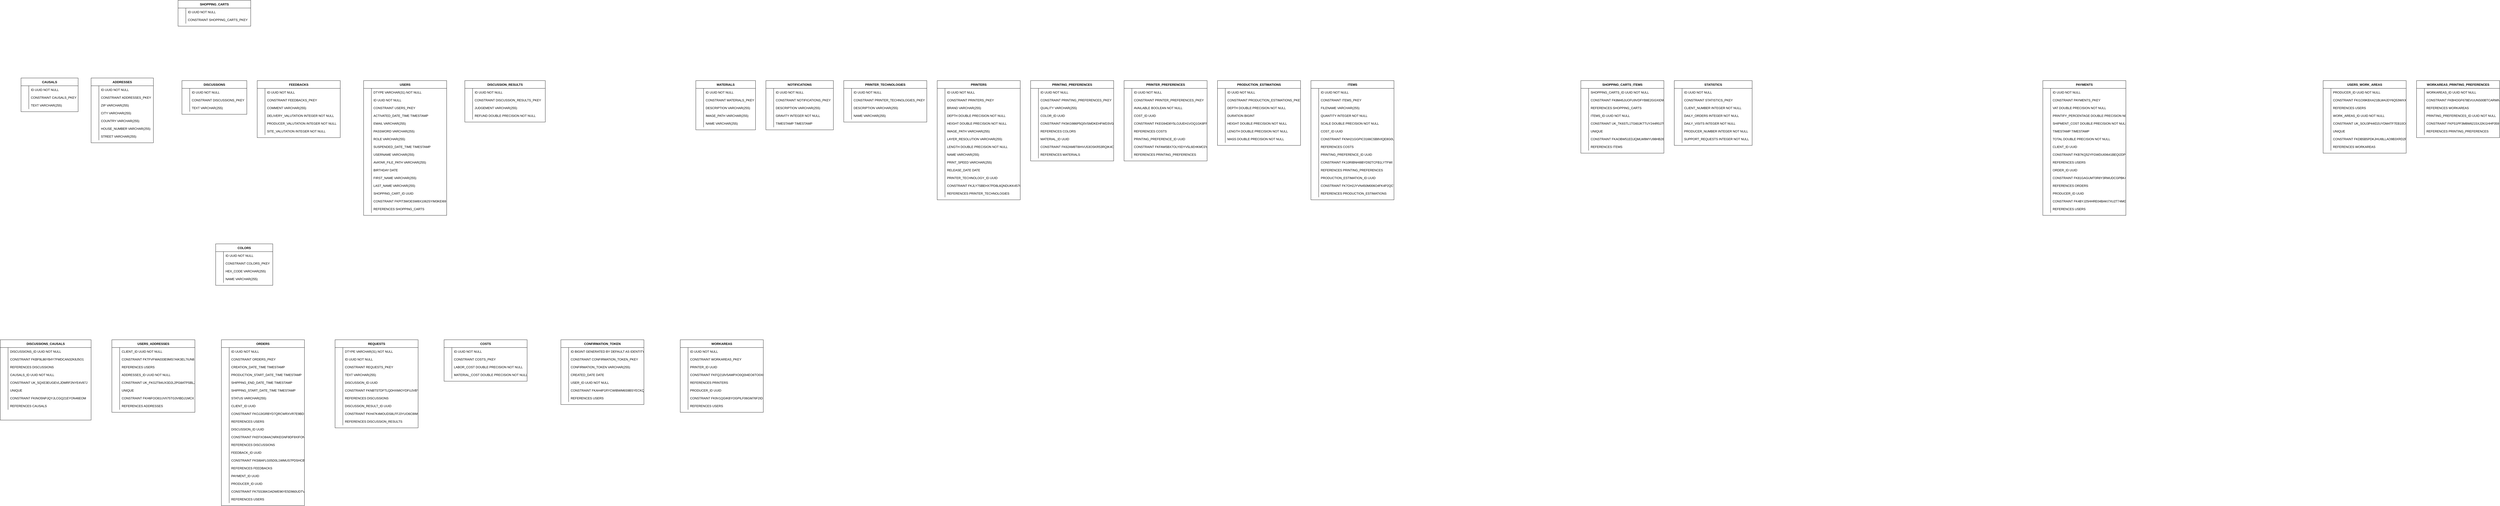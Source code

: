<mxfile version="15.0.2" type="github">
  <diagram id="FAFqv0YFfy0wZtvdMSJw" name="Page-1">
    <mxGraphModel dx="7332" dy="2469" grid="1" gridSize="10" guides="1" tooltips="1" connect="1" arrows="1" fold="1" page="1" pageScale="1" pageWidth="827" pageHeight="1169" math="0" shadow="0">
      <root>
        <mxCell id="0" />
        <mxCell id="1" parent="0" />
        <mxCell id="k5QQbJl_lLXqa5jH-GES-1" value="ADDRESSES" style="shape=table;startSize=30;container=1;collapsible=1;childLayout=tableLayout;fixedRows=1;rowLines=0;fontStyle=1;align=center;resizeLast=1;" parent="1" vertex="1">
          <mxGeometry x="-4130" y="70" width="240" height="250" as="geometry" />
        </mxCell>
        <mxCell id="k5QQbJl_lLXqa5jH-GES-2" value="" style="shape=partialRectangle;collapsible=0;dropTarget=0;pointerEvents=0;fillColor=none;points=[[0,0.5],[1,0.5]];portConstraint=eastwest;top=0;left=0;right=0;bottom=0;" parent="k5QQbJl_lLXqa5jH-GES-1" vertex="1">
          <mxGeometry y="30" width="240" height="30" as="geometry" />
        </mxCell>
        <mxCell id="k5QQbJl_lLXqa5jH-GES-3" value="" style="shape=partialRectangle;overflow=hidden;connectable=0;fillColor=none;top=0;left=0;bottom=0;right=0;" parent="k5QQbJl_lLXqa5jH-GES-2" vertex="1">
          <mxGeometry width="30" height="30" as="geometry" />
        </mxCell>
        <mxCell id="k5QQbJl_lLXqa5jH-GES-4" value="ID           UUID NOT NULL" style="shape=partialRectangle;overflow=hidden;connectable=0;fillColor=none;top=0;left=0;bottom=0;right=0;align=left;spacingLeft=6;" parent="k5QQbJl_lLXqa5jH-GES-2" vertex="1">
          <mxGeometry x="30" width="210" height="30" as="geometry" />
        </mxCell>
        <mxCell id="k5QQbJl_lLXqa5jH-GES-5" value="" style="shape=partialRectangle;collapsible=0;dropTarget=0;pointerEvents=0;fillColor=none;points=[[0,0.5],[1,0.5]];portConstraint=eastwest;top=0;left=0;right=0;bottom=0;" parent="k5QQbJl_lLXqa5jH-GES-1" vertex="1">
          <mxGeometry y="60" width="240" height="30" as="geometry" />
        </mxCell>
        <mxCell id="k5QQbJl_lLXqa5jH-GES-6" value="" style="shape=partialRectangle;overflow=hidden;connectable=0;fillColor=none;top=0;left=0;bottom=0;right=0;" parent="k5QQbJl_lLXqa5jH-GES-5" vertex="1">
          <mxGeometry width="30" height="30" as="geometry" />
        </mxCell>
        <mxCell id="k5QQbJl_lLXqa5jH-GES-7" value="CONSTRAINT ADDRESSES_PKEY" style="shape=partialRectangle;overflow=hidden;connectable=0;fillColor=none;top=0;left=0;bottom=0;right=0;align=left;spacingLeft=6;" parent="k5QQbJl_lLXqa5jH-GES-5" vertex="1">
          <mxGeometry x="30" width="210" height="30" as="geometry" />
        </mxCell>
        <mxCell id="k5QQbJl_lLXqa5jH-GES-8" value="" style="shape=partialRectangle;collapsible=0;dropTarget=0;pointerEvents=0;fillColor=none;points=[[0,0.5],[1,0.5]];portConstraint=eastwest;top=0;left=0;right=0;bottom=0;" parent="k5QQbJl_lLXqa5jH-GES-1" vertex="1">
          <mxGeometry y="90" width="240" height="30" as="geometry" />
        </mxCell>
        <mxCell id="k5QQbJl_lLXqa5jH-GES-9" value="" style="shape=partialRectangle;overflow=hidden;connectable=0;fillColor=none;top=0;left=0;bottom=0;right=0;" parent="k5QQbJl_lLXqa5jH-GES-8" vertex="1">
          <mxGeometry width="30" height="30" as="geometry" />
        </mxCell>
        <mxCell id="k5QQbJl_lLXqa5jH-GES-10" value="ZIP          VARCHAR(255)" style="shape=partialRectangle;overflow=hidden;connectable=0;fillColor=none;top=0;left=0;bottom=0;right=0;align=left;spacingLeft=6;" parent="k5QQbJl_lLXqa5jH-GES-8" vertex="1">
          <mxGeometry x="30" width="210" height="30" as="geometry" />
        </mxCell>
        <mxCell id="k5QQbJl_lLXqa5jH-GES-11" value="" style="shape=partialRectangle;collapsible=0;dropTarget=0;pointerEvents=0;fillColor=none;points=[[0,0.5],[1,0.5]];portConstraint=eastwest;top=0;left=0;right=0;bottom=0;" parent="k5QQbJl_lLXqa5jH-GES-1" vertex="1">
          <mxGeometry y="120" width="240" height="30" as="geometry" />
        </mxCell>
        <mxCell id="k5QQbJl_lLXqa5jH-GES-12" value="" style="shape=partialRectangle;overflow=hidden;connectable=0;fillColor=none;top=0;left=0;bottom=0;right=0;" parent="k5QQbJl_lLXqa5jH-GES-11" vertex="1">
          <mxGeometry width="30" height="30" as="geometry" />
        </mxCell>
        <mxCell id="k5QQbJl_lLXqa5jH-GES-13" value="CITY         VARCHAR(255)" style="shape=partialRectangle;overflow=hidden;connectable=0;fillColor=none;top=0;left=0;bottom=0;right=0;align=left;spacingLeft=6;" parent="k5QQbJl_lLXqa5jH-GES-11" vertex="1">
          <mxGeometry x="30" width="210" height="30" as="geometry" />
        </mxCell>
        <mxCell id="k5QQbJl_lLXqa5jH-GES-14" value="" style="shape=partialRectangle;collapsible=0;dropTarget=0;pointerEvents=0;fillColor=none;points=[[0,0.5],[1,0.5]];portConstraint=eastwest;top=0;left=0;right=0;bottom=0;" parent="k5QQbJl_lLXqa5jH-GES-1" vertex="1">
          <mxGeometry y="150" width="240" height="30" as="geometry" />
        </mxCell>
        <mxCell id="k5QQbJl_lLXqa5jH-GES-15" value="" style="shape=partialRectangle;overflow=hidden;connectable=0;fillColor=none;top=0;left=0;bottom=0;right=0;" parent="k5QQbJl_lLXqa5jH-GES-14" vertex="1">
          <mxGeometry width="30" height="30" as="geometry" />
        </mxCell>
        <mxCell id="k5QQbJl_lLXqa5jH-GES-16" value="COUNTRY      VARCHAR(255)" style="shape=partialRectangle;overflow=hidden;connectable=0;fillColor=none;top=0;left=0;bottom=0;right=0;align=left;spacingLeft=6;" parent="k5QQbJl_lLXqa5jH-GES-14" vertex="1">
          <mxGeometry x="30" width="210" height="30" as="geometry" />
        </mxCell>
        <mxCell id="k5QQbJl_lLXqa5jH-GES-17" value="" style="shape=partialRectangle;collapsible=0;dropTarget=0;pointerEvents=0;fillColor=none;points=[[0,0.5],[1,0.5]];portConstraint=eastwest;top=0;left=0;right=0;bottom=0;" parent="k5QQbJl_lLXqa5jH-GES-1" vertex="1">
          <mxGeometry y="180" width="240" height="30" as="geometry" />
        </mxCell>
        <mxCell id="k5QQbJl_lLXqa5jH-GES-18" value="" style="shape=partialRectangle;overflow=hidden;connectable=0;fillColor=none;top=0;left=0;bottom=0;right=0;" parent="k5QQbJl_lLXqa5jH-GES-17" vertex="1">
          <mxGeometry width="30" height="30" as="geometry" />
        </mxCell>
        <mxCell id="k5QQbJl_lLXqa5jH-GES-19" value="HOUSE_NUMBER VARCHAR(255)" style="shape=partialRectangle;overflow=hidden;connectable=0;fillColor=none;top=0;left=0;bottom=0;right=0;align=left;spacingLeft=6;" parent="k5QQbJl_lLXqa5jH-GES-17" vertex="1">
          <mxGeometry x="30" width="210" height="30" as="geometry" />
        </mxCell>
        <mxCell id="k5QQbJl_lLXqa5jH-GES-20" value="" style="shape=partialRectangle;collapsible=0;dropTarget=0;pointerEvents=0;fillColor=none;points=[[0,0.5],[1,0.5]];portConstraint=eastwest;top=0;left=0;right=0;bottom=0;" parent="k5QQbJl_lLXqa5jH-GES-1" vertex="1">
          <mxGeometry y="210" width="240" height="30" as="geometry" />
        </mxCell>
        <mxCell id="k5QQbJl_lLXqa5jH-GES-21" value="" style="shape=partialRectangle;overflow=hidden;connectable=0;fillColor=none;top=0;left=0;bottom=0;right=0;" parent="k5QQbJl_lLXqa5jH-GES-20" vertex="1">
          <mxGeometry width="30" height="30" as="geometry" />
        </mxCell>
        <mxCell id="k5QQbJl_lLXqa5jH-GES-22" value="STREET       VARCHAR(255)" style="shape=partialRectangle;overflow=hidden;connectable=0;fillColor=none;top=0;left=0;bottom=0;right=0;align=left;spacingLeft=6;" parent="k5QQbJl_lLXqa5jH-GES-20" vertex="1">
          <mxGeometry x="30" width="210" height="30" as="geometry" />
        </mxCell>
        <mxCell id="k5QQbJl_lLXqa5jH-GES-23" value="CAUSALS" style="shape=table;startSize=30;container=1;collapsible=1;childLayout=tableLayout;fixedRows=1;rowLines=0;fontStyle=1;align=center;resizeLast=1;" parent="1" vertex="1">
          <mxGeometry x="-4400" y="70" width="220" height="130" as="geometry" />
        </mxCell>
        <mxCell id="k5QQbJl_lLXqa5jH-GES-24" value="" style="shape=partialRectangle;collapsible=0;dropTarget=0;pointerEvents=0;fillColor=none;points=[[0,0.5],[1,0.5]];portConstraint=eastwest;top=0;left=0;right=0;bottom=0;" parent="k5QQbJl_lLXqa5jH-GES-23" vertex="1">
          <mxGeometry y="30" width="220" height="30" as="geometry" />
        </mxCell>
        <mxCell id="k5QQbJl_lLXqa5jH-GES-25" value="" style="shape=partialRectangle;overflow=hidden;connectable=0;fillColor=none;top=0;left=0;bottom=0;right=0;" parent="k5QQbJl_lLXqa5jH-GES-24" vertex="1">
          <mxGeometry width="30" height="30" as="geometry" />
        </mxCell>
        <mxCell id="k5QQbJl_lLXqa5jH-GES-26" value="ID   UUID NOT NULL" style="shape=partialRectangle;overflow=hidden;connectable=0;fillColor=none;top=0;left=0;bottom=0;right=0;align=left;spacingLeft=6;" parent="k5QQbJl_lLXqa5jH-GES-24" vertex="1">
          <mxGeometry x="30" width="190" height="30" as="geometry" />
        </mxCell>
        <mxCell id="k5QQbJl_lLXqa5jH-GES-27" value="" style="shape=partialRectangle;collapsible=0;dropTarget=0;pointerEvents=0;fillColor=none;points=[[0,0.5],[1,0.5]];portConstraint=eastwest;top=0;left=0;right=0;bottom=0;" parent="k5QQbJl_lLXqa5jH-GES-23" vertex="1">
          <mxGeometry y="60" width="220" height="30" as="geometry" />
        </mxCell>
        <mxCell id="k5QQbJl_lLXqa5jH-GES-28" value="" style="shape=partialRectangle;overflow=hidden;connectable=0;fillColor=none;top=0;left=0;bottom=0;right=0;" parent="k5QQbJl_lLXqa5jH-GES-27" vertex="1">
          <mxGeometry width="30" height="30" as="geometry" />
        </mxCell>
        <mxCell id="k5QQbJl_lLXqa5jH-GES-29" value="CONSTRAINT CAUSALS_PKEY" style="shape=partialRectangle;overflow=hidden;connectable=0;fillColor=none;top=0;left=0;bottom=0;right=0;align=left;spacingLeft=6;" parent="k5QQbJl_lLXqa5jH-GES-27" vertex="1">
          <mxGeometry x="30" width="190" height="30" as="geometry" />
        </mxCell>
        <mxCell id="k5QQbJl_lLXqa5jH-GES-30" value="" style="shape=partialRectangle;collapsible=0;dropTarget=0;pointerEvents=0;fillColor=none;points=[[0,0.5],[1,0.5]];portConstraint=eastwest;top=0;left=0;right=0;bottom=0;" parent="k5QQbJl_lLXqa5jH-GES-23" vertex="1">
          <mxGeometry y="90" width="220" height="30" as="geometry" />
        </mxCell>
        <mxCell id="k5QQbJl_lLXqa5jH-GES-31" value="" style="shape=partialRectangle;overflow=hidden;connectable=0;fillColor=none;top=0;left=0;bottom=0;right=0;" parent="k5QQbJl_lLXqa5jH-GES-30" vertex="1">
          <mxGeometry width="30" height="30" as="geometry" />
        </mxCell>
        <mxCell id="k5QQbJl_lLXqa5jH-GES-32" value="TEXT VARCHAR(255)" style="shape=partialRectangle;overflow=hidden;connectable=0;fillColor=none;top=0;left=0;bottom=0;right=0;align=left;spacingLeft=6;" parent="k5QQbJl_lLXqa5jH-GES-30" vertex="1">
          <mxGeometry x="30" width="190" height="30" as="geometry" />
        </mxCell>
        <mxCell id="k5QQbJl_lLXqa5jH-GES-33" value="COLORS" style="shape=table;startSize=30;container=1;collapsible=1;childLayout=tableLayout;fixedRows=1;rowLines=0;fontStyle=1;align=center;resizeLast=1;" parent="1" vertex="1">
          <mxGeometry x="-3650" y="710" width="220" height="160" as="geometry" />
        </mxCell>
        <mxCell id="k5QQbJl_lLXqa5jH-GES-34" value="" style="shape=partialRectangle;collapsible=0;dropTarget=0;pointerEvents=0;fillColor=none;points=[[0,0.5],[1,0.5]];portConstraint=eastwest;top=0;left=0;right=0;bottom=0;" parent="k5QQbJl_lLXqa5jH-GES-33" vertex="1">
          <mxGeometry y="30" width="220" height="30" as="geometry" />
        </mxCell>
        <mxCell id="k5QQbJl_lLXqa5jH-GES-35" value="" style="shape=partialRectangle;overflow=hidden;connectable=0;fillColor=none;top=0;left=0;bottom=0;right=0;" parent="k5QQbJl_lLXqa5jH-GES-34" vertex="1">
          <mxGeometry width="30" height="30" as="geometry" />
        </mxCell>
        <mxCell id="k5QQbJl_lLXqa5jH-GES-36" value="ID       UUID NOT NULL" style="shape=partialRectangle;overflow=hidden;connectable=0;fillColor=none;top=0;left=0;bottom=0;right=0;align=left;spacingLeft=6;" parent="k5QQbJl_lLXqa5jH-GES-34" vertex="1">
          <mxGeometry x="30" width="190" height="30" as="geometry" />
        </mxCell>
        <mxCell id="k5QQbJl_lLXqa5jH-GES-37" value="" style="shape=partialRectangle;collapsible=0;dropTarget=0;pointerEvents=0;fillColor=none;points=[[0,0.5],[1,0.5]];portConstraint=eastwest;top=0;left=0;right=0;bottom=0;" parent="k5QQbJl_lLXqa5jH-GES-33" vertex="1">
          <mxGeometry y="60" width="220" height="30" as="geometry" />
        </mxCell>
        <mxCell id="k5QQbJl_lLXqa5jH-GES-38" value="" style="shape=partialRectangle;overflow=hidden;connectable=0;fillColor=none;top=0;left=0;bottom=0;right=0;" parent="k5QQbJl_lLXqa5jH-GES-37" vertex="1">
          <mxGeometry width="30" height="30" as="geometry" />
        </mxCell>
        <mxCell id="k5QQbJl_lLXqa5jH-GES-39" value="CONSTRAINT COLORS_PKEY" style="shape=partialRectangle;overflow=hidden;connectable=0;fillColor=none;top=0;left=0;bottom=0;right=0;align=left;spacingLeft=6;" parent="k5QQbJl_lLXqa5jH-GES-37" vertex="1">
          <mxGeometry x="30" width="190" height="30" as="geometry" />
        </mxCell>
        <mxCell id="k5QQbJl_lLXqa5jH-GES-40" value="" style="shape=partialRectangle;collapsible=0;dropTarget=0;pointerEvents=0;fillColor=none;points=[[0,0.5],[1,0.5]];portConstraint=eastwest;top=0;left=0;right=0;bottom=0;" parent="k5QQbJl_lLXqa5jH-GES-33" vertex="1">
          <mxGeometry y="90" width="220" height="30" as="geometry" />
        </mxCell>
        <mxCell id="k5QQbJl_lLXqa5jH-GES-41" value="" style="shape=partialRectangle;overflow=hidden;connectable=0;fillColor=none;top=0;left=0;bottom=0;right=0;" parent="k5QQbJl_lLXqa5jH-GES-40" vertex="1">
          <mxGeometry width="30" height="30" as="geometry" />
        </mxCell>
        <mxCell id="k5QQbJl_lLXqa5jH-GES-42" value="HEX_CODE VARCHAR(255)" style="shape=partialRectangle;overflow=hidden;connectable=0;fillColor=none;top=0;left=0;bottom=0;right=0;align=left;spacingLeft=6;" parent="k5QQbJl_lLXqa5jH-GES-40" vertex="1">
          <mxGeometry x="30" width="190" height="30" as="geometry" />
        </mxCell>
        <mxCell id="k5QQbJl_lLXqa5jH-GES-43" value="" style="shape=partialRectangle;collapsible=0;dropTarget=0;pointerEvents=0;fillColor=none;points=[[0,0.5],[1,0.5]];portConstraint=eastwest;top=0;left=0;right=0;bottom=0;" parent="k5QQbJl_lLXqa5jH-GES-33" vertex="1">
          <mxGeometry y="120" width="220" height="30" as="geometry" />
        </mxCell>
        <mxCell id="k5QQbJl_lLXqa5jH-GES-44" value="" style="shape=partialRectangle;overflow=hidden;connectable=0;fillColor=none;top=0;left=0;bottom=0;right=0;" parent="k5QQbJl_lLXqa5jH-GES-43" vertex="1">
          <mxGeometry width="30" height="30" as="geometry" />
        </mxCell>
        <mxCell id="k5QQbJl_lLXqa5jH-GES-45" value="NAME     VARCHAR(255)" style="shape=partialRectangle;overflow=hidden;connectable=0;fillColor=none;top=0;left=0;bottom=0;right=0;align=left;spacingLeft=6;" parent="k5QQbJl_lLXqa5jH-GES-43" vertex="1">
          <mxGeometry x="30" width="190" height="30" as="geometry" />
        </mxCell>
        <mxCell id="k5QQbJl_lLXqa5jH-GES-46" value="COSTS" style="shape=table;startSize=30;container=1;collapsible=1;childLayout=tableLayout;fixedRows=1;rowLines=0;fontStyle=1;align=center;resizeLast=1;" parent="1" vertex="1">
          <mxGeometry x="-2770" y="1080" width="320" height="160" as="geometry" />
        </mxCell>
        <mxCell id="k5QQbJl_lLXqa5jH-GES-47" value="" style="shape=partialRectangle;collapsible=0;dropTarget=0;pointerEvents=0;fillColor=none;points=[[0,0.5],[1,0.5]];portConstraint=eastwest;top=0;left=0;right=0;bottom=0;" parent="k5QQbJl_lLXqa5jH-GES-46" vertex="1">
          <mxGeometry y="30" width="320" height="30" as="geometry" />
        </mxCell>
        <mxCell id="k5QQbJl_lLXqa5jH-GES-48" value="" style="shape=partialRectangle;overflow=hidden;connectable=0;fillColor=none;top=0;left=0;bottom=0;right=0;" parent="k5QQbJl_lLXqa5jH-GES-47" vertex="1">
          <mxGeometry width="30" height="30" as="geometry" />
        </mxCell>
        <mxCell id="k5QQbJl_lLXqa5jH-GES-49" value="ID            UUID             NOT NULL" style="shape=partialRectangle;overflow=hidden;connectable=0;fillColor=none;top=0;left=0;bottom=0;right=0;align=left;spacingLeft=6;" parent="k5QQbJl_lLXqa5jH-GES-47" vertex="1">
          <mxGeometry x="30" width="290" height="30" as="geometry" />
        </mxCell>
        <mxCell id="k5QQbJl_lLXqa5jH-GES-50" value="" style="shape=partialRectangle;collapsible=0;dropTarget=0;pointerEvents=0;fillColor=none;points=[[0,0.5],[1,0.5]];portConstraint=eastwest;top=0;left=0;right=0;bottom=0;" parent="k5QQbJl_lLXqa5jH-GES-46" vertex="1">
          <mxGeometry y="60" width="320" height="30" as="geometry" />
        </mxCell>
        <mxCell id="k5QQbJl_lLXqa5jH-GES-51" value="" style="shape=partialRectangle;overflow=hidden;connectable=0;fillColor=none;top=0;left=0;bottom=0;right=0;" parent="k5QQbJl_lLXqa5jH-GES-50" vertex="1">
          <mxGeometry width="30" height="30" as="geometry" />
        </mxCell>
        <mxCell id="k5QQbJl_lLXqa5jH-GES-52" value="CONSTRAINT COSTS_PKEY" style="shape=partialRectangle;overflow=hidden;connectable=0;fillColor=none;top=0;left=0;bottom=0;right=0;align=left;spacingLeft=6;" parent="k5QQbJl_lLXqa5jH-GES-50" vertex="1">
          <mxGeometry x="30" width="290" height="30" as="geometry" />
        </mxCell>
        <mxCell id="k5QQbJl_lLXqa5jH-GES-53" value="" style="shape=partialRectangle;collapsible=0;dropTarget=0;pointerEvents=0;fillColor=none;points=[[0,0.5],[1,0.5]];portConstraint=eastwest;top=0;left=0;right=0;bottom=0;" parent="k5QQbJl_lLXqa5jH-GES-46" vertex="1">
          <mxGeometry y="90" width="320" height="30" as="geometry" />
        </mxCell>
        <mxCell id="k5QQbJl_lLXqa5jH-GES-54" value="" style="shape=partialRectangle;overflow=hidden;connectable=0;fillColor=none;top=0;left=0;bottom=0;right=0;" parent="k5QQbJl_lLXqa5jH-GES-53" vertex="1">
          <mxGeometry width="30" height="30" as="geometry" />
        </mxCell>
        <mxCell id="k5QQbJl_lLXqa5jH-GES-55" value="LABOR_COST    DOUBLE PRECISION NOT NULL" style="shape=partialRectangle;overflow=hidden;connectable=0;fillColor=none;top=0;left=0;bottom=0;right=0;align=left;spacingLeft=6;" parent="k5QQbJl_lLXqa5jH-GES-53" vertex="1">
          <mxGeometry x="30" width="290" height="30" as="geometry" />
        </mxCell>
        <mxCell id="k5QQbJl_lLXqa5jH-GES-56" value="" style="shape=partialRectangle;collapsible=0;dropTarget=0;pointerEvents=0;fillColor=none;points=[[0,0.5],[1,0.5]];portConstraint=eastwest;top=0;left=0;right=0;bottom=0;" parent="k5QQbJl_lLXqa5jH-GES-46" vertex="1">
          <mxGeometry y="120" width="320" height="30" as="geometry" />
        </mxCell>
        <mxCell id="k5QQbJl_lLXqa5jH-GES-57" value="" style="shape=partialRectangle;overflow=hidden;connectable=0;fillColor=none;top=0;left=0;bottom=0;right=0;" parent="k5QQbJl_lLXqa5jH-GES-56" vertex="1">
          <mxGeometry width="30" height="30" as="geometry" />
        </mxCell>
        <mxCell id="k5QQbJl_lLXqa5jH-GES-58" value="MATERIAL_COST DOUBLE PRECISION NOT NULL" style="shape=partialRectangle;overflow=hidden;connectable=0;fillColor=none;top=0;left=0;bottom=0;right=0;align=left;spacingLeft=6;" parent="k5QQbJl_lLXqa5jH-GES-56" vertex="1">
          <mxGeometry x="30" width="290" height="30" as="geometry" />
        </mxCell>
        <mxCell id="k5QQbJl_lLXqa5jH-GES-59" value="DISCUSSION_RESULTS" style="shape=table;startSize=30;container=1;collapsible=1;childLayout=tableLayout;fixedRows=1;rowLines=0;fontStyle=1;align=center;resizeLast=1;" parent="1" vertex="1">
          <mxGeometry x="-2690" y="80" width="310" height="160" as="geometry" />
        </mxCell>
        <mxCell id="k5QQbJl_lLXqa5jH-GES-60" value="" style="shape=partialRectangle;collapsible=0;dropTarget=0;pointerEvents=0;fillColor=none;points=[[0,0.5],[1,0.5]];portConstraint=eastwest;top=0;left=0;right=0;bottom=0;" parent="k5QQbJl_lLXqa5jH-GES-59" vertex="1">
          <mxGeometry y="30" width="310" height="30" as="geometry" />
        </mxCell>
        <mxCell id="k5QQbJl_lLXqa5jH-GES-61" value="" style="shape=partialRectangle;overflow=hidden;connectable=0;fillColor=none;top=0;left=0;bottom=0;right=0;" parent="k5QQbJl_lLXqa5jH-GES-60" vertex="1">
          <mxGeometry width="30" height="30" as="geometry" />
        </mxCell>
        <mxCell id="k5QQbJl_lLXqa5jH-GES-62" value="ID        UUID             NOT NULL" style="shape=partialRectangle;overflow=hidden;connectable=0;fillColor=none;top=0;left=0;bottom=0;right=0;align=left;spacingLeft=6;" parent="k5QQbJl_lLXqa5jH-GES-60" vertex="1">
          <mxGeometry x="30" width="280" height="30" as="geometry" />
        </mxCell>
        <mxCell id="k5QQbJl_lLXqa5jH-GES-63" value="" style="shape=partialRectangle;collapsible=0;dropTarget=0;pointerEvents=0;fillColor=none;points=[[0,0.5],[1,0.5]];portConstraint=eastwest;top=0;left=0;right=0;bottom=0;" parent="k5QQbJl_lLXqa5jH-GES-59" vertex="1">
          <mxGeometry y="60" width="310" height="30" as="geometry" />
        </mxCell>
        <mxCell id="k5QQbJl_lLXqa5jH-GES-64" value="" style="shape=partialRectangle;overflow=hidden;connectable=0;fillColor=none;top=0;left=0;bottom=0;right=0;" parent="k5QQbJl_lLXqa5jH-GES-63" vertex="1">
          <mxGeometry width="30" height="30" as="geometry" />
        </mxCell>
        <mxCell id="k5QQbJl_lLXqa5jH-GES-65" value="CONSTRAINT DISCUSSION_RESULTS_PKEY" style="shape=partialRectangle;overflow=hidden;connectable=0;fillColor=none;top=0;left=0;bottom=0;right=0;align=left;spacingLeft=6;" parent="k5QQbJl_lLXqa5jH-GES-63" vertex="1">
          <mxGeometry x="30" width="280" height="30" as="geometry" />
        </mxCell>
        <mxCell id="k5QQbJl_lLXqa5jH-GES-66" value="" style="shape=partialRectangle;collapsible=0;dropTarget=0;pointerEvents=0;fillColor=none;points=[[0,0.5],[1,0.5]];portConstraint=eastwest;top=0;left=0;right=0;bottom=0;" parent="k5QQbJl_lLXqa5jH-GES-59" vertex="1">
          <mxGeometry y="90" width="310" height="30" as="geometry" />
        </mxCell>
        <mxCell id="k5QQbJl_lLXqa5jH-GES-67" value="" style="shape=partialRectangle;overflow=hidden;connectable=0;fillColor=none;top=0;left=0;bottom=0;right=0;" parent="k5QQbJl_lLXqa5jH-GES-66" vertex="1">
          <mxGeometry width="30" height="30" as="geometry" />
        </mxCell>
        <mxCell id="k5QQbJl_lLXqa5jH-GES-68" value="JUDGEMENT VARCHAR(255)" style="shape=partialRectangle;overflow=hidden;connectable=0;fillColor=none;top=0;left=0;bottom=0;right=0;align=left;spacingLeft=6;" parent="k5QQbJl_lLXqa5jH-GES-66" vertex="1">
          <mxGeometry x="30" width="280" height="30" as="geometry" />
        </mxCell>
        <mxCell id="k5QQbJl_lLXqa5jH-GES-69" value="" style="shape=partialRectangle;collapsible=0;dropTarget=0;pointerEvents=0;fillColor=none;points=[[0,0.5],[1,0.5]];portConstraint=eastwest;top=0;left=0;right=0;bottom=0;" parent="k5QQbJl_lLXqa5jH-GES-59" vertex="1">
          <mxGeometry y="120" width="310" height="30" as="geometry" />
        </mxCell>
        <mxCell id="k5QQbJl_lLXqa5jH-GES-70" value="" style="shape=partialRectangle;overflow=hidden;connectable=0;fillColor=none;top=0;left=0;bottom=0;right=0;" parent="k5QQbJl_lLXqa5jH-GES-69" vertex="1">
          <mxGeometry width="30" height="30" as="geometry" />
        </mxCell>
        <mxCell id="k5QQbJl_lLXqa5jH-GES-71" value="REFUND    DOUBLE PRECISION NOT NULL" style="shape=partialRectangle;overflow=hidden;connectable=0;fillColor=none;top=0;left=0;bottom=0;right=0;align=left;spacingLeft=6;" parent="k5QQbJl_lLXqa5jH-GES-69" vertex="1">
          <mxGeometry x="30" width="280" height="30" as="geometry" />
        </mxCell>
        <mxCell id="k5QQbJl_lLXqa5jH-GES-72" value="DISCUSSIONS" style="shape=table;startSize=30;container=1;collapsible=1;childLayout=tableLayout;fixedRows=1;rowLines=0;fontStyle=1;align=center;resizeLast=1;" parent="1" vertex="1">
          <mxGeometry x="-3780" y="80" width="250" height="130" as="geometry" />
        </mxCell>
        <mxCell id="k5QQbJl_lLXqa5jH-GES-73" value="" style="shape=partialRectangle;collapsible=0;dropTarget=0;pointerEvents=0;fillColor=none;points=[[0,0.5],[1,0.5]];portConstraint=eastwest;top=0;left=0;right=0;bottom=0;" parent="k5QQbJl_lLXqa5jH-GES-72" vertex="1">
          <mxGeometry y="30" width="250" height="30" as="geometry" />
        </mxCell>
        <mxCell id="k5QQbJl_lLXqa5jH-GES-74" value="" style="shape=partialRectangle;overflow=hidden;connectable=0;fillColor=none;top=0;left=0;bottom=0;right=0;" parent="k5QQbJl_lLXqa5jH-GES-73" vertex="1">
          <mxGeometry width="30" height="30" as="geometry" />
        </mxCell>
        <mxCell id="k5QQbJl_lLXqa5jH-GES-75" value="ID   UUID NOT NULL" style="shape=partialRectangle;overflow=hidden;connectable=0;fillColor=none;top=0;left=0;bottom=0;right=0;align=left;spacingLeft=6;" parent="k5QQbJl_lLXqa5jH-GES-73" vertex="1">
          <mxGeometry x="30" width="220" height="30" as="geometry" />
        </mxCell>
        <mxCell id="k5QQbJl_lLXqa5jH-GES-76" value="" style="shape=partialRectangle;collapsible=0;dropTarget=0;pointerEvents=0;fillColor=none;points=[[0,0.5],[1,0.5]];portConstraint=eastwest;top=0;left=0;right=0;bottom=0;" parent="k5QQbJl_lLXqa5jH-GES-72" vertex="1">
          <mxGeometry y="60" width="250" height="30" as="geometry" />
        </mxCell>
        <mxCell id="k5QQbJl_lLXqa5jH-GES-77" value="" style="shape=partialRectangle;overflow=hidden;connectable=0;fillColor=none;top=0;left=0;bottom=0;right=0;" parent="k5QQbJl_lLXqa5jH-GES-76" vertex="1">
          <mxGeometry width="30" height="30" as="geometry" />
        </mxCell>
        <mxCell id="k5QQbJl_lLXqa5jH-GES-78" value="CONSTRAINT DISCUSSIONS_PKEY" style="shape=partialRectangle;overflow=hidden;connectable=0;fillColor=none;top=0;left=0;bottom=0;right=0;align=left;spacingLeft=6;" parent="k5QQbJl_lLXqa5jH-GES-76" vertex="1">
          <mxGeometry x="30" width="220" height="30" as="geometry" />
        </mxCell>
        <mxCell id="k5QQbJl_lLXqa5jH-GES-79" value="" style="shape=partialRectangle;collapsible=0;dropTarget=0;pointerEvents=0;fillColor=none;points=[[0,0.5],[1,0.5]];portConstraint=eastwest;top=0;left=0;right=0;bottom=0;" parent="k5QQbJl_lLXqa5jH-GES-72" vertex="1">
          <mxGeometry y="90" width="250" height="30" as="geometry" />
        </mxCell>
        <mxCell id="k5QQbJl_lLXqa5jH-GES-80" value="" style="shape=partialRectangle;overflow=hidden;connectable=0;fillColor=none;top=0;left=0;bottom=0;right=0;" parent="k5QQbJl_lLXqa5jH-GES-79" vertex="1">
          <mxGeometry width="30" height="30" as="geometry" />
        </mxCell>
        <mxCell id="k5QQbJl_lLXqa5jH-GES-81" value="TEXT VARCHAR(255)" style="shape=partialRectangle;overflow=hidden;connectable=0;fillColor=none;top=0;left=0;bottom=0;right=0;align=left;spacingLeft=6;" parent="k5QQbJl_lLXqa5jH-GES-79" vertex="1">
          <mxGeometry x="30" width="220" height="30" as="geometry" />
        </mxCell>
        <mxCell id="k5QQbJl_lLXqa5jH-GES-107" value="FEEDBACKS" style="shape=table;startSize=30;container=1;collapsible=1;childLayout=tableLayout;fixedRows=1;rowLines=0;fontStyle=1;align=center;resizeLast=1;" parent="1" vertex="1">
          <mxGeometry x="-3490" y="80" width="320" height="220" as="geometry" />
        </mxCell>
        <mxCell id="k5QQbJl_lLXqa5jH-GES-108" value="" style="shape=partialRectangle;collapsible=0;dropTarget=0;pointerEvents=0;fillColor=none;points=[[0,0.5],[1,0.5]];portConstraint=eastwest;top=0;left=0;right=0;bottom=0;" parent="k5QQbJl_lLXqa5jH-GES-107" vertex="1">
          <mxGeometry y="30" width="320" height="30" as="geometry" />
        </mxCell>
        <mxCell id="k5QQbJl_lLXqa5jH-GES-109" value="" style="shape=partialRectangle;overflow=hidden;connectable=0;fillColor=none;top=0;left=0;bottom=0;right=0;" parent="k5QQbJl_lLXqa5jH-GES-108" vertex="1">
          <mxGeometry width="30" height="30" as="geometry" />
        </mxCell>
        <mxCell id="k5QQbJl_lLXqa5jH-GES-110" value="ID                  UUID    NOT NULL" style="shape=partialRectangle;overflow=hidden;connectable=0;fillColor=none;top=0;left=0;bottom=0;right=0;align=left;spacingLeft=6;" parent="k5QQbJl_lLXqa5jH-GES-108" vertex="1">
          <mxGeometry x="30" width="290" height="30" as="geometry" />
        </mxCell>
        <mxCell id="k5QQbJl_lLXqa5jH-GES-111" value="" style="shape=partialRectangle;collapsible=0;dropTarget=0;pointerEvents=0;fillColor=none;points=[[0,0.5],[1,0.5]];portConstraint=eastwest;top=0;left=0;right=0;bottom=0;" parent="k5QQbJl_lLXqa5jH-GES-107" vertex="1">
          <mxGeometry y="60" width="320" height="30" as="geometry" />
        </mxCell>
        <mxCell id="k5QQbJl_lLXqa5jH-GES-112" value="" style="shape=partialRectangle;overflow=hidden;connectable=0;fillColor=none;top=0;left=0;bottom=0;right=0;" parent="k5QQbJl_lLXqa5jH-GES-111" vertex="1">
          <mxGeometry width="30" height="30" as="geometry" />
        </mxCell>
        <mxCell id="k5QQbJl_lLXqa5jH-GES-113" value="CONSTRAINT FEEDBACKS_PKEY" style="shape=partialRectangle;overflow=hidden;connectable=0;fillColor=none;top=0;left=0;bottom=0;right=0;align=left;spacingLeft=6;" parent="k5QQbJl_lLXqa5jH-GES-111" vertex="1">
          <mxGeometry x="30" width="290" height="30" as="geometry" />
        </mxCell>
        <mxCell id="k5QQbJl_lLXqa5jH-GES-114" value="" style="shape=partialRectangle;collapsible=0;dropTarget=0;pointerEvents=0;fillColor=none;points=[[0,0.5],[1,0.5]];portConstraint=eastwest;top=0;left=0;right=0;bottom=0;" parent="k5QQbJl_lLXqa5jH-GES-107" vertex="1">
          <mxGeometry y="90" width="320" height="30" as="geometry" />
        </mxCell>
        <mxCell id="k5QQbJl_lLXqa5jH-GES-115" value="" style="shape=partialRectangle;overflow=hidden;connectable=0;fillColor=none;top=0;left=0;bottom=0;right=0;" parent="k5QQbJl_lLXqa5jH-GES-114" vertex="1">
          <mxGeometry width="30" height="30" as="geometry" />
        </mxCell>
        <mxCell id="k5QQbJl_lLXqa5jH-GES-116" value="COMMENT             VARCHAR(255)" style="shape=partialRectangle;overflow=hidden;connectable=0;fillColor=none;top=0;left=0;bottom=0;right=0;align=left;spacingLeft=6;" parent="k5QQbJl_lLXqa5jH-GES-114" vertex="1">
          <mxGeometry x="30" width="290" height="30" as="geometry" />
        </mxCell>
        <mxCell id="k5QQbJl_lLXqa5jH-GES-117" value="" style="shape=partialRectangle;collapsible=0;dropTarget=0;pointerEvents=0;fillColor=none;points=[[0,0.5],[1,0.5]];portConstraint=eastwest;top=0;left=0;right=0;bottom=0;" parent="k5QQbJl_lLXqa5jH-GES-107" vertex="1">
          <mxGeometry y="120" width="320" height="30" as="geometry" />
        </mxCell>
        <mxCell id="k5QQbJl_lLXqa5jH-GES-118" value="" style="shape=partialRectangle;overflow=hidden;connectable=0;fillColor=none;top=0;left=0;bottom=0;right=0;" parent="k5QQbJl_lLXqa5jH-GES-117" vertex="1">
          <mxGeometry width="30" height="30" as="geometry" />
        </mxCell>
        <mxCell id="k5QQbJl_lLXqa5jH-GES-119" value="DELIVERY_VALUTATION INTEGER NOT NULL" style="shape=partialRectangle;overflow=hidden;connectable=0;fillColor=none;top=0;left=0;bottom=0;right=0;align=left;spacingLeft=6;" parent="k5QQbJl_lLXqa5jH-GES-117" vertex="1">
          <mxGeometry x="30" width="290" height="30" as="geometry" />
        </mxCell>
        <mxCell id="k5QQbJl_lLXqa5jH-GES-120" value="" style="shape=partialRectangle;collapsible=0;dropTarget=0;pointerEvents=0;fillColor=none;points=[[0,0.5],[1,0.5]];portConstraint=eastwest;top=0;left=0;right=0;bottom=0;" parent="k5QQbJl_lLXqa5jH-GES-107" vertex="1">
          <mxGeometry y="150" width="320" height="30" as="geometry" />
        </mxCell>
        <mxCell id="k5QQbJl_lLXqa5jH-GES-121" value="" style="shape=partialRectangle;overflow=hidden;connectable=0;fillColor=none;top=0;left=0;bottom=0;right=0;" parent="k5QQbJl_lLXqa5jH-GES-120" vertex="1">
          <mxGeometry width="30" height="30" as="geometry" />
        </mxCell>
        <mxCell id="k5QQbJl_lLXqa5jH-GES-122" value="PRODUCER_VALUTATION INTEGER NOT NULL" style="shape=partialRectangle;overflow=hidden;connectable=0;fillColor=none;top=0;left=0;bottom=0;right=0;align=left;spacingLeft=6;" parent="k5QQbJl_lLXqa5jH-GES-120" vertex="1">
          <mxGeometry x="30" width="290" height="30" as="geometry" />
        </mxCell>
        <mxCell id="k5QQbJl_lLXqa5jH-GES-123" value="" style="shape=partialRectangle;collapsible=0;dropTarget=0;pointerEvents=0;fillColor=none;points=[[0,0.5],[1,0.5]];portConstraint=eastwest;top=0;left=0;right=0;bottom=0;" parent="k5QQbJl_lLXqa5jH-GES-107" vertex="1">
          <mxGeometry y="180" width="320" height="30" as="geometry" />
        </mxCell>
        <mxCell id="k5QQbJl_lLXqa5jH-GES-124" value="" style="shape=partialRectangle;overflow=hidden;connectable=0;fillColor=none;top=0;left=0;bottom=0;right=0;" parent="k5QQbJl_lLXqa5jH-GES-123" vertex="1">
          <mxGeometry width="30" height="30" as="geometry" />
        </mxCell>
        <mxCell id="k5QQbJl_lLXqa5jH-GES-125" value="SITE_VALUTATION     INTEGER NOT NULL" style="shape=partialRectangle;overflow=hidden;connectable=0;fillColor=none;top=0;left=0;bottom=0;right=0;align=left;spacingLeft=6;" parent="k5QQbJl_lLXqa5jH-GES-123" vertex="1">
          <mxGeometry x="30" width="290" height="30" as="geometry" />
        </mxCell>
        <mxCell id="k5QQbJl_lLXqa5jH-GES-126" value="MATERIALS" style="shape=table;startSize=30;container=1;collapsible=1;childLayout=tableLayout;fixedRows=1;rowLines=0;fontStyle=1;align=center;resizeLast=1;" parent="1" vertex="1">
          <mxGeometry x="-1800" y="80" width="230" height="190" as="geometry" />
        </mxCell>
        <mxCell id="k5QQbJl_lLXqa5jH-GES-127" value="" style="shape=partialRectangle;collapsible=0;dropTarget=0;pointerEvents=0;fillColor=none;points=[[0,0.5],[1,0.5]];portConstraint=eastwest;top=0;left=0;right=0;bottom=0;" parent="k5QQbJl_lLXqa5jH-GES-126" vertex="1">
          <mxGeometry y="30" width="230" height="30" as="geometry" />
        </mxCell>
        <mxCell id="k5QQbJl_lLXqa5jH-GES-128" value="" style="shape=partialRectangle;overflow=hidden;connectable=0;fillColor=none;top=0;left=0;bottom=0;right=0;" parent="k5QQbJl_lLXqa5jH-GES-127" vertex="1">
          <mxGeometry width="30" height="30" as="geometry" />
        </mxCell>
        <mxCell id="k5QQbJl_lLXqa5jH-GES-129" value="ID          UUID NOT NULL" style="shape=partialRectangle;overflow=hidden;connectable=0;fillColor=none;top=0;left=0;bottom=0;right=0;align=left;spacingLeft=6;" parent="k5QQbJl_lLXqa5jH-GES-127" vertex="1">
          <mxGeometry x="30" width="200" height="30" as="geometry" />
        </mxCell>
        <mxCell id="k5QQbJl_lLXqa5jH-GES-130" value="" style="shape=partialRectangle;collapsible=0;dropTarget=0;pointerEvents=0;fillColor=none;points=[[0,0.5],[1,0.5]];portConstraint=eastwest;top=0;left=0;right=0;bottom=0;" parent="k5QQbJl_lLXqa5jH-GES-126" vertex="1">
          <mxGeometry y="60" width="230" height="30" as="geometry" />
        </mxCell>
        <mxCell id="k5QQbJl_lLXqa5jH-GES-131" value="" style="shape=partialRectangle;overflow=hidden;connectable=0;fillColor=none;top=0;left=0;bottom=0;right=0;" parent="k5QQbJl_lLXqa5jH-GES-130" vertex="1">
          <mxGeometry width="30" height="30" as="geometry" />
        </mxCell>
        <mxCell id="k5QQbJl_lLXqa5jH-GES-132" value="CONSTRAINT MATERIALS_PKEY" style="shape=partialRectangle;overflow=hidden;connectable=0;fillColor=none;top=0;left=0;bottom=0;right=0;align=left;spacingLeft=6;" parent="k5QQbJl_lLXqa5jH-GES-130" vertex="1">
          <mxGeometry x="30" width="200" height="30" as="geometry" />
        </mxCell>
        <mxCell id="k5QQbJl_lLXqa5jH-GES-133" value="" style="shape=partialRectangle;collapsible=0;dropTarget=0;pointerEvents=0;fillColor=none;points=[[0,0.5],[1,0.5]];portConstraint=eastwest;top=0;left=0;right=0;bottom=0;" parent="k5QQbJl_lLXqa5jH-GES-126" vertex="1">
          <mxGeometry y="90" width="230" height="30" as="geometry" />
        </mxCell>
        <mxCell id="k5QQbJl_lLXqa5jH-GES-134" value="" style="shape=partialRectangle;overflow=hidden;connectable=0;fillColor=none;top=0;left=0;bottom=0;right=0;" parent="k5QQbJl_lLXqa5jH-GES-133" vertex="1">
          <mxGeometry width="30" height="30" as="geometry" />
        </mxCell>
        <mxCell id="k5QQbJl_lLXqa5jH-GES-135" value="DESCRIPTION VARCHAR(255)" style="shape=partialRectangle;overflow=hidden;connectable=0;fillColor=none;top=0;left=0;bottom=0;right=0;align=left;spacingLeft=6;" parent="k5QQbJl_lLXqa5jH-GES-133" vertex="1">
          <mxGeometry x="30" width="200" height="30" as="geometry" />
        </mxCell>
        <mxCell id="k5QQbJl_lLXqa5jH-GES-136" value="" style="shape=partialRectangle;collapsible=0;dropTarget=0;pointerEvents=0;fillColor=none;points=[[0,0.5],[1,0.5]];portConstraint=eastwest;top=0;left=0;right=0;bottom=0;" parent="k5QQbJl_lLXqa5jH-GES-126" vertex="1">
          <mxGeometry y="120" width="230" height="30" as="geometry" />
        </mxCell>
        <mxCell id="k5QQbJl_lLXqa5jH-GES-137" value="" style="shape=partialRectangle;overflow=hidden;connectable=0;fillColor=none;top=0;left=0;bottom=0;right=0;" parent="k5QQbJl_lLXqa5jH-GES-136" vertex="1">
          <mxGeometry width="30" height="30" as="geometry" />
        </mxCell>
        <mxCell id="k5QQbJl_lLXqa5jH-GES-138" value="IMAGE_PATH  VARCHAR(255)" style="shape=partialRectangle;overflow=hidden;connectable=0;fillColor=none;top=0;left=0;bottom=0;right=0;align=left;spacingLeft=6;" parent="k5QQbJl_lLXqa5jH-GES-136" vertex="1">
          <mxGeometry x="30" width="200" height="30" as="geometry" />
        </mxCell>
        <mxCell id="k5QQbJl_lLXqa5jH-GES-139" value="" style="shape=partialRectangle;collapsible=0;dropTarget=0;pointerEvents=0;fillColor=none;points=[[0,0.5],[1,0.5]];portConstraint=eastwest;top=0;left=0;right=0;bottom=0;" parent="k5QQbJl_lLXqa5jH-GES-126" vertex="1">
          <mxGeometry y="150" width="230" height="30" as="geometry" />
        </mxCell>
        <mxCell id="k5QQbJl_lLXqa5jH-GES-140" value="" style="shape=partialRectangle;overflow=hidden;connectable=0;fillColor=none;top=0;left=0;bottom=0;right=0;" parent="k5QQbJl_lLXqa5jH-GES-139" vertex="1">
          <mxGeometry width="30" height="30" as="geometry" />
        </mxCell>
        <mxCell id="k5QQbJl_lLXqa5jH-GES-141" value="NAME        VARCHAR(255)" style="shape=partialRectangle;overflow=hidden;connectable=0;fillColor=none;top=0;left=0;bottom=0;right=0;align=left;spacingLeft=6;" parent="k5QQbJl_lLXqa5jH-GES-139" vertex="1">
          <mxGeometry x="30" width="200" height="30" as="geometry" />
        </mxCell>
        <mxCell id="k5QQbJl_lLXqa5jH-GES-142" value="NOTIFICATIONS" style="shape=table;startSize=30;container=1;collapsible=1;childLayout=tableLayout;fixedRows=1;rowLines=0;fontStyle=1;align=center;resizeLast=1;" parent="1" vertex="1">
          <mxGeometry x="-1530" y="80" width="260" height="190" as="geometry" />
        </mxCell>
        <mxCell id="k5QQbJl_lLXqa5jH-GES-143" value="" style="shape=partialRectangle;collapsible=0;dropTarget=0;pointerEvents=0;fillColor=none;points=[[0,0.5],[1,0.5]];portConstraint=eastwest;top=0;left=0;right=0;bottom=0;" parent="k5QQbJl_lLXqa5jH-GES-142" vertex="1">
          <mxGeometry y="30" width="260" height="30" as="geometry" />
        </mxCell>
        <mxCell id="k5QQbJl_lLXqa5jH-GES-144" value="" style="shape=partialRectangle;overflow=hidden;connectable=0;fillColor=none;top=0;left=0;bottom=0;right=0;" parent="k5QQbJl_lLXqa5jH-GES-143" vertex="1">
          <mxGeometry width="30" height="30" as="geometry" />
        </mxCell>
        <mxCell id="k5QQbJl_lLXqa5jH-GES-145" value="ID          UUID    NOT NULL" style="shape=partialRectangle;overflow=hidden;connectable=0;fillColor=none;top=0;left=0;bottom=0;right=0;align=left;spacingLeft=6;" parent="k5QQbJl_lLXqa5jH-GES-143" vertex="1">
          <mxGeometry x="30" width="230" height="30" as="geometry" />
        </mxCell>
        <mxCell id="k5QQbJl_lLXqa5jH-GES-146" value="" style="shape=partialRectangle;collapsible=0;dropTarget=0;pointerEvents=0;fillColor=none;points=[[0,0.5],[1,0.5]];portConstraint=eastwest;top=0;left=0;right=0;bottom=0;" parent="k5QQbJl_lLXqa5jH-GES-142" vertex="1">
          <mxGeometry y="60" width="260" height="30" as="geometry" />
        </mxCell>
        <mxCell id="k5QQbJl_lLXqa5jH-GES-147" value="" style="shape=partialRectangle;overflow=hidden;connectable=0;fillColor=none;top=0;left=0;bottom=0;right=0;" parent="k5QQbJl_lLXqa5jH-GES-146" vertex="1">
          <mxGeometry width="30" height="30" as="geometry" />
        </mxCell>
        <mxCell id="k5QQbJl_lLXqa5jH-GES-148" value="CONSTRAINT NOTIFICATIONS_PKEY" style="shape=partialRectangle;overflow=hidden;connectable=0;fillColor=none;top=0;left=0;bottom=0;right=0;align=left;spacingLeft=6;" parent="k5QQbJl_lLXqa5jH-GES-146" vertex="1">
          <mxGeometry x="30" width="230" height="30" as="geometry" />
        </mxCell>
        <mxCell id="k5QQbJl_lLXqa5jH-GES-149" value="" style="shape=partialRectangle;collapsible=0;dropTarget=0;pointerEvents=0;fillColor=none;points=[[0,0.5],[1,0.5]];portConstraint=eastwest;top=0;left=0;right=0;bottom=0;" parent="k5QQbJl_lLXqa5jH-GES-142" vertex="1">
          <mxGeometry y="90" width="260" height="30" as="geometry" />
        </mxCell>
        <mxCell id="k5QQbJl_lLXqa5jH-GES-150" value="" style="shape=partialRectangle;overflow=hidden;connectable=0;fillColor=none;top=0;left=0;bottom=0;right=0;" parent="k5QQbJl_lLXqa5jH-GES-149" vertex="1">
          <mxGeometry width="30" height="30" as="geometry" />
        </mxCell>
        <mxCell id="k5QQbJl_lLXqa5jH-GES-151" value="DESCRIPTION VARCHAR(255)" style="shape=partialRectangle;overflow=hidden;connectable=0;fillColor=none;top=0;left=0;bottom=0;right=0;align=left;spacingLeft=6;" parent="k5QQbJl_lLXqa5jH-GES-149" vertex="1">
          <mxGeometry x="30" width="230" height="30" as="geometry" />
        </mxCell>
        <mxCell id="k5QQbJl_lLXqa5jH-GES-152" value="" style="shape=partialRectangle;collapsible=0;dropTarget=0;pointerEvents=0;fillColor=none;points=[[0,0.5],[1,0.5]];portConstraint=eastwest;top=0;left=0;right=0;bottom=0;" parent="k5QQbJl_lLXqa5jH-GES-142" vertex="1">
          <mxGeometry y="120" width="260" height="30" as="geometry" />
        </mxCell>
        <mxCell id="k5QQbJl_lLXqa5jH-GES-153" value="" style="shape=partialRectangle;overflow=hidden;connectable=0;fillColor=none;top=0;left=0;bottom=0;right=0;" parent="k5QQbJl_lLXqa5jH-GES-152" vertex="1">
          <mxGeometry width="30" height="30" as="geometry" />
        </mxCell>
        <mxCell id="k5QQbJl_lLXqa5jH-GES-154" value="GRAVITY     INTEGER NOT NULL" style="shape=partialRectangle;overflow=hidden;connectable=0;fillColor=none;top=0;left=0;bottom=0;right=0;align=left;spacingLeft=6;" parent="k5QQbJl_lLXqa5jH-GES-152" vertex="1">
          <mxGeometry x="30" width="230" height="30" as="geometry" />
        </mxCell>
        <mxCell id="k5QQbJl_lLXqa5jH-GES-155" value="" style="shape=partialRectangle;collapsible=0;dropTarget=0;pointerEvents=0;fillColor=none;points=[[0,0.5],[1,0.5]];portConstraint=eastwest;top=0;left=0;right=0;bottom=0;" parent="k5QQbJl_lLXqa5jH-GES-142" vertex="1">
          <mxGeometry y="150" width="260" height="30" as="geometry" />
        </mxCell>
        <mxCell id="k5QQbJl_lLXqa5jH-GES-156" value="" style="shape=partialRectangle;overflow=hidden;connectable=0;fillColor=none;top=0;left=0;bottom=0;right=0;" parent="k5QQbJl_lLXqa5jH-GES-155" vertex="1">
          <mxGeometry width="30" height="30" as="geometry" />
        </mxCell>
        <mxCell id="k5QQbJl_lLXqa5jH-GES-157" value="TIMESTAMP   TIMESTAMP" style="shape=partialRectangle;overflow=hidden;connectable=0;fillColor=none;top=0;left=0;bottom=0;right=0;align=left;spacingLeft=6;" parent="k5QQbJl_lLXqa5jH-GES-155" vertex="1">
          <mxGeometry x="30" width="230" height="30" as="geometry" />
        </mxCell>
        <mxCell id="k5QQbJl_lLXqa5jH-GES-158" value="PRINTER_TECHNOLOGIES" style="shape=table;startSize=30;container=1;collapsible=1;childLayout=tableLayout;fixedRows=1;rowLines=0;fontStyle=1;align=center;resizeLast=1;" parent="1" vertex="1">
          <mxGeometry x="-1230" y="80" width="320" height="160" as="geometry" />
        </mxCell>
        <mxCell id="k5QQbJl_lLXqa5jH-GES-159" value="" style="shape=partialRectangle;collapsible=0;dropTarget=0;pointerEvents=0;fillColor=none;points=[[0,0.5],[1,0.5]];portConstraint=eastwest;top=0;left=0;right=0;bottom=0;" parent="k5QQbJl_lLXqa5jH-GES-158" vertex="1">
          <mxGeometry y="30" width="320" height="30" as="geometry" />
        </mxCell>
        <mxCell id="k5QQbJl_lLXqa5jH-GES-160" value="" style="shape=partialRectangle;overflow=hidden;connectable=0;fillColor=none;top=0;left=0;bottom=0;right=0;" parent="k5QQbJl_lLXqa5jH-GES-159" vertex="1">
          <mxGeometry width="30" height="30" as="geometry" />
        </mxCell>
        <mxCell id="k5QQbJl_lLXqa5jH-GES-161" value="ID          UUID NOT NULL" style="shape=partialRectangle;overflow=hidden;connectable=0;fillColor=none;top=0;left=0;bottom=0;right=0;align=left;spacingLeft=6;" parent="k5QQbJl_lLXqa5jH-GES-159" vertex="1">
          <mxGeometry x="30" width="290" height="30" as="geometry" />
        </mxCell>
        <mxCell id="k5QQbJl_lLXqa5jH-GES-162" value="" style="shape=partialRectangle;collapsible=0;dropTarget=0;pointerEvents=0;fillColor=none;points=[[0,0.5],[1,0.5]];portConstraint=eastwest;top=0;left=0;right=0;bottom=0;" parent="k5QQbJl_lLXqa5jH-GES-158" vertex="1">
          <mxGeometry y="60" width="320" height="30" as="geometry" />
        </mxCell>
        <mxCell id="k5QQbJl_lLXqa5jH-GES-163" value="" style="shape=partialRectangle;overflow=hidden;connectable=0;fillColor=none;top=0;left=0;bottom=0;right=0;" parent="k5QQbJl_lLXqa5jH-GES-162" vertex="1">
          <mxGeometry width="30" height="30" as="geometry" />
        </mxCell>
        <mxCell id="k5QQbJl_lLXqa5jH-GES-164" value="CONSTRAINT PRINTER_TECHNOLOGIES_PKEY" style="shape=partialRectangle;overflow=hidden;connectable=0;fillColor=none;top=0;left=0;bottom=0;right=0;align=left;spacingLeft=6;" parent="k5QQbJl_lLXqa5jH-GES-162" vertex="1">
          <mxGeometry x="30" width="290" height="30" as="geometry" />
        </mxCell>
        <mxCell id="k5QQbJl_lLXqa5jH-GES-165" value="" style="shape=partialRectangle;collapsible=0;dropTarget=0;pointerEvents=0;fillColor=none;points=[[0,0.5],[1,0.5]];portConstraint=eastwest;top=0;left=0;right=0;bottom=0;" parent="k5QQbJl_lLXqa5jH-GES-158" vertex="1">
          <mxGeometry y="90" width="320" height="30" as="geometry" />
        </mxCell>
        <mxCell id="k5QQbJl_lLXqa5jH-GES-166" value="" style="shape=partialRectangle;overflow=hidden;connectable=0;fillColor=none;top=0;left=0;bottom=0;right=0;" parent="k5QQbJl_lLXqa5jH-GES-165" vertex="1">
          <mxGeometry width="30" height="30" as="geometry" />
        </mxCell>
        <mxCell id="k5QQbJl_lLXqa5jH-GES-167" value="DESCRIPTION VARCHAR(255)" style="shape=partialRectangle;overflow=hidden;connectable=0;fillColor=none;top=0;left=0;bottom=0;right=0;align=left;spacingLeft=6;" parent="k5QQbJl_lLXqa5jH-GES-165" vertex="1">
          <mxGeometry x="30" width="290" height="30" as="geometry" />
        </mxCell>
        <mxCell id="k5QQbJl_lLXqa5jH-GES-168" value="" style="shape=partialRectangle;collapsible=0;dropTarget=0;pointerEvents=0;fillColor=none;points=[[0,0.5],[1,0.5]];portConstraint=eastwest;top=0;left=0;right=0;bottom=0;" parent="k5QQbJl_lLXqa5jH-GES-158" vertex="1">
          <mxGeometry y="120" width="320" height="30" as="geometry" />
        </mxCell>
        <mxCell id="k5QQbJl_lLXqa5jH-GES-169" value="" style="shape=partialRectangle;overflow=hidden;connectable=0;fillColor=none;top=0;left=0;bottom=0;right=0;" parent="k5QQbJl_lLXqa5jH-GES-168" vertex="1">
          <mxGeometry width="30" height="30" as="geometry" />
        </mxCell>
        <mxCell id="k5QQbJl_lLXqa5jH-GES-170" value="NAME        VARCHAR(255)" style="shape=partialRectangle;overflow=hidden;connectable=0;fillColor=none;top=0;left=0;bottom=0;right=0;align=left;spacingLeft=6;" parent="k5QQbJl_lLXqa5jH-GES-168" vertex="1">
          <mxGeometry x="30" width="290" height="30" as="geometry" />
        </mxCell>
        <mxCell id="k5QQbJl_lLXqa5jH-GES-171" value="PRINTERS" style="shape=table;startSize=30;container=1;collapsible=1;childLayout=tableLayout;fixedRows=1;rowLines=0;fontStyle=1;align=center;resizeLast=1;" parent="1" vertex="1">
          <mxGeometry x="-870" y="80" width="320" height="460" as="geometry" />
        </mxCell>
        <mxCell id="k5QQbJl_lLXqa5jH-GES-172" value="" style="shape=partialRectangle;collapsible=0;dropTarget=0;pointerEvents=0;fillColor=none;points=[[0,0.5],[1,0.5]];portConstraint=eastwest;top=0;left=0;right=0;bottom=0;" parent="k5QQbJl_lLXqa5jH-GES-171" vertex="1">
          <mxGeometry y="30" width="320" height="30" as="geometry" />
        </mxCell>
        <mxCell id="k5QQbJl_lLXqa5jH-GES-173" value="" style="shape=partialRectangle;overflow=hidden;connectable=0;fillColor=none;top=0;left=0;bottom=0;right=0;" parent="k5QQbJl_lLXqa5jH-GES-172" vertex="1">
          <mxGeometry width="30" height="30" as="geometry" />
        </mxCell>
        <mxCell id="k5QQbJl_lLXqa5jH-GES-174" value="ID                    UUID             NOT NULL" style="shape=partialRectangle;overflow=hidden;connectable=0;fillColor=none;top=0;left=0;bottom=0;right=0;align=left;spacingLeft=6;" parent="k5QQbJl_lLXqa5jH-GES-172" vertex="1">
          <mxGeometry x="30" width="290" height="30" as="geometry" />
        </mxCell>
        <mxCell id="k5QQbJl_lLXqa5jH-GES-175" value="" style="shape=partialRectangle;collapsible=0;dropTarget=0;pointerEvents=0;fillColor=none;points=[[0,0.5],[1,0.5]];portConstraint=eastwest;top=0;left=0;right=0;bottom=0;" parent="k5QQbJl_lLXqa5jH-GES-171" vertex="1">
          <mxGeometry y="60" width="320" height="30" as="geometry" />
        </mxCell>
        <mxCell id="k5QQbJl_lLXqa5jH-GES-176" value="" style="shape=partialRectangle;overflow=hidden;connectable=0;fillColor=none;top=0;left=0;bottom=0;right=0;" parent="k5QQbJl_lLXqa5jH-GES-175" vertex="1">
          <mxGeometry width="30" height="30" as="geometry" />
        </mxCell>
        <mxCell id="k5QQbJl_lLXqa5jH-GES-177" value="CONSTRAINT PRINTERS_PKEY" style="shape=partialRectangle;overflow=hidden;connectable=0;fillColor=none;top=0;left=0;bottom=0;right=0;align=left;spacingLeft=6;" parent="k5QQbJl_lLXqa5jH-GES-175" vertex="1">
          <mxGeometry x="30" width="290" height="30" as="geometry" />
        </mxCell>
        <mxCell id="k5QQbJl_lLXqa5jH-GES-178" value="" style="shape=partialRectangle;collapsible=0;dropTarget=0;pointerEvents=0;fillColor=none;points=[[0,0.5],[1,0.5]];portConstraint=eastwest;top=0;left=0;right=0;bottom=0;" parent="k5QQbJl_lLXqa5jH-GES-171" vertex="1">
          <mxGeometry y="90" width="320" height="30" as="geometry" />
        </mxCell>
        <mxCell id="k5QQbJl_lLXqa5jH-GES-179" value="" style="shape=partialRectangle;overflow=hidden;connectable=0;fillColor=none;top=0;left=0;bottom=0;right=0;" parent="k5QQbJl_lLXqa5jH-GES-178" vertex="1">
          <mxGeometry width="30" height="30" as="geometry" />
        </mxCell>
        <mxCell id="k5QQbJl_lLXqa5jH-GES-180" value="BRAND                 VARCHAR(255)" style="shape=partialRectangle;overflow=hidden;connectable=0;fillColor=none;top=0;left=0;bottom=0;right=0;align=left;spacingLeft=6;" parent="k5QQbJl_lLXqa5jH-GES-178" vertex="1">
          <mxGeometry x="30" width="290" height="30" as="geometry" />
        </mxCell>
        <mxCell id="k5QQbJl_lLXqa5jH-GES-181" value="" style="shape=partialRectangle;collapsible=0;dropTarget=0;pointerEvents=0;fillColor=none;points=[[0,0.5],[1,0.5]];portConstraint=eastwest;top=0;left=0;right=0;bottom=0;" parent="k5QQbJl_lLXqa5jH-GES-171" vertex="1">
          <mxGeometry y="120" width="320" height="30" as="geometry" />
        </mxCell>
        <mxCell id="k5QQbJl_lLXqa5jH-GES-182" value="" style="shape=partialRectangle;overflow=hidden;connectable=0;fillColor=none;top=0;left=0;bottom=0;right=0;" parent="k5QQbJl_lLXqa5jH-GES-181" vertex="1">
          <mxGeometry width="30" height="30" as="geometry" />
        </mxCell>
        <mxCell id="k5QQbJl_lLXqa5jH-GES-183" value="DEPTH                 DOUBLE PRECISION NOT NULL" style="shape=partialRectangle;overflow=hidden;connectable=0;fillColor=none;top=0;left=0;bottom=0;right=0;align=left;spacingLeft=6;" parent="k5QQbJl_lLXqa5jH-GES-181" vertex="1">
          <mxGeometry x="30" width="290" height="30" as="geometry" />
        </mxCell>
        <mxCell id="k5QQbJl_lLXqa5jH-GES-184" value="" style="shape=partialRectangle;collapsible=0;dropTarget=0;pointerEvents=0;fillColor=none;points=[[0,0.5],[1,0.5]];portConstraint=eastwest;top=0;left=0;right=0;bottom=0;" parent="k5QQbJl_lLXqa5jH-GES-171" vertex="1">
          <mxGeometry y="150" width="320" height="30" as="geometry" />
        </mxCell>
        <mxCell id="k5QQbJl_lLXqa5jH-GES-185" value="" style="shape=partialRectangle;overflow=hidden;connectable=0;fillColor=none;top=0;left=0;bottom=0;right=0;" parent="k5QQbJl_lLXqa5jH-GES-184" vertex="1">
          <mxGeometry width="30" height="30" as="geometry" />
        </mxCell>
        <mxCell id="k5QQbJl_lLXqa5jH-GES-186" value="HEIGHT                DOUBLE PRECISION NOT NULL" style="shape=partialRectangle;overflow=hidden;connectable=0;fillColor=none;top=0;left=0;bottom=0;right=0;align=left;spacingLeft=6;" parent="k5QQbJl_lLXqa5jH-GES-184" vertex="1">
          <mxGeometry x="30" width="290" height="30" as="geometry" />
        </mxCell>
        <mxCell id="k5QQbJl_lLXqa5jH-GES-187" value="" style="shape=partialRectangle;collapsible=0;dropTarget=0;pointerEvents=0;fillColor=none;points=[[0,0.5],[1,0.5]];portConstraint=eastwest;top=0;left=0;right=0;bottom=0;" parent="k5QQbJl_lLXqa5jH-GES-171" vertex="1">
          <mxGeometry y="180" width="320" height="30" as="geometry" />
        </mxCell>
        <mxCell id="k5QQbJl_lLXqa5jH-GES-188" value="" style="shape=partialRectangle;overflow=hidden;connectable=0;fillColor=none;top=0;left=0;bottom=0;right=0;" parent="k5QQbJl_lLXqa5jH-GES-187" vertex="1">
          <mxGeometry width="30" height="30" as="geometry" />
        </mxCell>
        <mxCell id="k5QQbJl_lLXqa5jH-GES-189" value="IMAGE_PATH            VARCHAR(255)" style="shape=partialRectangle;overflow=hidden;connectable=0;fillColor=none;top=0;left=0;bottom=0;right=0;align=left;spacingLeft=6;" parent="k5QQbJl_lLXqa5jH-GES-187" vertex="1">
          <mxGeometry x="30" width="290" height="30" as="geometry" />
        </mxCell>
        <mxCell id="k5QQbJl_lLXqa5jH-GES-190" value="" style="shape=partialRectangle;collapsible=0;dropTarget=0;pointerEvents=0;fillColor=none;points=[[0,0.5],[1,0.5]];portConstraint=eastwest;top=0;left=0;right=0;bottom=0;" parent="k5QQbJl_lLXqa5jH-GES-171" vertex="1">
          <mxGeometry y="210" width="320" height="30" as="geometry" />
        </mxCell>
        <mxCell id="k5QQbJl_lLXqa5jH-GES-191" value="" style="shape=partialRectangle;overflow=hidden;connectable=0;fillColor=none;top=0;left=0;bottom=0;right=0;" parent="k5QQbJl_lLXqa5jH-GES-190" vertex="1">
          <mxGeometry width="30" height="30" as="geometry" />
        </mxCell>
        <mxCell id="k5QQbJl_lLXqa5jH-GES-192" value="LAYER_RESOLUTION      VARCHAR(255)" style="shape=partialRectangle;overflow=hidden;connectable=0;fillColor=none;top=0;left=0;bottom=0;right=0;align=left;spacingLeft=6;" parent="k5QQbJl_lLXqa5jH-GES-190" vertex="1">
          <mxGeometry x="30" width="290" height="30" as="geometry" />
        </mxCell>
        <mxCell id="k5QQbJl_lLXqa5jH-GES-193" value="" style="shape=partialRectangle;collapsible=0;dropTarget=0;pointerEvents=0;fillColor=none;points=[[0,0.5],[1,0.5]];portConstraint=eastwest;top=0;left=0;right=0;bottom=0;" parent="k5QQbJl_lLXqa5jH-GES-171" vertex="1">
          <mxGeometry y="240" width="320" height="30" as="geometry" />
        </mxCell>
        <mxCell id="k5QQbJl_lLXqa5jH-GES-194" value="" style="shape=partialRectangle;overflow=hidden;connectable=0;fillColor=none;top=0;left=0;bottom=0;right=0;" parent="k5QQbJl_lLXqa5jH-GES-193" vertex="1">
          <mxGeometry width="30" height="30" as="geometry" />
        </mxCell>
        <mxCell id="k5QQbJl_lLXqa5jH-GES-195" value="LENGTH                DOUBLE PRECISION NOT NULL" style="shape=partialRectangle;overflow=hidden;connectable=0;fillColor=none;top=0;left=0;bottom=0;right=0;align=left;spacingLeft=6;" parent="k5QQbJl_lLXqa5jH-GES-193" vertex="1">
          <mxGeometry x="30" width="290" height="30" as="geometry" />
        </mxCell>
        <mxCell id="k5QQbJl_lLXqa5jH-GES-196" value="" style="shape=partialRectangle;collapsible=0;dropTarget=0;pointerEvents=0;fillColor=none;points=[[0,0.5],[1,0.5]];portConstraint=eastwest;top=0;left=0;right=0;bottom=0;" parent="k5QQbJl_lLXqa5jH-GES-171" vertex="1">
          <mxGeometry y="270" width="320" height="30" as="geometry" />
        </mxCell>
        <mxCell id="k5QQbJl_lLXqa5jH-GES-197" value="" style="shape=partialRectangle;overflow=hidden;connectable=0;fillColor=none;top=0;left=0;bottom=0;right=0;" parent="k5QQbJl_lLXqa5jH-GES-196" vertex="1">
          <mxGeometry width="30" height="30" as="geometry" />
        </mxCell>
        <mxCell id="k5QQbJl_lLXqa5jH-GES-198" value="NAME                  VARCHAR(255)" style="shape=partialRectangle;overflow=hidden;connectable=0;fillColor=none;top=0;left=0;bottom=0;right=0;align=left;spacingLeft=6;" parent="k5QQbJl_lLXqa5jH-GES-196" vertex="1">
          <mxGeometry x="30" width="290" height="30" as="geometry" />
        </mxCell>
        <mxCell id="k5QQbJl_lLXqa5jH-GES-199" value="" style="shape=partialRectangle;collapsible=0;dropTarget=0;pointerEvents=0;fillColor=none;points=[[0,0.5],[1,0.5]];portConstraint=eastwest;top=0;left=0;right=0;bottom=0;" parent="k5QQbJl_lLXqa5jH-GES-171" vertex="1">
          <mxGeometry y="300" width="320" height="30" as="geometry" />
        </mxCell>
        <mxCell id="k5QQbJl_lLXqa5jH-GES-200" value="" style="shape=partialRectangle;overflow=hidden;connectable=0;fillColor=none;top=0;left=0;bottom=0;right=0;" parent="k5QQbJl_lLXqa5jH-GES-199" vertex="1">
          <mxGeometry width="30" height="30" as="geometry" />
        </mxCell>
        <mxCell id="k5QQbJl_lLXqa5jH-GES-201" value="PRINT_SPEED           VARCHAR(255)" style="shape=partialRectangle;overflow=hidden;connectable=0;fillColor=none;top=0;left=0;bottom=0;right=0;align=left;spacingLeft=6;" parent="k5QQbJl_lLXqa5jH-GES-199" vertex="1">
          <mxGeometry x="30" width="290" height="30" as="geometry" />
        </mxCell>
        <mxCell id="k5QQbJl_lLXqa5jH-GES-202" value="" style="shape=partialRectangle;collapsible=0;dropTarget=0;pointerEvents=0;fillColor=none;points=[[0,0.5],[1,0.5]];portConstraint=eastwest;top=0;left=0;right=0;bottom=0;" parent="k5QQbJl_lLXqa5jH-GES-171" vertex="1">
          <mxGeometry y="330" width="320" height="30" as="geometry" />
        </mxCell>
        <mxCell id="k5QQbJl_lLXqa5jH-GES-203" value="" style="shape=partialRectangle;overflow=hidden;connectable=0;fillColor=none;top=0;left=0;bottom=0;right=0;" parent="k5QQbJl_lLXqa5jH-GES-202" vertex="1">
          <mxGeometry width="30" height="30" as="geometry" />
        </mxCell>
        <mxCell id="k5QQbJl_lLXqa5jH-GES-204" value="RELEASE_DATE          DATE" style="shape=partialRectangle;overflow=hidden;connectable=0;fillColor=none;top=0;left=0;bottom=0;right=0;align=left;spacingLeft=6;" parent="k5QQbJl_lLXqa5jH-GES-202" vertex="1">
          <mxGeometry x="30" width="290" height="30" as="geometry" />
        </mxCell>
        <mxCell id="k5QQbJl_lLXqa5jH-GES-205" value="" style="shape=partialRectangle;collapsible=0;dropTarget=0;pointerEvents=0;fillColor=none;points=[[0,0.5],[1,0.5]];portConstraint=eastwest;top=0;left=0;right=0;bottom=0;" parent="k5QQbJl_lLXqa5jH-GES-171" vertex="1">
          <mxGeometry y="360" width="320" height="30" as="geometry" />
        </mxCell>
        <mxCell id="k5QQbJl_lLXqa5jH-GES-206" value="" style="shape=partialRectangle;overflow=hidden;connectable=0;fillColor=none;top=0;left=0;bottom=0;right=0;" parent="k5QQbJl_lLXqa5jH-GES-205" vertex="1">
          <mxGeometry width="30" height="30" as="geometry" />
        </mxCell>
        <mxCell id="k5QQbJl_lLXqa5jH-GES-207" value="PRINTER_TECHNOLOGY_ID UUID" style="shape=partialRectangle;overflow=hidden;connectable=0;fillColor=none;top=0;left=0;bottom=0;right=0;align=left;spacingLeft=6;" parent="k5QQbJl_lLXqa5jH-GES-205" vertex="1">
          <mxGeometry x="30" width="290" height="30" as="geometry" />
        </mxCell>
        <mxCell id="k5QQbJl_lLXqa5jH-GES-208" value="" style="shape=partialRectangle;collapsible=0;dropTarget=0;pointerEvents=0;fillColor=none;points=[[0,0.5],[1,0.5]];portConstraint=eastwest;top=0;left=0;right=0;bottom=0;" parent="k5QQbJl_lLXqa5jH-GES-171" vertex="1">
          <mxGeometry y="390" width="320" height="30" as="geometry" />
        </mxCell>
        <mxCell id="k5QQbJl_lLXqa5jH-GES-209" value="" style="shape=partialRectangle;overflow=hidden;connectable=0;fillColor=none;top=0;left=0;bottom=0;right=0;" parent="k5QQbJl_lLXqa5jH-GES-208" vertex="1">
          <mxGeometry width="30" height="30" as="geometry" />
        </mxCell>
        <mxCell id="k5QQbJl_lLXqa5jH-GES-210" value="CONSTRAINT FKJLY7SBEHX7PD8L6QNDUKK457C" style="shape=partialRectangle;overflow=hidden;connectable=0;fillColor=none;top=0;left=0;bottom=0;right=0;align=left;spacingLeft=6;" parent="k5QQbJl_lLXqa5jH-GES-208" vertex="1">
          <mxGeometry x="30" width="290" height="30" as="geometry" />
        </mxCell>
        <mxCell id="k5QQbJl_lLXqa5jH-GES-211" value="" style="shape=partialRectangle;collapsible=0;dropTarget=0;pointerEvents=0;fillColor=none;points=[[0,0.5],[1,0.5]];portConstraint=eastwest;top=0;left=0;right=0;bottom=0;" parent="k5QQbJl_lLXqa5jH-GES-171" vertex="1">
          <mxGeometry y="420" width="320" height="30" as="geometry" />
        </mxCell>
        <mxCell id="k5QQbJl_lLXqa5jH-GES-212" value="" style="shape=partialRectangle;overflow=hidden;connectable=0;fillColor=none;top=0;left=0;bottom=0;right=0;" parent="k5QQbJl_lLXqa5jH-GES-211" vertex="1">
          <mxGeometry width="30" height="30" as="geometry" />
        </mxCell>
        <mxCell id="k5QQbJl_lLXqa5jH-GES-213" value="REFERENCES PRINTER_TECHNOLOGIES" style="shape=partialRectangle;overflow=hidden;connectable=0;fillColor=none;top=0;left=0;bottom=0;right=0;align=left;spacingLeft=6;" parent="k5QQbJl_lLXqa5jH-GES-211" vertex="1">
          <mxGeometry x="30" width="290" height="30" as="geometry" />
        </mxCell>
        <mxCell id="k5QQbJl_lLXqa5jH-GES-214" value="PRINTING_PREFERENCES" style="shape=table;startSize=30;container=1;collapsible=1;childLayout=tableLayout;fixedRows=1;rowLines=0;fontStyle=1;align=center;resizeLast=1;" parent="1" vertex="1">
          <mxGeometry x="-510" y="80" width="320" height="310" as="geometry" />
        </mxCell>
        <mxCell id="k5QQbJl_lLXqa5jH-GES-215" value="" style="shape=partialRectangle;collapsible=0;dropTarget=0;pointerEvents=0;fillColor=none;points=[[0,0.5],[1,0.5]];portConstraint=eastwest;top=0;left=0;right=0;bottom=0;" parent="k5QQbJl_lLXqa5jH-GES-214" vertex="1">
          <mxGeometry y="30" width="320" height="30" as="geometry" />
        </mxCell>
        <mxCell id="k5QQbJl_lLXqa5jH-GES-216" value="" style="shape=partialRectangle;overflow=hidden;connectable=0;fillColor=none;top=0;left=0;bottom=0;right=0;" parent="k5QQbJl_lLXqa5jH-GES-215" vertex="1">
          <mxGeometry width="30" height="30" as="geometry" />
        </mxCell>
        <mxCell id="k5QQbJl_lLXqa5jH-GES-217" value="ID          UUID NOT NULL" style="shape=partialRectangle;overflow=hidden;connectable=0;fillColor=none;top=0;left=0;bottom=0;right=0;align=left;spacingLeft=6;" parent="k5QQbJl_lLXqa5jH-GES-215" vertex="1">
          <mxGeometry x="30" width="290" height="30" as="geometry" />
        </mxCell>
        <mxCell id="k5QQbJl_lLXqa5jH-GES-218" value="" style="shape=partialRectangle;collapsible=0;dropTarget=0;pointerEvents=0;fillColor=none;points=[[0,0.5],[1,0.5]];portConstraint=eastwest;top=0;left=0;right=0;bottom=0;" parent="k5QQbJl_lLXqa5jH-GES-214" vertex="1">
          <mxGeometry y="60" width="320" height="30" as="geometry" />
        </mxCell>
        <mxCell id="k5QQbJl_lLXqa5jH-GES-219" value="" style="shape=partialRectangle;overflow=hidden;connectable=0;fillColor=none;top=0;left=0;bottom=0;right=0;" parent="k5QQbJl_lLXqa5jH-GES-218" vertex="1">
          <mxGeometry width="30" height="30" as="geometry" />
        </mxCell>
        <mxCell id="k5QQbJl_lLXqa5jH-GES-220" value="CONSTRAINT PRINTING_PREFERENCES_PKEY" style="shape=partialRectangle;overflow=hidden;connectable=0;fillColor=none;top=0;left=0;bottom=0;right=0;align=left;spacingLeft=6;" parent="k5QQbJl_lLXqa5jH-GES-218" vertex="1">
          <mxGeometry x="30" width="290" height="30" as="geometry" />
        </mxCell>
        <mxCell id="k5QQbJl_lLXqa5jH-GES-221" value="" style="shape=partialRectangle;collapsible=0;dropTarget=0;pointerEvents=0;fillColor=none;points=[[0,0.5],[1,0.5]];portConstraint=eastwest;top=0;left=0;right=0;bottom=0;" parent="k5QQbJl_lLXqa5jH-GES-214" vertex="1">
          <mxGeometry y="90" width="320" height="30" as="geometry" />
        </mxCell>
        <mxCell id="k5QQbJl_lLXqa5jH-GES-222" value="" style="shape=partialRectangle;overflow=hidden;connectable=0;fillColor=none;top=0;left=0;bottom=0;right=0;" parent="k5QQbJl_lLXqa5jH-GES-221" vertex="1">
          <mxGeometry width="30" height="30" as="geometry" />
        </mxCell>
        <mxCell id="k5QQbJl_lLXqa5jH-GES-223" value="QUALITY     VARCHAR(255)" style="shape=partialRectangle;overflow=hidden;connectable=0;fillColor=none;top=0;left=0;bottom=0;right=0;align=left;spacingLeft=6;" parent="k5QQbJl_lLXqa5jH-GES-221" vertex="1">
          <mxGeometry x="30" width="290" height="30" as="geometry" />
        </mxCell>
        <mxCell id="k5QQbJl_lLXqa5jH-GES-224" value="" style="shape=partialRectangle;collapsible=0;dropTarget=0;pointerEvents=0;fillColor=none;points=[[0,0.5],[1,0.5]];portConstraint=eastwest;top=0;left=0;right=0;bottom=0;" parent="k5QQbJl_lLXqa5jH-GES-214" vertex="1">
          <mxGeometry y="120" width="320" height="30" as="geometry" />
        </mxCell>
        <mxCell id="k5QQbJl_lLXqa5jH-GES-225" value="" style="shape=partialRectangle;overflow=hidden;connectable=0;fillColor=none;top=0;left=0;bottom=0;right=0;" parent="k5QQbJl_lLXqa5jH-GES-224" vertex="1">
          <mxGeometry width="30" height="30" as="geometry" />
        </mxCell>
        <mxCell id="k5QQbJl_lLXqa5jH-GES-226" value="COLOR_ID    UUID" style="shape=partialRectangle;overflow=hidden;connectable=0;fillColor=none;top=0;left=0;bottom=0;right=0;align=left;spacingLeft=6;" parent="k5QQbJl_lLXqa5jH-GES-224" vertex="1">
          <mxGeometry x="30" width="290" height="30" as="geometry" />
        </mxCell>
        <mxCell id="k5QQbJl_lLXqa5jH-GES-227" value="" style="shape=partialRectangle;collapsible=0;dropTarget=0;pointerEvents=0;fillColor=none;points=[[0,0.5],[1,0.5]];portConstraint=eastwest;top=0;left=0;right=0;bottom=0;" parent="k5QQbJl_lLXqa5jH-GES-214" vertex="1">
          <mxGeometry y="150" width="320" height="30" as="geometry" />
        </mxCell>
        <mxCell id="k5QQbJl_lLXqa5jH-GES-228" value="" style="shape=partialRectangle;overflow=hidden;connectable=0;fillColor=none;top=0;left=0;bottom=0;right=0;" parent="k5QQbJl_lLXqa5jH-GES-227" vertex="1">
          <mxGeometry width="30" height="30" as="geometry" />
        </mxCell>
        <mxCell id="k5QQbJl_lLXqa5jH-GES-229" value="CONSTRAINT FK5KG986P5Q0VSMDKEHFWD3VG8A" style="shape=partialRectangle;overflow=hidden;connectable=0;fillColor=none;top=0;left=0;bottom=0;right=0;align=left;spacingLeft=6;" parent="k5QQbJl_lLXqa5jH-GES-227" vertex="1">
          <mxGeometry x="30" width="290" height="30" as="geometry" />
        </mxCell>
        <mxCell id="k5QQbJl_lLXqa5jH-GES-230" value="" style="shape=partialRectangle;collapsible=0;dropTarget=0;pointerEvents=0;fillColor=none;points=[[0,0.5],[1,0.5]];portConstraint=eastwest;top=0;left=0;right=0;bottom=0;" parent="k5QQbJl_lLXqa5jH-GES-214" vertex="1">
          <mxGeometry y="180" width="320" height="30" as="geometry" />
        </mxCell>
        <mxCell id="k5QQbJl_lLXqa5jH-GES-231" value="" style="shape=partialRectangle;overflow=hidden;connectable=0;fillColor=none;top=0;left=0;bottom=0;right=0;" parent="k5QQbJl_lLXqa5jH-GES-230" vertex="1">
          <mxGeometry width="30" height="30" as="geometry" />
        </mxCell>
        <mxCell id="k5QQbJl_lLXqa5jH-GES-232" value="REFERENCES COLORS" style="shape=partialRectangle;overflow=hidden;connectable=0;fillColor=none;top=0;left=0;bottom=0;right=0;align=left;spacingLeft=6;" parent="k5QQbJl_lLXqa5jH-GES-230" vertex="1">
          <mxGeometry x="30" width="290" height="30" as="geometry" />
        </mxCell>
        <mxCell id="k5QQbJl_lLXqa5jH-GES-233" value="" style="shape=partialRectangle;collapsible=0;dropTarget=0;pointerEvents=0;fillColor=none;points=[[0,0.5],[1,0.5]];portConstraint=eastwest;top=0;left=0;right=0;bottom=0;" parent="k5QQbJl_lLXqa5jH-GES-214" vertex="1">
          <mxGeometry y="210" width="320" height="30" as="geometry" />
        </mxCell>
        <mxCell id="k5QQbJl_lLXqa5jH-GES-234" value="" style="shape=partialRectangle;overflow=hidden;connectable=0;fillColor=none;top=0;left=0;bottom=0;right=0;" parent="k5QQbJl_lLXqa5jH-GES-233" vertex="1">
          <mxGeometry width="30" height="30" as="geometry" />
        </mxCell>
        <mxCell id="k5QQbJl_lLXqa5jH-GES-235" value="MATERIAL_ID UUID" style="shape=partialRectangle;overflow=hidden;connectable=0;fillColor=none;top=0;left=0;bottom=0;right=0;align=left;spacingLeft=6;" parent="k5QQbJl_lLXqa5jH-GES-233" vertex="1">
          <mxGeometry x="30" width="290" height="30" as="geometry" />
        </mxCell>
        <mxCell id="k5QQbJl_lLXqa5jH-GES-236" value="" style="shape=partialRectangle;collapsible=0;dropTarget=0;pointerEvents=0;fillColor=none;points=[[0,0.5],[1,0.5]];portConstraint=eastwest;top=0;left=0;right=0;bottom=0;" parent="k5QQbJl_lLXqa5jH-GES-214" vertex="1">
          <mxGeometry y="240" width="320" height="30" as="geometry" />
        </mxCell>
        <mxCell id="k5QQbJl_lLXqa5jH-GES-237" value="" style="shape=partialRectangle;overflow=hidden;connectable=0;fillColor=none;top=0;left=0;bottom=0;right=0;" parent="k5QQbJl_lLXqa5jH-GES-236" vertex="1">
          <mxGeometry width="30" height="30" as="geometry" />
        </mxCell>
        <mxCell id="k5QQbJl_lLXqa5jH-GES-238" value="CONSTRAINT FK62AM8T8IHVU53OSKR53RQIK4O" style="shape=partialRectangle;overflow=hidden;connectable=0;fillColor=none;top=0;left=0;bottom=0;right=0;align=left;spacingLeft=6;" parent="k5QQbJl_lLXqa5jH-GES-236" vertex="1">
          <mxGeometry x="30" width="290" height="30" as="geometry" />
        </mxCell>
        <mxCell id="k5QQbJl_lLXqa5jH-GES-239" value="" style="shape=partialRectangle;collapsible=0;dropTarget=0;pointerEvents=0;fillColor=none;points=[[0,0.5],[1,0.5]];portConstraint=eastwest;top=0;left=0;right=0;bottom=0;" parent="k5QQbJl_lLXqa5jH-GES-214" vertex="1">
          <mxGeometry y="270" width="320" height="30" as="geometry" />
        </mxCell>
        <mxCell id="k5QQbJl_lLXqa5jH-GES-240" value="" style="shape=partialRectangle;overflow=hidden;connectable=0;fillColor=none;top=0;left=0;bottom=0;right=0;" parent="k5QQbJl_lLXqa5jH-GES-239" vertex="1">
          <mxGeometry width="30" height="30" as="geometry" />
        </mxCell>
        <mxCell id="k5QQbJl_lLXqa5jH-GES-241" value="REFERENCES MATERIALS" style="shape=partialRectangle;overflow=hidden;connectable=0;fillColor=none;top=0;left=0;bottom=0;right=0;align=left;spacingLeft=6;" parent="k5QQbJl_lLXqa5jH-GES-239" vertex="1">
          <mxGeometry x="30" width="290" height="30" as="geometry" />
        </mxCell>
        <mxCell id="k5QQbJl_lLXqa5jH-GES-242" value="PRINTER_PREFERENCES" style="shape=table;startSize=30;container=1;collapsible=1;childLayout=tableLayout;fixedRows=1;rowLines=0;fontStyle=1;align=center;resizeLast=1;" parent="1" vertex="1">
          <mxGeometry x="-150" y="80" width="320" height="310" as="geometry" />
        </mxCell>
        <mxCell id="k5QQbJl_lLXqa5jH-GES-243" value="" style="shape=partialRectangle;collapsible=0;dropTarget=0;pointerEvents=0;fillColor=none;points=[[0,0.5],[1,0.5]];portConstraint=eastwest;top=0;left=0;right=0;bottom=0;" parent="k5QQbJl_lLXqa5jH-GES-242" vertex="1">
          <mxGeometry y="30" width="320" height="30" as="geometry" />
        </mxCell>
        <mxCell id="k5QQbJl_lLXqa5jH-GES-244" value="" style="shape=partialRectangle;overflow=hidden;connectable=0;fillColor=none;top=0;left=0;bottom=0;right=0;" parent="k5QQbJl_lLXqa5jH-GES-243" vertex="1">
          <mxGeometry width="30" height="30" as="geometry" />
        </mxCell>
        <mxCell id="k5QQbJl_lLXqa5jH-GES-245" value="ID                     UUID    NOT NULL" style="shape=partialRectangle;overflow=hidden;connectable=0;fillColor=none;top=0;left=0;bottom=0;right=0;align=left;spacingLeft=6;" parent="k5QQbJl_lLXqa5jH-GES-243" vertex="1">
          <mxGeometry x="30" width="290" height="30" as="geometry" />
        </mxCell>
        <mxCell id="k5QQbJl_lLXqa5jH-GES-246" value="" style="shape=partialRectangle;collapsible=0;dropTarget=0;pointerEvents=0;fillColor=none;points=[[0,0.5],[1,0.5]];portConstraint=eastwest;top=0;left=0;right=0;bottom=0;" parent="k5QQbJl_lLXqa5jH-GES-242" vertex="1">
          <mxGeometry y="60" width="320" height="30" as="geometry" />
        </mxCell>
        <mxCell id="k5QQbJl_lLXqa5jH-GES-247" value="" style="shape=partialRectangle;overflow=hidden;connectable=0;fillColor=none;top=0;left=0;bottom=0;right=0;" parent="k5QQbJl_lLXqa5jH-GES-246" vertex="1">
          <mxGeometry width="30" height="30" as="geometry" />
        </mxCell>
        <mxCell id="k5QQbJl_lLXqa5jH-GES-248" value="CONSTRAINT PRINTER_PREFERENCES_PKEY" style="shape=partialRectangle;overflow=hidden;connectable=0;fillColor=none;top=0;left=0;bottom=0;right=0;align=left;spacingLeft=6;" parent="k5QQbJl_lLXqa5jH-GES-246" vertex="1">
          <mxGeometry x="30" width="290" height="30" as="geometry" />
        </mxCell>
        <mxCell id="k5QQbJl_lLXqa5jH-GES-249" value="" style="shape=partialRectangle;collapsible=0;dropTarget=0;pointerEvents=0;fillColor=none;points=[[0,0.5],[1,0.5]];portConstraint=eastwest;top=0;left=0;right=0;bottom=0;" parent="k5QQbJl_lLXqa5jH-GES-242" vertex="1">
          <mxGeometry y="90" width="320" height="30" as="geometry" />
        </mxCell>
        <mxCell id="k5QQbJl_lLXqa5jH-GES-250" value="" style="shape=partialRectangle;overflow=hidden;connectable=0;fillColor=none;top=0;left=0;bottom=0;right=0;" parent="k5QQbJl_lLXqa5jH-GES-249" vertex="1">
          <mxGeometry width="30" height="30" as="geometry" />
        </mxCell>
        <mxCell id="k5QQbJl_lLXqa5jH-GES-251" value="AVAILABLE              BOOLEAN NOT NULL" style="shape=partialRectangle;overflow=hidden;connectable=0;fillColor=none;top=0;left=0;bottom=0;right=0;align=left;spacingLeft=6;" parent="k5QQbJl_lLXqa5jH-GES-249" vertex="1">
          <mxGeometry x="30" width="290" height="30" as="geometry" />
        </mxCell>
        <mxCell id="k5QQbJl_lLXqa5jH-GES-252" value="" style="shape=partialRectangle;collapsible=0;dropTarget=0;pointerEvents=0;fillColor=none;points=[[0,0.5],[1,0.5]];portConstraint=eastwest;top=0;left=0;right=0;bottom=0;" parent="k5QQbJl_lLXqa5jH-GES-242" vertex="1">
          <mxGeometry y="120" width="320" height="30" as="geometry" />
        </mxCell>
        <mxCell id="k5QQbJl_lLXqa5jH-GES-253" value="" style="shape=partialRectangle;overflow=hidden;connectable=0;fillColor=none;top=0;left=0;bottom=0;right=0;" parent="k5QQbJl_lLXqa5jH-GES-252" vertex="1">
          <mxGeometry width="30" height="30" as="geometry" />
        </mxCell>
        <mxCell id="k5QQbJl_lLXqa5jH-GES-254" value="COST_ID                UUID" style="shape=partialRectangle;overflow=hidden;connectable=0;fillColor=none;top=0;left=0;bottom=0;right=0;align=left;spacingLeft=6;" parent="k5QQbJl_lLXqa5jH-GES-252" vertex="1">
          <mxGeometry x="30" width="290" height="30" as="geometry" />
        </mxCell>
        <mxCell id="k5QQbJl_lLXqa5jH-GES-255" value="" style="shape=partialRectangle;collapsible=0;dropTarget=0;pointerEvents=0;fillColor=none;points=[[0,0.5],[1,0.5]];portConstraint=eastwest;top=0;left=0;right=0;bottom=0;" parent="k5QQbJl_lLXqa5jH-GES-242" vertex="1">
          <mxGeometry y="150" width="320" height="30" as="geometry" />
        </mxCell>
        <mxCell id="k5QQbJl_lLXqa5jH-GES-256" value="" style="shape=partialRectangle;overflow=hidden;connectable=0;fillColor=none;top=0;left=0;bottom=0;right=0;" parent="k5QQbJl_lLXqa5jH-GES-255" vertex="1">
          <mxGeometry width="30" height="30" as="geometry" />
        </mxCell>
        <mxCell id="k5QQbJl_lLXqa5jH-GES-257" value="CONSTRAINT FKEG94D8Y5LOJUEH1VOQ1GK8FP7" style="shape=partialRectangle;overflow=hidden;connectable=0;fillColor=none;top=0;left=0;bottom=0;right=0;align=left;spacingLeft=6;" parent="k5QQbJl_lLXqa5jH-GES-255" vertex="1">
          <mxGeometry x="30" width="290" height="30" as="geometry" />
        </mxCell>
        <mxCell id="k5QQbJl_lLXqa5jH-GES-258" value="" style="shape=partialRectangle;collapsible=0;dropTarget=0;pointerEvents=0;fillColor=none;points=[[0,0.5],[1,0.5]];portConstraint=eastwest;top=0;left=0;right=0;bottom=0;" parent="k5QQbJl_lLXqa5jH-GES-242" vertex="1">
          <mxGeometry y="180" width="320" height="30" as="geometry" />
        </mxCell>
        <mxCell id="k5QQbJl_lLXqa5jH-GES-259" value="" style="shape=partialRectangle;overflow=hidden;connectable=0;fillColor=none;top=0;left=0;bottom=0;right=0;" parent="k5QQbJl_lLXqa5jH-GES-258" vertex="1">
          <mxGeometry width="30" height="30" as="geometry" />
        </mxCell>
        <mxCell id="k5QQbJl_lLXqa5jH-GES-260" value="REFERENCES COSTS" style="shape=partialRectangle;overflow=hidden;connectable=0;fillColor=none;top=0;left=0;bottom=0;right=0;align=left;spacingLeft=6;" parent="k5QQbJl_lLXqa5jH-GES-258" vertex="1">
          <mxGeometry x="30" width="290" height="30" as="geometry" />
        </mxCell>
        <mxCell id="k5QQbJl_lLXqa5jH-GES-261" value="" style="shape=partialRectangle;collapsible=0;dropTarget=0;pointerEvents=0;fillColor=none;points=[[0,0.5],[1,0.5]];portConstraint=eastwest;top=0;left=0;right=0;bottom=0;" parent="k5QQbJl_lLXqa5jH-GES-242" vertex="1">
          <mxGeometry y="210" width="320" height="30" as="geometry" />
        </mxCell>
        <mxCell id="k5QQbJl_lLXqa5jH-GES-262" value="" style="shape=partialRectangle;overflow=hidden;connectable=0;fillColor=none;top=0;left=0;bottom=0;right=0;" parent="k5QQbJl_lLXqa5jH-GES-261" vertex="1">
          <mxGeometry width="30" height="30" as="geometry" />
        </mxCell>
        <mxCell id="k5QQbJl_lLXqa5jH-GES-263" value="PRINTING_PREFERENCE_ID UUID" style="shape=partialRectangle;overflow=hidden;connectable=0;fillColor=none;top=0;left=0;bottom=0;right=0;align=left;spacingLeft=6;" parent="k5QQbJl_lLXqa5jH-GES-261" vertex="1">
          <mxGeometry x="30" width="290" height="30" as="geometry" />
        </mxCell>
        <mxCell id="k5QQbJl_lLXqa5jH-GES-264" value="" style="shape=partialRectangle;collapsible=0;dropTarget=0;pointerEvents=0;fillColor=none;points=[[0,0.5],[1,0.5]];portConstraint=eastwest;top=0;left=0;right=0;bottom=0;" parent="k5QQbJl_lLXqa5jH-GES-242" vertex="1">
          <mxGeometry y="240" width="320" height="30" as="geometry" />
        </mxCell>
        <mxCell id="k5QQbJl_lLXqa5jH-GES-265" value="" style="shape=partialRectangle;overflow=hidden;connectable=0;fillColor=none;top=0;left=0;bottom=0;right=0;" parent="k5QQbJl_lLXqa5jH-GES-264" vertex="1">
          <mxGeometry width="30" height="30" as="geometry" />
        </mxCell>
        <mxCell id="k5QQbJl_lLXqa5jH-GES-266" value="CONSTRAINT FKFAW5BX7OLY0DYV5L6EHKMC0YD" style="shape=partialRectangle;overflow=hidden;connectable=0;fillColor=none;top=0;left=0;bottom=0;right=0;align=left;spacingLeft=6;" parent="k5QQbJl_lLXqa5jH-GES-264" vertex="1">
          <mxGeometry x="30" width="290" height="30" as="geometry" />
        </mxCell>
        <mxCell id="k5QQbJl_lLXqa5jH-GES-267" value="" style="shape=partialRectangle;collapsible=0;dropTarget=0;pointerEvents=0;fillColor=none;points=[[0,0.5],[1,0.5]];portConstraint=eastwest;top=0;left=0;right=0;bottom=0;" parent="k5QQbJl_lLXqa5jH-GES-242" vertex="1">
          <mxGeometry y="270" width="320" height="30" as="geometry" />
        </mxCell>
        <mxCell id="k5QQbJl_lLXqa5jH-GES-268" value="" style="shape=partialRectangle;overflow=hidden;connectable=0;fillColor=none;top=0;left=0;bottom=0;right=0;" parent="k5QQbJl_lLXqa5jH-GES-267" vertex="1">
          <mxGeometry width="30" height="30" as="geometry" />
        </mxCell>
        <mxCell id="k5QQbJl_lLXqa5jH-GES-269" value="REFERENCES PRINTING_PREFERENCES" style="shape=partialRectangle;overflow=hidden;connectable=0;fillColor=none;top=0;left=0;bottom=0;right=0;align=left;spacingLeft=6;" parent="k5QQbJl_lLXqa5jH-GES-267" vertex="1">
          <mxGeometry x="30" width="290" height="30" as="geometry" />
        </mxCell>
        <mxCell id="k5QQbJl_lLXqa5jH-GES-270" value="PRODUCTION_ESTIMATIONS" style="shape=table;startSize=30;container=1;collapsible=1;childLayout=tableLayout;fixedRows=1;rowLines=0;fontStyle=1;align=center;resizeLast=1;" parent="1" vertex="1">
          <mxGeometry x="210" y="80" width="320" height="250" as="geometry" />
        </mxCell>
        <mxCell id="k5QQbJl_lLXqa5jH-GES-271" value="" style="shape=partialRectangle;collapsible=0;dropTarget=0;pointerEvents=0;fillColor=none;points=[[0,0.5],[1,0.5]];portConstraint=eastwest;top=0;left=0;right=0;bottom=0;" parent="k5QQbJl_lLXqa5jH-GES-270" vertex="1">
          <mxGeometry y="30" width="320" height="30" as="geometry" />
        </mxCell>
        <mxCell id="k5QQbJl_lLXqa5jH-GES-272" value="" style="shape=partialRectangle;overflow=hidden;connectable=0;fillColor=none;top=0;left=0;bottom=0;right=0;" parent="k5QQbJl_lLXqa5jH-GES-271" vertex="1">
          <mxGeometry width="30" height="30" as="geometry" />
        </mxCell>
        <mxCell id="k5QQbJl_lLXqa5jH-GES-273" value="ID       UUID             NOT NULL" style="shape=partialRectangle;overflow=hidden;connectable=0;fillColor=none;top=0;left=0;bottom=0;right=0;align=left;spacingLeft=6;" parent="k5QQbJl_lLXqa5jH-GES-271" vertex="1">
          <mxGeometry x="30" width="290" height="30" as="geometry" />
        </mxCell>
        <mxCell id="k5QQbJl_lLXqa5jH-GES-274" value="" style="shape=partialRectangle;collapsible=0;dropTarget=0;pointerEvents=0;fillColor=none;points=[[0,0.5],[1,0.5]];portConstraint=eastwest;top=0;left=0;right=0;bottom=0;" parent="k5QQbJl_lLXqa5jH-GES-270" vertex="1">
          <mxGeometry y="60" width="320" height="30" as="geometry" />
        </mxCell>
        <mxCell id="k5QQbJl_lLXqa5jH-GES-275" value="" style="shape=partialRectangle;overflow=hidden;connectable=0;fillColor=none;top=0;left=0;bottom=0;right=0;" parent="k5QQbJl_lLXqa5jH-GES-274" vertex="1">
          <mxGeometry width="30" height="30" as="geometry" />
        </mxCell>
        <mxCell id="k5QQbJl_lLXqa5jH-GES-276" value="CONSTRAINT PRODUCTION_ESTIMATIONS_PKEY" style="shape=partialRectangle;overflow=hidden;connectable=0;fillColor=none;top=0;left=0;bottom=0;right=0;align=left;spacingLeft=6;" parent="k5QQbJl_lLXqa5jH-GES-274" vertex="1">
          <mxGeometry x="30" width="290" height="30" as="geometry" />
        </mxCell>
        <mxCell id="k5QQbJl_lLXqa5jH-GES-277" value="" style="shape=partialRectangle;collapsible=0;dropTarget=0;pointerEvents=0;fillColor=none;points=[[0,0.5],[1,0.5]];portConstraint=eastwest;top=0;left=0;right=0;bottom=0;" parent="k5QQbJl_lLXqa5jH-GES-270" vertex="1">
          <mxGeometry y="90" width="320" height="30" as="geometry" />
        </mxCell>
        <mxCell id="k5QQbJl_lLXqa5jH-GES-278" value="" style="shape=partialRectangle;overflow=hidden;connectable=0;fillColor=none;top=0;left=0;bottom=0;right=0;" parent="k5QQbJl_lLXqa5jH-GES-277" vertex="1">
          <mxGeometry width="30" height="30" as="geometry" />
        </mxCell>
        <mxCell id="k5QQbJl_lLXqa5jH-GES-279" value="DEPTH    DOUBLE PRECISION NOT NULL" style="shape=partialRectangle;overflow=hidden;connectable=0;fillColor=none;top=0;left=0;bottom=0;right=0;align=left;spacingLeft=6;" parent="k5QQbJl_lLXqa5jH-GES-277" vertex="1">
          <mxGeometry x="30" width="290" height="30" as="geometry" />
        </mxCell>
        <mxCell id="k5QQbJl_lLXqa5jH-GES-280" value="" style="shape=partialRectangle;collapsible=0;dropTarget=0;pointerEvents=0;fillColor=none;points=[[0,0.5],[1,0.5]];portConstraint=eastwest;top=0;left=0;right=0;bottom=0;" parent="k5QQbJl_lLXqa5jH-GES-270" vertex="1">
          <mxGeometry y="120" width="320" height="30" as="geometry" />
        </mxCell>
        <mxCell id="k5QQbJl_lLXqa5jH-GES-281" value="" style="shape=partialRectangle;overflow=hidden;connectable=0;fillColor=none;top=0;left=0;bottom=0;right=0;" parent="k5QQbJl_lLXqa5jH-GES-280" vertex="1">
          <mxGeometry width="30" height="30" as="geometry" />
        </mxCell>
        <mxCell id="k5QQbJl_lLXqa5jH-GES-282" value="DURATION BIGINT" style="shape=partialRectangle;overflow=hidden;connectable=0;fillColor=none;top=0;left=0;bottom=0;right=0;align=left;spacingLeft=6;" parent="k5QQbJl_lLXqa5jH-GES-280" vertex="1">
          <mxGeometry x="30" width="290" height="30" as="geometry" />
        </mxCell>
        <mxCell id="k5QQbJl_lLXqa5jH-GES-283" value="" style="shape=partialRectangle;collapsible=0;dropTarget=0;pointerEvents=0;fillColor=none;points=[[0,0.5],[1,0.5]];portConstraint=eastwest;top=0;left=0;right=0;bottom=0;" parent="k5QQbJl_lLXqa5jH-GES-270" vertex="1">
          <mxGeometry y="150" width="320" height="30" as="geometry" />
        </mxCell>
        <mxCell id="k5QQbJl_lLXqa5jH-GES-284" value="" style="shape=partialRectangle;overflow=hidden;connectable=0;fillColor=none;top=0;left=0;bottom=0;right=0;" parent="k5QQbJl_lLXqa5jH-GES-283" vertex="1">
          <mxGeometry width="30" height="30" as="geometry" />
        </mxCell>
        <mxCell id="k5QQbJl_lLXqa5jH-GES-285" value="HEIGHT   DOUBLE PRECISION NOT NULL" style="shape=partialRectangle;overflow=hidden;connectable=0;fillColor=none;top=0;left=0;bottom=0;right=0;align=left;spacingLeft=6;" parent="k5QQbJl_lLXqa5jH-GES-283" vertex="1">
          <mxGeometry x="30" width="290" height="30" as="geometry" />
        </mxCell>
        <mxCell id="k5QQbJl_lLXqa5jH-GES-286" value="" style="shape=partialRectangle;collapsible=0;dropTarget=0;pointerEvents=0;fillColor=none;points=[[0,0.5],[1,0.5]];portConstraint=eastwest;top=0;left=0;right=0;bottom=0;" parent="k5QQbJl_lLXqa5jH-GES-270" vertex="1">
          <mxGeometry y="180" width="320" height="30" as="geometry" />
        </mxCell>
        <mxCell id="k5QQbJl_lLXqa5jH-GES-287" value="" style="shape=partialRectangle;overflow=hidden;connectable=0;fillColor=none;top=0;left=0;bottom=0;right=0;" parent="k5QQbJl_lLXqa5jH-GES-286" vertex="1">
          <mxGeometry width="30" height="30" as="geometry" />
        </mxCell>
        <mxCell id="k5QQbJl_lLXqa5jH-GES-288" value="LENGTH   DOUBLE PRECISION NOT NULL" style="shape=partialRectangle;overflow=hidden;connectable=0;fillColor=none;top=0;left=0;bottom=0;right=0;align=left;spacingLeft=6;" parent="k5QQbJl_lLXqa5jH-GES-286" vertex="1">
          <mxGeometry x="30" width="290" height="30" as="geometry" />
        </mxCell>
        <mxCell id="k5QQbJl_lLXqa5jH-GES-289" value="" style="shape=partialRectangle;collapsible=0;dropTarget=0;pointerEvents=0;fillColor=none;points=[[0,0.5],[1,0.5]];portConstraint=eastwest;top=0;left=0;right=0;bottom=0;" parent="k5QQbJl_lLXqa5jH-GES-270" vertex="1">
          <mxGeometry y="210" width="320" height="30" as="geometry" />
        </mxCell>
        <mxCell id="k5QQbJl_lLXqa5jH-GES-290" value="" style="shape=partialRectangle;overflow=hidden;connectable=0;fillColor=none;top=0;left=0;bottom=0;right=0;" parent="k5QQbJl_lLXqa5jH-GES-289" vertex="1">
          <mxGeometry width="30" height="30" as="geometry" />
        </mxCell>
        <mxCell id="k5QQbJl_lLXqa5jH-GES-291" value="MASS     DOUBLE PRECISION NOT NULL" style="shape=partialRectangle;overflow=hidden;connectable=0;fillColor=none;top=0;left=0;bottom=0;right=0;align=left;spacingLeft=6;" parent="k5QQbJl_lLXqa5jH-GES-289" vertex="1">
          <mxGeometry x="30" width="290" height="30" as="geometry" />
        </mxCell>
        <mxCell id="k5QQbJl_lLXqa5jH-GES-292" value="ITEMS" style="shape=table;startSize=30;container=1;collapsible=1;childLayout=tableLayout;fixedRows=1;rowLines=0;fontStyle=1;align=center;resizeLast=1;" parent="1" vertex="1">
          <mxGeometry x="570" y="80" width="320" height="460" as="geometry" />
        </mxCell>
        <mxCell id="k5QQbJl_lLXqa5jH-GES-293" value="" style="shape=partialRectangle;collapsible=0;dropTarget=0;pointerEvents=0;fillColor=none;points=[[0,0.5],[1,0.5]];portConstraint=eastwest;top=0;left=0;right=0;bottom=0;" parent="k5QQbJl_lLXqa5jH-GES-292" vertex="1">
          <mxGeometry y="30" width="320" height="30" as="geometry" />
        </mxCell>
        <mxCell id="k5QQbJl_lLXqa5jH-GES-294" value="" style="shape=partialRectangle;overflow=hidden;connectable=0;fillColor=none;top=0;left=0;bottom=0;right=0;" parent="k5QQbJl_lLXqa5jH-GES-293" vertex="1">
          <mxGeometry width="30" height="30" as="geometry" />
        </mxCell>
        <mxCell id="k5QQbJl_lLXqa5jH-GES-295" value="ID                       UUID             NOT NULL" style="shape=partialRectangle;overflow=hidden;connectable=0;fillColor=none;top=0;left=0;bottom=0;right=0;align=left;spacingLeft=6;" parent="k5QQbJl_lLXqa5jH-GES-293" vertex="1">
          <mxGeometry x="30" width="290" height="30" as="geometry" />
        </mxCell>
        <mxCell id="k5QQbJl_lLXqa5jH-GES-296" value="" style="shape=partialRectangle;collapsible=0;dropTarget=0;pointerEvents=0;fillColor=none;points=[[0,0.5],[1,0.5]];portConstraint=eastwest;top=0;left=0;right=0;bottom=0;" parent="k5QQbJl_lLXqa5jH-GES-292" vertex="1">
          <mxGeometry y="60" width="320" height="30" as="geometry" />
        </mxCell>
        <mxCell id="k5QQbJl_lLXqa5jH-GES-297" value="" style="shape=partialRectangle;overflow=hidden;connectable=0;fillColor=none;top=0;left=0;bottom=0;right=0;" parent="k5QQbJl_lLXqa5jH-GES-296" vertex="1">
          <mxGeometry width="30" height="30" as="geometry" />
        </mxCell>
        <mxCell id="k5QQbJl_lLXqa5jH-GES-298" value="CONSTRAINT ITEMS_PKEY" style="shape=partialRectangle;overflow=hidden;connectable=0;fillColor=none;top=0;left=0;bottom=0;right=0;align=left;spacingLeft=6;" parent="k5QQbJl_lLXqa5jH-GES-296" vertex="1">
          <mxGeometry x="30" width="290" height="30" as="geometry" />
        </mxCell>
        <mxCell id="k5QQbJl_lLXqa5jH-GES-299" value="" style="shape=partialRectangle;collapsible=0;dropTarget=0;pointerEvents=0;fillColor=none;points=[[0,0.5],[1,0.5]];portConstraint=eastwest;top=0;left=0;right=0;bottom=0;" parent="k5QQbJl_lLXqa5jH-GES-292" vertex="1">
          <mxGeometry y="90" width="320" height="30" as="geometry" />
        </mxCell>
        <mxCell id="k5QQbJl_lLXqa5jH-GES-300" value="" style="shape=partialRectangle;overflow=hidden;connectable=0;fillColor=none;top=0;left=0;bottom=0;right=0;" parent="k5QQbJl_lLXqa5jH-GES-299" vertex="1">
          <mxGeometry width="30" height="30" as="geometry" />
        </mxCell>
        <mxCell id="k5QQbJl_lLXqa5jH-GES-301" value="FILENAME                 VARCHAR(255)" style="shape=partialRectangle;overflow=hidden;connectable=0;fillColor=none;top=0;left=0;bottom=0;right=0;align=left;spacingLeft=6;" parent="k5QQbJl_lLXqa5jH-GES-299" vertex="1">
          <mxGeometry x="30" width="290" height="30" as="geometry" />
        </mxCell>
        <mxCell id="k5QQbJl_lLXqa5jH-GES-302" value="" style="shape=partialRectangle;collapsible=0;dropTarget=0;pointerEvents=0;fillColor=none;points=[[0,0.5],[1,0.5]];portConstraint=eastwest;top=0;left=0;right=0;bottom=0;" parent="k5QQbJl_lLXqa5jH-GES-292" vertex="1">
          <mxGeometry y="120" width="320" height="30" as="geometry" />
        </mxCell>
        <mxCell id="k5QQbJl_lLXqa5jH-GES-303" value="" style="shape=partialRectangle;overflow=hidden;connectable=0;fillColor=none;top=0;left=0;bottom=0;right=0;" parent="k5QQbJl_lLXqa5jH-GES-302" vertex="1">
          <mxGeometry width="30" height="30" as="geometry" />
        </mxCell>
        <mxCell id="k5QQbJl_lLXqa5jH-GES-304" value="QUANTITY                 INTEGER          NOT NULL" style="shape=partialRectangle;overflow=hidden;connectable=0;fillColor=none;top=0;left=0;bottom=0;right=0;align=left;spacingLeft=6;" parent="k5QQbJl_lLXqa5jH-GES-302" vertex="1">
          <mxGeometry x="30" width="290" height="30" as="geometry" />
        </mxCell>
        <mxCell id="k5QQbJl_lLXqa5jH-GES-305" value="" style="shape=partialRectangle;collapsible=0;dropTarget=0;pointerEvents=0;fillColor=none;points=[[0,0.5],[1,0.5]];portConstraint=eastwest;top=0;left=0;right=0;bottom=0;" parent="k5QQbJl_lLXqa5jH-GES-292" vertex="1">
          <mxGeometry y="150" width="320" height="30" as="geometry" />
        </mxCell>
        <mxCell id="k5QQbJl_lLXqa5jH-GES-306" value="" style="shape=partialRectangle;overflow=hidden;connectable=0;fillColor=none;top=0;left=0;bottom=0;right=0;" parent="k5QQbJl_lLXqa5jH-GES-305" vertex="1">
          <mxGeometry width="30" height="30" as="geometry" />
        </mxCell>
        <mxCell id="k5QQbJl_lLXqa5jH-GES-307" value="SCALE                    DOUBLE PRECISION NOT NULL" style="shape=partialRectangle;overflow=hidden;connectable=0;fillColor=none;top=0;left=0;bottom=0;right=0;align=left;spacingLeft=6;" parent="k5QQbJl_lLXqa5jH-GES-305" vertex="1">
          <mxGeometry x="30" width="290" height="30" as="geometry" />
        </mxCell>
        <mxCell id="k5QQbJl_lLXqa5jH-GES-308" value="" style="shape=partialRectangle;collapsible=0;dropTarget=0;pointerEvents=0;fillColor=none;points=[[0,0.5],[1,0.5]];portConstraint=eastwest;top=0;left=0;right=0;bottom=0;" parent="k5QQbJl_lLXqa5jH-GES-292" vertex="1">
          <mxGeometry y="180" width="320" height="30" as="geometry" />
        </mxCell>
        <mxCell id="k5QQbJl_lLXqa5jH-GES-309" value="" style="shape=partialRectangle;overflow=hidden;connectable=0;fillColor=none;top=0;left=0;bottom=0;right=0;" parent="k5QQbJl_lLXqa5jH-GES-308" vertex="1">
          <mxGeometry width="30" height="30" as="geometry" />
        </mxCell>
        <mxCell id="k5QQbJl_lLXqa5jH-GES-310" value="COST_ID                  UUID" style="shape=partialRectangle;overflow=hidden;connectable=0;fillColor=none;top=0;left=0;bottom=0;right=0;align=left;spacingLeft=6;" parent="k5QQbJl_lLXqa5jH-GES-308" vertex="1">
          <mxGeometry x="30" width="290" height="30" as="geometry" />
        </mxCell>
        <mxCell id="k5QQbJl_lLXqa5jH-GES-311" value="" style="shape=partialRectangle;collapsible=0;dropTarget=0;pointerEvents=0;fillColor=none;points=[[0,0.5],[1,0.5]];portConstraint=eastwest;top=0;left=0;right=0;bottom=0;" parent="k5QQbJl_lLXqa5jH-GES-292" vertex="1">
          <mxGeometry y="210" width="320" height="30" as="geometry" />
        </mxCell>
        <mxCell id="k5QQbJl_lLXqa5jH-GES-312" value="" style="shape=partialRectangle;overflow=hidden;connectable=0;fillColor=none;top=0;left=0;bottom=0;right=0;" parent="k5QQbJl_lLXqa5jH-GES-311" vertex="1">
          <mxGeometry width="30" height="30" as="geometry" />
        </mxCell>
        <mxCell id="k5QQbJl_lLXqa5jH-GES-313" value="CONSTRAINT FKNH21GGPIC3166CSB8VIQE8G0U" style="shape=partialRectangle;overflow=hidden;connectable=0;fillColor=none;top=0;left=0;bottom=0;right=0;align=left;spacingLeft=6;" parent="k5QQbJl_lLXqa5jH-GES-311" vertex="1">
          <mxGeometry x="30" width="290" height="30" as="geometry" />
        </mxCell>
        <mxCell id="k5QQbJl_lLXqa5jH-GES-314" value="" style="shape=partialRectangle;collapsible=0;dropTarget=0;pointerEvents=0;fillColor=none;points=[[0,0.5],[1,0.5]];portConstraint=eastwest;top=0;left=0;right=0;bottom=0;" parent="k5QQbJl_lLXqa5jH-GES-292" vertex="1">
          <mxGeometry y="240" width="320" height="30" as="geometry" />
        </mxCell>
        <mxCell id="k5QQbJl_lLXqa5jH-GES-315" value="" style="shape=partialRectangle;overflow=hidden;connectable=0;fillColor=none;top=0;left=0;bottom=0;right=0;" parent="k5QQbJl_lLXqa5jH-GES-314" vertex="1">
          <mxGeometry width="30" height="30" as="geometry" />
        </mxCell>
        <mxCell id="k5QQbJl_lLXqa5jH-GES-316" value="REFERENCES COSTS" style="shape=partialRectangle;overflow=hidden;connectable=0;fillColor=none;top=0;left=0;bottom=0;right=0;align=left;spacingLeft=6;" parent="k5QQbJl_lLXqa5jH-GES-314" vertex="1">
          <mxGeometry x="30" width="290" height="30" as="geometry" />
        </mxCell>
        <mxCell id="k5QQbJl_lLXqa5jH-GES-317" value="" style="shape=partialRectangle;collapsible=0;dropTarget=0;pointerEvents=0;fillColor=none;points=[[0,0.5],[1,0.5]];portConstraint=eastwest;top=0;left=0;right=0;bottom=0;" parent="k5QQbJl_lLXqa5jH-GES-292" vertex="1">
          <mxGeometry y="270" width="320" height="30" as="geometry" />
        </mxCell>
        <mxCell id="k5QQbJl_lLXqa5jH-GES-318" value="" style="shape=partialRectangle;overflow=hidden;connectable=0;fillColor=none;top=0;left=0;bottom=0;right=0;" parent="k5QQbJl_lLXqa5jH-GES-317" vertex="1">
          <mxGeometry width="30" height="30" as="geometry" />
        </mxCell>
        <mxCell id="k5QQbJl_lLXqa5jH-GES-319" value="PRINTING_PREFERENCE_ID   UUID" style="shape=partialRectangle;overflow=hidden;connectable=0;fillColor=none;top=0;left=0;bottom=0;right=0;align=left;spacingLeft=6;" parent="k5QQbJl_lLXqa5jH-GES-317" vertex="1">
          <mxGeometry x="30" width="290" height="30" as="geometry" />
        </mxCell>
        <mxCell id="k5QQbJl_lLXqa5jH-GES-320" value="" style="shape=partialRectangle;collapsible=0;dropTarget=0;pointerEvents=0;fillColor=none;points=[[0,0.5],[1,0.5]];portConstraint=eastwest;top=0;left=0;right=0;bottom=0;" parent="k5QQbJl_lLXqa5jH-GES-292" vertex="1">
          <mxGeometry y="300" width="320" height="30" as="geometry" />
        </mxCell>
        <mxCell id="k5QQbJl_lLXqa5jH-GES-321" value="" style="shape=partialRectangle;overflow=hidden;connectable=0;fillColor=none;top=0;left=0;bottom=0;right=0;" parent="k5QQbJl_lLXqa5jH-GES-320" vertex="1">
          <mxGeometry width="30" height="30" as="geometry" />
        </mxCell>
        <mxCell id="k5QQbJl_lLXqa5jH-GES-322" value="CONSTRAINT FK10RIBNHI8BYD92TCFB1LYTFWI" style="shape=partialRectangle;overflow=hidden;connectable=0;fillColor=none;top=0;left=0;bottom=0;right=0;align=left;spacingLeft=6;" parent="k5QQbJl_lLXqa5jH-GES-320" vertex="1">
          <mxGeometry x="30" width="290" height="30" as="geometry" />
        </mxCell>
        <mxCell id="k5QQbJl_lLXqa5jH-GES-323" value="" style="shape=partialRectangle;collapsible=0;dropTarget=0;pointerEvents=0;fillColor=none;points=[[0,0.5],[1,0.5]];portConstraint=eastwest;top=0;left=0;right=0;bottom=0;" parent="k5QQbJl_lLXqa5jH-GES-292" vertex="1">
          <mxGeometry y="330" width="320" height="30" as="geometry" />
        </mxCell>
        <mxCell id="k5QQbJl_lLXqa5jH-GES-324" value="" style="shape=partialRectangle;overflow=hidden;connectable=0;fillColor=none;top=0;left=0;bottom=0;right=0;" parent="k5QQbJl_lLXqa5jH-GES-323" vertex="1">
          <mxGeometry width="30" height="30" as="geometry" />
        </mxCell>
        <mxCell id="k5QQbJl_lLXqa5jH-GES-325" value="REFERENCES PRINTING_PREFERENCES" style="shape=partialRectangle;overflow=hidden;connectable=0;fillColor=none;top=0;left=0;bottom=0;right=0;align=left;spacingLeft=6;" parent="k5QQbJl_lLXqa5jH-GES-323" vertex="1">
          <mxGeometry x="30" width="290" height="30" as="geometry" />
        </mxCell>
        <mxCell id="k5QQbJl_lLXqa5jH-GES-326" value="" style="shape=partialRectangle;collapsible=0;dropTarget=0;pointerEvents=0;fillColor=none;points=[[0,0.5],[1,0.5]];portConstraint=eastwest;top=0;left=0;right=0;bottom=0;" parent="k5QQbJl_lLXqa5jH-GES-292" vertex="1">
          <mxGeometry y="360" width="320" height="30" as="geometry" />
        </mxCell>
        <mxCell id="k5QQbJl_lLXqa5jH-GES-327" value="" style="shape=partialRectangle;overflow=hidden;connectable=0;fillColor=none;top=0;left=0;bottom=0;right=0;" parent="k5QQbJl_lLXqa5jH-GES-326" vertex="1">
          <mxGeometry width="30" height="30" as="geometry" />
        </mxCell>
        <mxCell id="k5QQbJl_lLXqa5jH-GES-328" value="PRODUCTION_ESTIMATION_ID UUID" style="shape=partialRectangle;overflow=hidden;connectable=0;fillColor=none;top=0;left=0;bottom=0;right=0;align=left;spacingLeft=6;" parent="k5QQbJl_lLXqa5jH-GES-326" vertex="1">
          <mxGeometry x="30" width="290" height="30" as="geometry" />
        </mxCell>
        <mxCell id="k5QQbJl_lLXqa5jH-GES-329" value="" style="shape=partialRectangle;collapsible=0;dropTarget=0;pointerEvents=0;fillColor=none;points=[[0,0.5],[1,0.5]];portConstraint=eastwest;top=0;left=0;right=0;bottom=0;" parent="k5QQbJl_lLXqa5jH-GES-292" vertex="1">
          <mxGeometry y="390" width="320" height="30" as="geometry" />
        </mxCell>
        <mxCell id="k5QQbJl_lLXqa5jH-GES-330" value="" style="shape=partialRectangle;overflow=hidden;connectable=0;fillColor=none;top=0;left=0;bottom=0;right=0;" parent="k5QQbJl_lLXqa5jH-GES-329" vertex="1">
          <mxGeometry width="30" height="30" as="geometry" />
        </mxCell>
        <mxCell id="k5QQbJl_lLXqa5jH-GES-331" value="CONSTRAINT FK7OH2JYVN450M006O4FK4P2QC7" style="shape=partialRectangle;overflow=hidden;connectable=0;fillColor=none;top=0;left=0;bottom=0;right=0;align=left;spacingLeft=6;" parent="k5QQbJl_lLXqa5jH-GES-329" vertex="1">
          <mxGeometry x="30" width="290" height="30" as="geometry" />
        </mxCell>
        <mxCell id="k5QQbJl_lLXqa5jH-GES-332" value="" style="shape=partialRectangle;collapsible=0;dropTarget=0;pointerEvents=0;fillColor=none;points=[[0,0.5],[1,0.5]];portConstraint=eastwest;top=0;left=0;right=0;bottom=0;" parent="k5QQbJl_lLXqa5jH-GES-292" vertex="1">
          <mxGeometry y="420" width="320" height="30" as="geometry" />
        </mxCell>
        <mxCell id="k5QQbJl_lLXqa5jH-GES-333" value="" style="shape=partialRectangle;overflow=hidden;connectable=0;fillColor=none;top=0;left=0;bottom=0;right=0;" parent="k5QQbJl_lLXqa5jH-GES-332" vertex="1">
          <mxGeometry width="30" height="30" as="geometry" />
        </mxCell>
        <mxCell id="k5QQbJl_lLXqa5jH-GES-334" value="REFERENCES PRODUCTION_ESTIMATIONS" style="shape=partialRectangle;overflow=hidden;connectable=0;fillColor=none;top=0;left=0;bottom=0;right=0;align=left;spacingLeft=6;" parent="k5QQbJl_lLXqa5jH-GES-332" vertex="1">
          <mxGeometry x="30" width="290" height="30" as="geometry" />
        </mxCell>
        <mxCell id="k5QQbJl_lLXqa5jH-GES-335" value="REQUESTS" style="shape=table;startSize=30;container=1;collapsible=1;childLayout=tableLayout;fixedRows=1;rowLines=0;fontStyle=1;align=center;resizeLast=1;" parent="1" vertex="1">
          <mxGeometry x="-3190" y="1080" width="320" height="340" as="geometry" />
        </mxCell>
        <mxCell id="k5QQbJl_lLXqa5jH-GES-336" value="" style="shape=partialRectangle;collapsible=0;dropTarget=0;pointerEvents=0;fillColor=none;points=[[0,0.5],[1,0.5]];portConstraint=eastwest;top=0;left=0;right=0;bottom=0;" parent="k5QQbJl_lLXqa5jH-GES-335" vertex="1">
          <mxGeometry y="30" width="320" height="30" as="geometry" />
        </mxCell>
        <mxCell id="k5QQbJl_lLXqa5jH-GES-337" value="" style="shape=partialRectangle;overflow=hidden;connectable=0;fillColor=none;top=0;left=0;bottom=0;right=0;" parent="k5QQbJl_lLXqa5jH-GES-336" vertex="1">
          <mxGeometry width="30" height="30" as="geometry" />
        </mxCell>
        <mxCell id="k5QQbJl_lLXqa5jH-GES-338" value="DTYPE                VARCHAR(31) NOT NULL" style="shape=partialRectangle;overflow=hidden;connectable=0;fillColor=none;top=0;left=0;bottom=0;right=0;align=left;spacingLeft=6;" parent="k5QQbJl_lLXqa5jH-GES-336" vertex="1">
          <mxGeometry x="30" width="290" height="30" as="geometry" />
        </mxCell>
        <mxCell id="k5QQbJl_lLXqa5jH-GES-339" value="" style="shape=partialRectangle;collapsible=0;dropTarget=0;pointerEvents=0;fillColor=none;points=[[0,0.5],[1,0.5]];portConstraint=eastwest;top=0;left=0;right=0;bottom=0;" parent="k5QQbJl_lLXqa5jH-GES-335" vertex="1">
          <mxGeometry y="60" width="320" height="30" as="geometry" />
        </mxCell>
        <mxCell id="k5QQbJl_lLXqa5jH-GES-340" value="" style="shape=partialRectangle;overflow=hidden;connectable=0;fillColor=none;top=0;left=0;bottom=0;right=0;" parent="k5QQbJl_lLXqa5jH-GES-339" vertex="1">
          <mxGeometry width="30" height="30" as="geometry" />
        </mxCell>
        <mxCell id="k5QQbJl_lLXqa5jH-GES-341" value="ID                   UUID        NOT NULL" style="shape=partialRectangle;overflow=hidden;connectable=0;fillColor=none;top=0;left=0;bottom=0;right=0;align=left;spacingLeft=6;" parent="k5QQbJl_lLXqa5jH-GES-339" vertex="1">
          <mxGeometry x="30" width="290" height="30" as="geometry" />
        </mxCell>
        <mxCell id="k5QQbJl_lLXqa5jH-GES-342" value="" style="shape=partialRectangle;collapsible=0;dropTarget=0;pointerEvents=0;fillColor=none;points=[[0,0.5],[1,0.5]];portConstraint=eastwest;top=0;left=0;right=0;bottom=0;" parent="k5QQbJl_lLXqa5jH-GES-335" vertex="1">
          <mxGeometry y="90" width="320" height="30" as="geometry" />
        </mxCell>
        <mxCell id="k5QQbJl_lLXqa5jH-GES-343" value="" style="shape=partialRectangle;overflow=hidden;connectable=0;fillColor=none;top=0;left=0;bottom=0;right=0;" parent="k5QQbJl_lLXqa5jH-GES-342" vertex="1">
          <mxGeometry width="30" height="30" as="geometry" />
        </mxCell>
        <mxCell id="k5QQbJl_lLXqa5jH-GES-344" value="CONSTRAINT REQUESTS_PKEY" style="shape=partialRectangle;overflow=hidden;connectable=0;fillColor=none;top=0;left=0;bottom=0;right=0;align=left;spacingLeft=6;" parent="k5QQbJl_lLXqa5jH-GES-342" vertex="1">
          <mxGeometry x="30" width="290" height="30" as="geometry" />
        </mxCell>
        <mxCell id="k5QQbJl_lLXqa5jH-GES-345" value="" style="shape=partialRectangle;collapsible=0;dropTarget=0;pointerEvents=0;fillColor=none;points=[[0,0.5],[1,0.5]];portConstraint=eastwest;top=0;left=0;right=0;bottom=0;" parent="k5QQbJl_lLXqa5jH-GES-335" vertex="1">
          <mxGeometry y="120" width="320" height="30" as="geometry" />
        </mxCell>
        <mxCell id="k5QQbJl_lLXqa5jH-GES-346" value="" style="shape=partialRectangle;overflow=hidden;connectable=0;fillColor=none;top=0;left=0;bottom=0;right=0;" parent="k5QQbJl_lLXqa5jH-GES-345" vertex="1">
          <mxGeometry width="30" height="30" as="geometry" />
        </mxCell>
        <mxCell id="k5QQbJl_lLXqa5jH-GES-347" value="TEXT                 VARCHAR(255)" style="shape=partialRectangle;overflow=hidden;connectable=0;fillColor=none;top=0;left=0;bottom=0;right=0;align=left;spacingLeft=6;" parent="k5QQbJl_lLXqa5jH-GES-345" vertex="1">
          <mxGeometry x="30" width="290" height="30" as="geometry" />
        </mxCell>
        <mxCell id="k5QQbJl_lLXqa5jH-GES-348" value="" style="shape=partialRectangle;collapsible=0;dropTarget=0;pointerEvents=0;fillColor=none;points=[[0,0.5],[1,0.5]];portConstraint=eastwest;top=0;left=0;right=0;bottom=0;" parent="k5QQbJl_lLXqa5jH-GES-335" vertex="1">
          <mxGeometry y="150" width="320" height="30" as="geometry" />
        </mxCell>
        <mxCell id="k5QQbJl_lLXqa5jH-GES-349" value="" style="shape=partialRectangle;overflow=hidden;connectable=0;fillColor=none;top=0;left=0;bottom=0;right=0;" parent="k5QQbJl_lLXqa5jH-GES-348" vertex="1">
          <mxGeometry width="30" height="30" as="geometry" />
        </mxCell>
        <mxCell id="k5QQbJl_lLXqa5jH-GES-350" value="DISCUSSION_ID        UUID" style="shape=partialRectangle;overflow=hidden;connectable=0;fillColor=none;top=0;left=0;bottom=0;right=0;align=left;spacingLeft=6;" parent="k5QQbJl_lLXqa5jH-GES-348" vertex="1">
          <mxGeometry x="30" width="290" height="30" as="geometry" />
        </mxCell>
        <mxCell id="k5QQbJl_lLXqa5jH-GES-351" value="" style="shape=partialRectangle;collapsible=0;dropTarget=0;pointerEvents=0;fillColor=none;points=[[0,0.5],[1,0.5]];portConstraint=eastwest;top=0;left=0;right=0;bottom=0;" parent="k5QQbJl_lLXqa5jH-GES-335" vertex="1">
          <mxGeometry y="180" width="320" height="30" as="geometry" />
        </mxCell>
        <mxCell id="k5QQbJl_lLXqa5jH-GES-352" value="" style="shape=partialRectangle;overflow=hidden;connectable=0;fillColor=none;top=0;left=0;bottom=0;right=0;" parent="k5QQbJl_lLXqa5jH-GES-351" vertex="1">
          <mxGeometry width="30" height="30" as="geometry" />
        </mxCell>
        <mxCell id="k5QQbJl_lLXqa5jH-GES-353" value="CONSTRAINT FKNBTSTDFTLQDHXMIOYDFUJVBYS" style="shape=partialRectangle;overflow=hidden;connectable=0;fillColor=none;top=0;left=0;bottom=0;right=0;align=left;spacingLeft=6;" parent="k5QQbJl_lLXqa5jH-GES-351" vertex="1">
          <mxGeometry x="30" width="290" height="30" as="geometry" />
        </mxCell>
        <mxCell id="k5QQbJl_lLXqa5jH-GES-354" value="" style="shape=partialRectangle;collapsible=0;dropTarget=0;pointerEvents=0;fillColor=none;points=[[0,0.5],[1,0.5]];portConstraint=eastwest;top=0;left=0;right=0;bottom=0;" parent="k5QQbJl_lLXqa5jH-GES-335" vertex="1">
          <mxGeometry y="210" width="320" height="30" as="geometry" />
        </mxCell>
        <mxCell id="k5QQbJl_lLXqa5jH-GES-355" value="" style="shape=partialRectangle;overflow=hidden;connectable=0;fillColor=none;top=0;left=0;bottom=0;right=0;" parent="k5QQbJl_lLXqa5jH-GES-354" vertex="1">
          <mxGeometry width="30" height="30" as="geometry" />
        </mxCell>
        <mxCell id="k5QQbJl_lLXqa5jH-GES-356" value="REFERENCES DISCUSSIONS" style="shape=partialRectangle;overflow=hidden;connectable=0;fillColor=none;top=0;left=0;bottom=0;right=0;align=left;spacingLeft=6;" parent="k5QQbJl_lLXqa5jH-GES-354" vertex="1">
          <mxGeometry x="30" width="290" height="30" as="geometry" />
        </mxCell>
        <mxCell id="k5QQbJl_lLXqa5jH-GES-357" value="" style="shape=partialRectangle;collapsible=0;dropTarget=0;pointerEvents=0;fillColor=none;points=[[0,0.5],[1,0.5]];portConstraint=eastwest;top=0;left=0;right=0;bottom=0;" parent="k5QQbJl_lLXqa5jH-GES-335" vertex="1">
          <mxGeometry y="240" width="320" height="30" as="geometry" />
        </mxCell>
        <mxCell id="k5QQbJl_lLXqa5jH-GES-358" value="" style="shape=partialRectangle;overflow=hidden;connectable=0;fillColor=none;top=0;left=0;bottom=0;right=0;" parent="k5QQbJl_lLXqa5jH-GES-357" vertex="1">
          <mxGeometry width="30" height="30" as="geometry" />
        </mxCell>
        <mxCell id="k5QQbJl_lLXqa5jH-GES-359" value="DISCUSSION_RESULT_ID UUID" style="shape=partialRectangle;overflow=hidden;connectable=0;fillColor=none;top=0;left=0;bottom=0;right=0;align=left;spacingLeft=6;" parent="k5QQbJl_lLXqa5jH-GES-357" vertex="1">
          <mxGeometry x="30" width="290" height="30" as="geometry" />
        </mxCell>
        <mxCell id="k5QQbJl_lLXqa5jH-GES-360" value="" style="shape=partialRectangle;collapsible=0;dropTarget=0;pointerEvents=0;fillColor=none;points=[[0,0.5],[1,0.5]];portConstraint=eastwest;top=0;left=0;right=0;bottom=0;" parent="k5QQbJl_lLXqa5jH-GES-335" vertex="1">
          <mxGeometry y="270" width="320" height="30" as="geometry" />
        </mxCell>
        <mxCell id="k5QQbJl_lLXqa5jH-GES-361" value="" style="shape=partialRectangle;overflow=hidden;connectable=0;fillColor=none;top=0;left=0;bottom=0;right=0;" parent="k5QQbJl_lLXqa5jH-GES-360" vertex="1">
          <mxGeometry width="30" height="30" as="geometry" />
        </mxCell>
        <mxCell id="k5QQbJl_lLXqa5jH-GES-362" value="CONSTRAINT FKH47K4MOUDS8LFFJ3YUO6C8IMG" style="shape=partialRectangle;overflow=hidden;connectable=0;fillColor=none;top=0;left=0;bottom=0;right=0;align=left;spacingLeft=6;" parent="k5QQbJl_lLXqa5jH-GES-360" vertex="1">
          <mxGeometry x="30" width="290" height="30" as="geometry" />
        </mxCell>
        <mxCell id="k5QQbJl_lLXqa5jH-GES-363" value="" style="shape=partialRectangle;collapsible=0;dropTarget=0;pointerEvents=0;fillColor=none;points=[[0,0.5],[1,0.5]];portConstraint=eastwest;top=0;left=0;right=0;bottom=0;" parent="k5QQbJl_lLXqa5jH-GES-335" vertex="1">
          <mxGeometry y="300" width="320" height="30" as="geometry" />
        </mxCell>
        <mxCell id="k5QQbJl_lLXqa5jH-GES-364" value="" style="shape=partialRectangle;overflow=hidden;connectable=0;fillColor=none;top=0;left=0;bottom=0;right=0;" parent="k5QQbJl_lLXqa5jH-GES-363" vertex="1">
          <mxGeometry width="30" height="30" as="geometry" />
        </mxCell>
        <mxCell id="k5QQbJl_lLXqa5jH-GES-365" value="REFERENCES DISCUSSION_RESULTS" style="shape=partialRectangle;overflow=hidden;connectable=0;fillColor=none;top=0;left=0;bottom=0;right=0;align=left;spacingLeft=6;" parent="k5QQbJl_lLXqa5jH-GES-363" vertex="1">
          <mxGeometry x="30" width="290" height="30" as="geometry" />
        </mxCell>
        <mxCell id="k5QQbJl_lLXqa5jH-GES-373" value="SHOPPING_CARTS_ITEMS" style="shape=table;startSize=30;container=1;collapsible=1;childLayout=tableLayout;fixedRows=1;rowLines=0;fontStyle=1;align=center;resizeLast=1;" parent="1" vertex="1">
          <mxGeometry x="1610" y="80" width="320" height="280" as="geometry" />
        </mxCell>
        <mxCell id="k5QQbJl_lLXqa5jH-GES-374" value="" style="shape=partialRectangle;collapsible=0;dropTarget=0;pointerEvents=0;fillColor=none;points=[[0,0.5],[1,0.5]];portConstraint=eastwest;top=0;left=0;right=0;bottom=0;" parent="k5QQbJl_lLXqa5jH-GES-373" vertex="1">
          <mxGeometry y="30" width="320" height="30" as="geometry" />
        </mxCell>
        <mxCell id="k5QQbJl_lLXqa5jH-GES-375" value="" style="shape=partialRectangle;overflow=hidden;connectable=0;fillColor=none;top=0;left=0;bottom=0;right=0;" parent="k5QQbJl_lLXqa5jH-GES-374" vertex="1">
          <mxGeometry width="30" height="30" as="geometry" />
        </mxCell>
        <mxCell id="k5QQbJl_lLXqa5jH-GES-376" value="SHOPPING_CARTS_ID UUID NOT NULL" style="shape=partialRectangle;overflow=hidden;connectable=0;fillColor=none;top=0;left=0;bottom=0;right=0;align=left;spacingLeft=6;" parent="k5QQbJl_lLXqa5jH-GES-374" vertex="1">
          <mxGeometry x="30" width="290" height="30" as="geometry" />
        </mxCell>
        <mxCell id="k5QQbJl_lLXqa5jH-GES-377" value="" style="shape=partialRectangle;collapsible=0;dropTarget=0;pointerEvents=0;fillColor=none;points=[[0,0.5],[1,0.5]];portConstraint=eastwest;top=0;left=0;right=0;bottom=0;" parent="k5QQbJl_lLXqa5jH-GES-373" vertex="1">
          <mxGeometry y="60" width="320" height="30" as="geometry" />
        </mxCell>
        <mxCell id="k5QQbJl_lLXqa5jH-GES-378" value="" style="shape=partialRectangle;overflow=hidden;connectable=0;fillColor=none;top=0;left=0;bottom=0;right=0;" parent="k5QQbJl_lLXqa5jH-GES-377" vertex="1">
          <mxGeometry width="30" height="30" as="geometry" />
        </mxCell>
        <mxCell id="k5QQbJl_lLXqa5jH-GES-379" value="CONSTRAINT FK8M45JUOFU9VDFYB8E2GGXIDWA" style="shape=partialRectangle;overflow=hidden;connectable=0;fillColor=none;top=0;left=0;bottom=0;right=0;align=left;spacingLeft=6;" parent="k5QQbJl_lLXqa5jH-GES-377" vertex="1">
          <mxGeometry x="30" width="290" height="30" as="geometry" />
        </mxCell>
        <mxCell id="k5QQbJl_lLXqa5jH-GES-380" value="" style="shape=partialRectangle;collapsible=0;dropTarget=0;pointerEvents=0;fillColor=none;points=[[0,0.5],[1,0.5]];portConstraint=eastwest;top=0;left=0;right=0;bottom=0;" parent="k5QQbJl_lLXqa5jH-GES-373" vertex="1">
          <mxGeometry y="90" width="320" height="30" as="geometry" />
        </mxCell>
        <mxCell id="k5QQbJl_lLXqa5jH-GES-381" value="" style="shape=partialRectangle;overflow=hidden;connectable=0;fillColor=none;top=0;left=0;bottom=0;right=0;" parent="k5QQbJl_lLXqa5jH-GES-380" vertex="1">
          <mxGeometry width="30" height="30" as="geometry" />
        </mxCell>
        <mxCell id="k5QQbJl_lLXqa5jH-GES-382" value="REFERENCES SHOPPING_CARTS" style="shape=partialRectangle;overflow=hidden;connectable=0;fillColor=none;top=0;left=0;bottom=0;right=0;align=left;spacingLeft=6;" parent="k5QQbJl_lLXqa5jH-GES-380" vertex="1">
          <mxGeometry x="30" width="290" height="30" as="geometry" />
        </mxCell>
        <mxCell id="k5QQbJl_lLXqa5jH-GES-383" value="" style="shape=partialRectangle;collapsible=0;dropTarget=0;pointerEvents=0;fillColor=none;points=[[0,0.5],[1,0.5]];portConstraint=eastwest;top=0;left=0;right=0;bottom=0;" parent="k5QQbJl_lLXqa5jH-GES-373" vertex="1">
          <mxGeometry y="120" width="320" height="30" as="geometry" />
        </mxCell>
        <mxCell id="k5QQbJl_lLXqa5jH-GES-384" value="" style="shape=partialRectangle;overflow=hidden;connectable=0;fillColor=none;top=0;left=0;bottom=0;right=0;" parent="k5QQbJl_lLXqa5jH-GES-383" vertex="1">
          <mxGeometry width="30" height="30" as="geometry" />
        </mxCell>
        <mxCell id="k5QQbJl_lLXqa5jH-GES-385" value="ITEMS_ID          UUID NOT NULL" style="shape=partialRectangle;overflow=hidden;connectable=0;fillColor=none;top=0;left=0;bottom=0;right=0;align=left;spacingLeft=6;" parent="k5QQbJl_lLXqa5jH-GES-383" vertex="1">
          <mxGeometry x="30" width="290" height="30" as="geometry" />
        </mxCell>
        <mxCell id="k5QQbJl_lLXqa5jH-GES-386" value="" style="shape=partialRectangle;collapsible=0;dropTarget=0;pointerEvents=0;fillColor=none;points=[[0,0.5],[1,0.5]];portConstraint=eastwest;top=0;left=0;right=0;bottom=0;" parent="k5QQbJl_lLXqa5jH-GES-373" vertex="1">
          <mxGeometry y="150" width="320" height="30" as="geometry" />
        </mxCell>
        <mxCell id="k5QQbJl_lLXqa5jH-GES-387" value="" style="shape=partialRectangle;overflow=hidden;connectable=0;fillColor=none;top=0;left=0;bottom=0;right=0;" parent="k5QQbJl_lLXqa5jH-GES-386" vertex="1">
          <mxGeometry width="30" height="30" as="geometry" />
        </mxCell>
        <mxCell id="k5QQbJl_lLXqa5jH-GES-388" value="CONSTRAINT UK_TK6STL1TG60JKTTUY244R0J79" style="shape=partialRectangle;overflow=hidden;connectable=0;fillColor=none;top=0;left=0;bottom=0;right=0;align=left;spacingLeft=6;" parent="k5QQbJl_lLXqa5jH-GES-386" vertex="1">
          <mxGeometry x="30" width="290" height="30" as="geometry" />
        </mxCell>
        <mxCell id="k5QQbJl_lLXqa5jH-GES-389" value="" style="shape=partialRectangle;collapsible=0;dropTarget=0;pointerEvents=0;fillColor=none;points=[[0,0.5],[1,0.5]];portConstraint=eastwest;top=0;left=0;right=0;bottom=0;" parent="k5QQbJl_lLXqa5jH-GES-373" vertex="1">
          <mxGeometry y="180" width="320" height="30" as="geometry" />
        </mxCell>
        <mxCell id="k5QQbJl_lLXqa5jH-GES-390" value="" style="shape=partialRectangle;overflow=hidden;connectable=0;fillColor=none;top=0;left=0;bottom=0;right=0;" parent="k5QQbJl_lLXqa5jH-GES-389" vertex="1">
          <mxGeometry width="30" height="30" as="geometry" />
        </mxCell>
        <mxCell id="k5QQbJl_lLXqa5jH-GES-391" value="UNIQUE" style="shape=partialRectangle;overflow=hidden;connectable=0;fillColor=none;top=0;left=0;bottom=0;right=0;align=left;spacingLeft=6;" parent="k5QQbJl_lLXqa5jH-GES-389" vertex="1">
          <mxGeometry x="30" width="290" height="30" as="geometry" />
        </mxCell>
        <mxCell id="k5QQbJl_lLXqa5jH-GES-392" value="" style="shape=partialRectangle;collapsible=0;dropTarget=0;pointerEvents=0;fillColor=none;points=[[0,0.5],[1,0.5]];portConstraint=eastwest;top=0;left=0;right=0;bottom=0;" parent="k5QQbJl_lLXqa5jH-GES-373" vertex="1">
          <mxGeometry y="210" width="320" height="30" as="geometry" />
        </mxCell>
        <mxCell id="k5QQbJl_lLXqa5jH-GES-393" value="" style="shape=partialRectangle;overflow=hidden;connectable=0;fillColor=none;top=0;left=0;bottom=0;right=0;" parent="k5QQbJl_lLXqa5jH-GES-392" vertex="1">
          <mxGeometry width="30" height="30" as="geometry" />
        </mxCell>
        <mxCell id="k5QQbJl_lLXqa5jH-GES-394" value="CONSTRAINT FKAOBW51EDJQMLW8MYU98HB26TW" style="shape=partialRectangle;overflow=hidden;connectable=0;fillColor=none;top=0;left=0;bottom=0;right=0;align=left;spacingLeft=6;" parent="k5QQbJl_lLXqa5jH-GES-392" vertex="1">
          <mxGeometry x="30" width="290" height="30" as="geometry" />
        </mxCell>
        <mxCell id="k5QQbJl_lLXqa5jH-GES-395" value="" style="shape=partialRectangle;collapsible=0;dropTarget=0;pointerEvents=0;fillColor=none;points=[[0,0.5],[1,0.5]];portConstraint=eastwest;top=0;left=0;right=0;bottom=0;" parent="k5QQbJl_lLXqa5jH-GES-373" vertex="1">
          <mxGeometry y="240" width="320" height="30" as="geometry" />
        </mxCell>
        <mxCell id="k5QQbJl_lLXqa5jH-GES-396" value="" style="shape=partialRectangle;overflow=hidden;connectable=0;fillColor=none;top=0;left=0;bottom=0;right=0;" parent="k5QQbJl_lLXqa5jH-GES-395" vertex="1">
          <mxGeometry width="30" height="30" as="geometry" />
        </mxCell>
        <mxCell id="k5QQbJl_lLXqa5jH-GES-397" value="REFERENCES ITEMS" style="shape=partialRectangle;overflow=hidden;connectable=0;fillColor=none;top=0;left=0;bottom=0;right=0;align=left;spacingLeft=6;" parent="k5QQbJl_lLXqa5jH-GES-395" vertex="1">
          <mxGeometry x="30" width="290" height="30" as="geometry" />
        </mxCell>
        <mxCell id="k5QQbJl_lLXqa5jH-GES-398" value="STATISTICS" style="shape=table;startSize=30;container=1;collapsible=1;childLayout=tableLayout;fixedRows=1;rowLines=0;fontStyle=1;align=center;resizeLast=1;" parent="1" vertex="1">
          <mxGeometry x="1970" y="80" width="300" height="250" as="geometry" />
        </mxCell>
        <mxCell id="k5QQbJl_lLXqa5jH-GES-399" value="" style="shape=partialRectangle;collapsible=0;dropTarget=0;pointerEvents=0;fillColor=none;points=[[0,0.5],[1,0.5]];portConstraint=eastwest;top=0;left=0;right=0;bottom=0;" parent="k5QQbJl_lLXqa5jH-GES-398" vertex="1">
          <mxGeometry y="30" width="300" height="30" as="geometry" />
        </mxCell>
        <mxCell id="k5QQbJl_lLXqa5jH-GES-400" value="" style="shape=partialRectangle;overflow=hidden;connectable=0;fillColor=none;top=0;left=0;bottom=0;right=0;" parent="k5QQbJl_lLXqa5jH-GES-399" vertex="1">
          <mxGeometry width="30" height="30" as="geometry" />
        </mxCell>
        <mxCell id="k5QQbJl_lLXqa5jH-GES-401" value="ID               UUID    NOT NULL" style="shape=partialRectangle;overflow=hidden;connectable=0;fillColor=none;top=0;left=0;bottom=0;right=0;align=left;spacingLeft=6;" parent="k5QQbJl_lLXqa5jH-GES-399" vertex="1">
          <mxGeometry x="30" width="270" height="30" as="geometry" />
        </mxCell>
        <mxCell id="k5QQbJl_lLXqa5jH-GES-402" value="" style="shape=partialRectangle;collapsible=0;dropTarget=0;pointerEvents=0;fillColor=none;points=[[0,0.5],[1,0.5]];portConstraint=eastwest;top=0;left=0;right=0;bottom=0;" parent="k5QQbJl_lLXqa5jH-GES-398" vertex="1">
          <mxGeometry y="60" width="300" height="30" as="geometry" />
        </mxCell>
        <mxCell id="k5QQbJl_lLXqa5jH-GES-403" value="" style="shape=partialRectangle;overflow=hidden;connectable=0;fillColor=none;top=0;left=0;bottom=0;right=0;" parent="k5QQbJl_lLXqa5jH-GES-402" vertex="1">
          <mxGeometry width="30" height="30" as="geometry" />
        </mxCell>
        <mxCell id="k5QQbJl_lLXqa5jH-GES-404" value="CONSTRAINT STATISTICS_PKEY" style="shape=partialRectangle;overflow=hidden;connectable=0;fillColor=none;top=0;left=0;bottom=0;right=0;align=left;spacingLeft=6;" parent="k5QQbJl_lLXqa5jH-GES-402" vertex="1">
          <mxGeometry x="30" width="270" height="30" as="geometry" />
        </mxCell>
        <mxCell id="k5QQbJl_lLXqa5jH-GES-405" value="" style="shape=partialRectangle;collapsible=0;dropTarget=0;pointerEvents=0;fillColor=none;points=[[0,0.5],[1,0.5]];portConstraint=eastwest;top=0;left=0;right=0;bottom=0;" parent="k5QQbJl_lLXqa5jH-GES-398" vertex="1">
          <mxGeometry y="90" width="300" height="30" as="geometry" />
        </mxCell>
        <mxCell id="k5QQbJl_lLXqa5jH-GES-406" value="" style="shape=partialRectangle;overflow=hidden;connectable=0;fillColor=none;top=0;left=0;bottom=0;right=0;" parent="k5QQbJl_lLXqa5jH-GES-405" vertex="1">
          <mxGeometry width="30" height="30" as="geometry" />
        </mxCell>
        <mxCell id="k5QQbJl_lLXqa5jH-GES-407" value="CLIENT_NUMBER    INTEGER NOT NULL" style="shape=partialRectangle;overflow=hidden;connectable=0;fillColor=none;top=0;left=0;bottom=0;right=0;align=left;spacingLeft=6;" parent="k5QQbJl_lLXqa5jH-GES-405" vertex="1">
          <mxGeometry x="30" width="270" height="30" as="geometry" />
        </mxCell>
        <mxCell id="k5QQbJl_lLXqa5jH-GES-408" value="" style="shape=partialRectangle;collapsible=0;dropTarget=0;pointerEvents=0;fillColor=none;points=[[0,0.5],[1,0.5]];portConstraint=eastwest;top=0;left=0;right=0;bottom=0;" parent="k5QQbJl_lLXqa5jH-GES-398" vertex="1">
          <mxGeometry y="120" width="300" height="30" as="geometry" />
        </mxCell>
        <mxCell id="k5QQbJl_lLXqa5jH-GES-409" value="" style="shape=partialRectangle;overflow=hidden;connectable=0;fillColor=none;top=0;left=0;bottom=0;right=0;" parent="k5QQbJl_lLXqa5jH-GES-408" vertex="1">
          <mxGeometry width="30" height="30" as="geometry" />
        </mxCell>
        <mxCell id="k5QQbJl_lLXqa5jH-GES-410" value="DAILY_ORDERS     INTEGER NOT NULL" style="shape=partialRectangle;overflow=hidden;connectable=0;fillColor=none;top=0;left=0;bottom=0;right=0;align=left;spacingLeft=6;" parent="k5QQbJl_lLXqa5jH-GES-408" vertex="1">
          <mxGeometry x="30" width="270" height="30" as="geometry" />
        </mxCell>
        <mxCell id="k5QQbJl_lLXqa5jH-GES-411" value="" style="shape=partialRectangle;collapsible=0;dropTarget=0;pointerEvents=0;fillColor=none;points=[[0,0.5],[1,0.5]];portConstraint=eastwest;top=0;left=0;right=0;bottom=0;" parent="k5QQbJl_lLXqa5jH-GES-398" vertex="1">
          <mxGeometry y="150" width="300" height="30" as="geometry" />
        </mxCell>
        <mxCell id="k5QQbJl_lLXqa5jH-GES-412" value="" style="shape=partialRectangle;overflow=hidden;connectable=0;fillColor=none;top=0;left=0;bottom=0;right=0;" parent="k5QQbJl_lLXqa5jH-GES-411" vertex="1">
          <mxGeometry width="30" height="30" as="geometry" />
        </mxCell>
        <mxCell id="k5QQbJl_lLXqa5jH-GES-413" value="DAILY_VISITS     INTEGER NOT NULL" style="shape=partialRectangle;overflow=hidden;connectable=0;fillColor=none;top=0;left=0;bottom=0;right=0;align=left;spacingLeft=6;" parent="k5QQbJl_lLXqa5jH-GES-411" vertex="1">
          <mxGeometry x="30" width="270" height="30" as="geometry" />
        </mxCell>
        <mxCell id="k5QQbJl_lLXqa5jH-GES-414" value="" style="shape=partialRectangle;collapsible=0;dropTarget=0;pointerEvents=0;fillColor=none;points=[[0,0.5],[1,0.5]];portConstraint=eastwest;top=0;left=0;right=0;bottom=0;" parent="k5QQbJl_lLXqa5jH-GES-398" vertex="1">
          <mxGeometry y="180" width="300" height="30" as="geometry" />
        </mxCell>
        <mxCell id="k5QQbJl_lLXqa5jH-GES-415" value="" style="shape=partialRectangle;overflow=hidden;connectable=0;fillColor=none;top=0;left=0;bottom=0;right=0;" parent="k5QQbJl_lLXqa5jH-GES-414" vertex="1">
          <mxGeometry width="30" height="30" as="geometry" />
        </mxCell>
        <mxCell id="k5QQbJl_lLXqa5jH-GES-416" value="PRODUCER_NUMBER  INTEGER NOT NULL" style="shape=partialRectangle;overflow=hidden;connectable=0;fillColor=none;top=0;left=0;bottom=0;right=0;align=left;spacingLeft=6;" parent="k5QQbJl_lLXqa5jH-GES-414" vertex="1">
          <mxGeometry x="30" width="270" height="30" as="geometry" />
        </mxCell>
        <mxCell id="k5QQbJl_lLXqa5jH-GES-417" value="" style="shape=partialRectangle;collapsible=0;dropTarget=0;pointerEvents=0;fillColor=none;points=[[0,0.5],[1,0.5]];portConstraint=eastwest;top=0;left=0;right=0;bottom=0;" parent="k5QQbJl_lLXqa5jH-GES-398" vertex="1">
          <mxGeometry y="210" width="300" height="30" as="geometry" />
        </mxCell>
        <mxCell id="k5QQbJl_lLXqa5jH-GES-418" value="" style="shape=partialRectangle;overflow=hidden;connectable=0;fillColor=none;top=0;left=0;bottom=0;right=0;" parent="k5QQbJl_lLXqa5jH-GES-417" vertex="1">
          <mxGeometry width="30" height="30" as="geometry" />
        </mxCell>
        <mxCell id="k5QQbJl_lLXqa5jH-GES-419" value="SUPPORT_REQUESTS INTEGER NOT NULL" style="shape=partialRectangle;overflow=hidden;connectable=0;fillColor=none;top=0;left=0;bottom=0;right=0;align=left;spacingLeft=6;" parent="k5QQbJl_lLXqa5jH-GES-417" vertex="1">
          <mxGeometry x="30" width="270" height="30" as="geometry" />
        </mxCell>
        <mxCell id="k5QQbJl_lLXqa5jH-GES-420" value="USERS" style="shape=table;startSize=30;container=1;collapsible=1;childLayout=tableLayout;fixedRows=1;rowLines=0;fontStyle=1;align=center;resizeLast=1;" parent="1" vertex="1">
          <mxGeometry x="-3080" y="80" width="320" height="520" as="geometry" />
        </mxCell>
        <mxCell id="k5QQbJl_lLXqa5jH-GES-421" value="" style="shape=partialRectangle;collapsible=0;dropTarget=0;pointerEvents=0;fillColor=none;points=[[0,0.5],[1,0.5]];portConstraint=eastwest;top=0;left=0;right=0;bottom=0;" parent="k5QQbJl_lLXqa5jH-GES-420" vertex="1">
          <mxGeometry y="30" width="320" height="30" as="geometry" />
        </mxCell>
        <mxCell id="k5QQbJl_lLXqa5jH-GES-422" value="" style="shape=partialRectangle;overflow=hidden;connectable=0;fillColor=none;top=0;left=0;bottom=0;right=0;" parent="k5QQbJl_lLXqa5jH-GES-421" vertex="1">
          <mxGeometry width="30" height="30" as="geometry" />
        </mxCell>
        <mxCell id="k5QQbJl_lLXqa5jH-GES-423" value="DTYPE               VARCHAR(31) NOT NULL" style="shape=partialRectangle;overflow=hidden;connectable=0;fillColor=none;top=0;left=0;bottom=0;right=0;align=left;spacingLeft=6;" parent="k5QQbJl_lLXqa5jH-GES-421" vertex="1">
          <mxGeometry x="30" width="290" height="30" as="geometry" />
        </mxCell>
        <mxCell id="k5QQbJl_lLXqa5jH-GES-424" value="" style="shape=partialRectangle;collapsible=0;dropTarget=0;pointerEvents=0;fillColor=none;points=[[0,0.5],[1,0.5]];portConstraint=eastwest;top=0;left=0;right=0;bottom=0;" parent="k5QQbJl_lLXqa5jH-GES-420" vertex="1">
          <mxGeometry y="60" width="320" height="30" as="geometry" />
        </mxCell>
        <mxCell id="k5QQbJl_lLXqa5jH-GES-425" value="" style="shape=partialRectangle;overflow=hidden;connectable=0;fillColor=none;top=0;left=0;bottom=0;right=0;" parent="k5QQbJl_lLXqa5jH-GES-424" vertex="1">
          <mxGeometry width="30" height="30" as="geometry" />
        </mxCell>
        <mxCell id="k5QQbJl_lLXqa5jH-GES-426" value="ID                  UUID        NOT NULL" style="shape=partialRectangle;overflow=hidden;connectable=0;fillColor=none;top=0;left=0;bottom=0;right=0;align=left;spacingLeft=6;" parent="k5QQbJl_lLXqa5jH-GES-424" vertex="1">
          <mxGeometry x="30" width="290" height="30" as="geometry" />
        </mxCell>
        <mxCell id="k5QQbJl_lLXqa5jH-GES-427" value="" style="shape=partialRectangle;collapsible=0;dropTarget=0;pointerEvents=0;fillColor=none;points=[[0,0.5],[1,0.5]];portConstraint=eastwest;top=0;left=0;right=0;bottom=0;" parent="k5QQbJl_lLXqa5jH-GES-420" vertex="1">
          <mxGeometry y="90" width="320" height="30" as="geometry" />
        </mxCell>
        <mxCell id="k5QQbJl_lLXqa5jH-GES-428" value="" style="shape=partialRectangle;overflow=hidden;connectable=0;fillColor=none;top=0;left=0;bottom=0;right=0;" parent="k5QQbJl_lLXqa5jH-GES-427" vertex="1">
          <mxGeometry width="30" height="30" as="geometry" />
        </mxCell>
        <mxCell id="k5QQbJl_lLXqa5jH-GES-429" value="CONSTRAINT USERS_PKEY" style="shape=partialRectangle;overflow=hidden;connectable=0;fillColor=none;top=0;left=0;bottom=0;right=0;align=left;spacingLeft=6;" parent="k5QQbJl_lLXqa5jH-GES-427" vertex="1">
          <mxGeometry x="30" width="290" height="30" as="geometry" />
        </mxCell>
        <mxCell id="k5QQbJl_lLXqa5jH-GES-430" value="" style="shape=partialRectangle;collapsible=0;dropTarget=0;pointerEvents=0;fillColor=none;points=[[0,0.5],[1,0.5]];portConstraint=eastwest;top=0;left=0;right=0;bottom=0;" parent="k5QQbJl_lLXqa5jH-GES-420" vertex="1">
          <mxGeometry y="120" width="320" height="30" as="geometry" />
        </mxCell>
        <mxCell id="k5QQbJl_lLXqa5jH-GES-431" value="" style="shape=partialRectangle;overflow=hidden;connectable=0;fillColor=none;top=0;left=0;bottom=0;right=0;" parent="k5QQbJl_lLXqa5jH-GES-430" vertex="1">
          <mxGeometry width="30" height="30" as="geometry" />
        </mxCell>
        <mxCell id="k5QQbJl_lLXqa5jH-GES-432" value="ACTIVATED_DATE_TIME TIMESTAMP" style="shape=partialRectangle;overflow=hidden;connectable=0;fillColor=none;top=0;left=0;bottom=0;right=0;align=left;spacingLeft=6;" parent="k5QQbJl_lLXqa5jH-GES-430" vertex="1">
          <mxGeometry x="30" width="290" height="30" as="geometry" />
        </mxCell>
        <mxCell id="k5QQbJl_lLXqa5jH-GES-433" value="" style="shape=partialRectangle;collapsible=0;dropTarget=0;pointerEvents=0;fillColor=none;points=[[0,0.5],[1,0.5]];portConstraint=eastwest;top=0;left=0;right=0;bottom=0;" parent="k5QQbJl_lLXqa5jH-GES-420" vertex="1">
          <mxGeometry y="150" width="320" height="30" as="geometry" />
        </mxCell>
        <mxCell id="k5QQbJl_lLXqa5jH-GES-434" value="" style="shape=partialRectangle;overflow=hidden;connectable=0;fillColor=none;top=0;left=0;bottom=0;right=0;" parent="k5QQbJl_lLXqa5jH-GES-433" vertex="1">
          <mxGeometry width="30" height="30" as="geometry" />
        </mxCell>
        <mxCell id="k5QQbJl_lLXqa5jH-GES-435" value="EMAIL               VARCHAR(255)" style="shape=partialRectangle;overflow=hidden;connectable=0;fillColor=none;top=0;left=0;bottom=0;right=0;align=left;spacingLeft=6;" parent="k5QQbJl_lLXqa5jH-GES-433" vertex="1">
          <mxGeometry x="30" width="290" height="30" as="geometry" />
        </mxCell>
        <mxCell id="k5QQbJl_lLXqa5jH-GES-436" value="" style="shape=partialRectangle;collapsible=0;dropTarget=0;pointerEvents=0;fillColor=none;points=[[0,0.5],[1,0.5]];portConstraint=eastwest;top=0;left=0;right=0;bottom=0;" parent="k5QQbJl_lLXqa5jH-GES-420" vertex="1">
          <mxGeometry y="180" width="320" height="30" as="geometry" />
        </mxCell>
        <mxCell id="k5QQbJl_lLXqa5jH-GES-437" value="" style="shape=partialRectangle;overflow=hidden;connectable=0;fillColor=none;top=0;left=0;bottom=0;right=0;" parent="k5QQbJl_lLXqa5jH-GES-436" vertex="1">
          <mxGeometry width="30" height="30" as="geometry" />
        </mxCell>
        <mxCell id="k5QQbJl_lLXqa5jH-GES-438" value="PASSWORD            VARCHAR(255)" style="shape=partialRectangle;overflow=hidden;connectable=0;fillColor=none;top=0;left=0;bottom=0;right=0;align=left;spacingLeft=6;" parent="k5QQbJl_lLXqa5jH-GES-436" vertex="1">
          <mxGeometry x="30" width="290" height="30" as="geometry" />
        </mxCell>
        <mxCell id="k5QQbJl_lLXqa5jH-GES-439" value="" style="shape=partialRectangle;collapsible=0;dropTarget=0;pointerEvents=0;fillColor=none;points=[[0,0.5],[1,0.5]];portConstraint=eastwest;top=0;left=0;right=0;bottom=0;" parent="k5QQbJl_lLXqa5jH-GES-420" vertex="1">
          <mxGeometry y="210" width="320" height="30" as="geometry" />
        </mxCell>
        <mxCell id="k5QQbJl_lLXqa5jH-GES-440" value="" style="shape=partialRectangle;overflow=hidden;connectable=0;fillColor=none;top=0;left=0;bottom=0;right=0;" parent="k5QQbJl_lLXqa5jH-GES-439" vertex="1">
          <mxGeometry width="30" height="30" as="geometry" />
        </mxCell>
        <mxCell id="k5QQbJl_lLXqa5jH-GES-441" value="ROLE                VARCHAR(255)" style="shape=partialRectangle;overflow=hidden;connectable=0;fillColor=none;top=0;left=0;bottom=0;right=0;align=left;spacingLeft=6;" parent="k5QQbJl_lLXqa5jH-GES-439" vertex="1">
          <mxGeometry x="30" width="290" height="30" as="geometry" />
        </mxCell>
        <mxCell id="k5QQbJl_lLXqa5jH-GES-442" value="" style="shape=partialRectangle;collapsible=0;dropTarget=0;pointerEvents=0;fillColor=none;points=[[0,0.5],[1,0.5]];portConstraint=eastwest;top=0;left=0;right=0;bottom=0;" parent="k5QQbJl_lLXqa5jH-GES-420" vertex="1">
          <mxGeometry y="240" width="320" height="30" as="geometry" />
        </mxCell>
        <mxCell id="k5QQbJl_lLXqa5jH-GES-443" value="" style="shape=partialRectangle;overflow=hidden;connectable=0;fillColor=none;top=0;left=0;bottom=0;right=0;" parent="k5QQbJl_lLXqa5jH-GES-442" vertex="1">
          <mxGeometry width="30" height="30" as="geometry" />
        </mxCell>
        <mxCell id="k5QQbJl_lLXqa5jH-GES-444" value="SUSPENDED_DATE_TIME TIMESTAMP" style="shape=partialRectangle;overflow=hidden;connectable=0;fillColor=none;top=0;left=0;bottom=0;right=0;align=left;spacingLeft=6;" parent="k5QQbJl_lLXqa5jH-GES-442" vertex="1">
          <mxGeometry x="30" width="290" height="30" as="geometry" />
        </mxCell>
        <mxCell id="k5QQbJl_lLXqa5jH-GES-445" value="" style="shape=partialRectangle;collapsible=0;dropTarget=0;pointerEvents=0;fillColor=none;points=[[0,0.5],[1,0.5]];portConstraint=eastwest;top=0;left=0;right=0;bottom=0;" parent="k5QQbJl_lLXqa5jH-GES-420" vertex="1">
          <mxGeometry y="270" width="320" height="30" as="geometry" />
        </mxCell>
        <mxCell id="k5QQbJl_lLXqa5jH-GES-446" value="" style="shape=partialRectangle;overflow=hidden;connectable=0;fillColor=none;top=0;left=0;bottom=0;right=0;" parent="k5QQbJl_lLXqa5jH-GES-445" vertex="1">
          <mxGeometry width="30" height="30" as="geometry" />
        </mxCell>
        <mxCell id="k5QQbJl_lLXqa5jH-GES-447" value="USERNAME            VARCHAR(255)" style="shape=partialRectangle;overflow=hidden;connectable=0;fillColor=none;top=0;left=0;bottom=0;right=0;align=left;spacingLeft=6;" parent="k5QQbJl_lLXqa5jH-GES-445" vertex="1">
          <mxGeometry x="30" width="290" height="30" as="geometry" />
        </mxCell>
        <mxCell id="k5QQbJl_lLXqa5jH-GES-448" value="" style="shape=partialRectangle;collapsible=0;dropTarget=0;pointerEvents=0;fillColor=none;points=[[0,0.5],[1,0.5]];portConstraint=eastwest;top=0;left=0;right=0;bottom=0;" parent="k5QQbJl_lLXqa5jH-GES-420" vertex="1">
          <mxGeometry y="300" width="320" height="30" as="geometry" />
        </mxCell>
        <mxCell id="k5QQbJl_lLXqa5jH-GES-449" value="" style="shape=partialRectangle;overflow=hidden;connectable=0;fillColor=none;top=0;left=0;bottom=0;right=0;" parent="k5QQbJl_lLXqa5jH-GES-448" vertex="1">
          <mxGeometry width="30" height="30" as="geometry" />
        </mxCell>
        <mxCell id="k5QQbJl_lLXqa5jH-GES-450" value="AVATAR_FILE_PATH    VARCHAR(255)" style="shape=partialRectangle;overflow=hidden;connectable=0;fillColor=none;top=0;left=0;bottom=0;right=0;align=left;spacingLeft=6;" parent="k5QQbJl_lLXqa5jH-GES-448" vertex="1">
          <mxGeometry x="30" width="290" height="30" as="geometry" />
        </mxCell>
        <mxCell id="k5QQbJl_lLXqa5jH-GES-451" value="" style="shape=partialRectangle;collapsible=0;dropTarget=0;pointerEvents=0;fillColor=none;points=[[0,0.5],[1,0.5]];portConstraint=eastwest;top=0;left=0;right=0;bottom=0;" parent="k5QQbJl_lLXqa5jH-GES-420" vertex="1">
          <mxGeometry y="330" width="320" height="30" as="geometry" />
        </mxCell>
        <mxCell id="k5QQbJl_lLXqa5jH-GES-452" value="" style="shape=partialRectangle;overflow=hidden;connectable=0;fillColor=none;top=0;left=0;bottom=0;right=0;" parent="k5QQbJl_lLXqa5jH-GES-451" vertex="1">
          <mxGeometry width="30" height="30" as="geometry" />
        </mxCell>
        <mxCell id="k5QQbJl_lLXqa5jH-GES-453" value="BIRTHDAY            DATE" style="shape=partialRectangle;overflow=hidden;connectable=0;fillColor=none;top=0;left=0;bottom=0;right=0;align=left;spacingLeft=6;" parent="k5QQbJl_lLXqa5jH-GES-451" vertex="1">
          <mxGeometry x="30" width="290" height="30" as="geometry" />
        </mxCell>
        <mxCell id="k5QQbJl_lLXqa5jH-GES-454" value="" style="shape=partialRectangle;collapsible=0;dropTarget=0;pointerEvents=0;fillColor=none;points=[[0,0.5],[1,0.5]];portConstraint=eastwest;top=0;left=0;right=0;bottom=0;" parent="k5QQbJl_lLXqa5jH-GES-420" vertex="1">
          <mxGeometry y="360" width="320" height="30" as="geometry" />
        </mxCell>
        <mxCell id="k5QQbJl_lLXqa5jH-GES-455" value="" style="shape=partialRectangle;overflow=hidden;connectable=0;fillColor=none;top=0;left=0;bottom=0;right=0;" parent="k5QQbJl_lLXqa5jH-GES-454" vertex="1">
          <mxGeometry width="30" height="30" as="geometry" />
        </mxCell>
        <mxCell id="k5QQbJl_lLXqa5jH-GES-456" value="FIRST_NAME          VARCHAR(255)" style="shape=partialRectangle;overflow=hidden;connectable=0;fillColor=none;top=0;left=0;bottom=0;right=0;align=left;spacingLeft=6;" parent="k5QQbJl_lLXqa5jH-GES-454" vertex="1">
          <mxGeometry x="30" width="290" height="30" as="geometry" />
        </mxCell>
        <mxCell id="k5QQbJl_lLXqa5jH-GES-457" value="" style="shape=partialRectangle;collapsible=0;dropTarget=0;pointerEvents=0;fillColor=none;points=[[0,0.5],[1,0.5]];portConstraint=eastwest;top=0;left=0;right=0;bottom=0;" parent="k5QQbJl_lLXqa5jH-GES-420" vertex="1">
          <mxGeometry y="390" width="320" height="30" as="geometry" />
        </mxCell>
        <mxCell id="k5QQbJl_lLXqa5jH-GES-458" value="" style="shape=partialRectangle;overflow=hidden;connectable=0;fillColor=none;top=0;left=0;bottom=0;right=0;" parent="k5QQbJl_lLXqa5jH-GES-457" vertex="1">
          <mxGeometry width="30" height="30" as="geometry" />
        </mxCell>
        <mxCell id="k5QQbJl_lLXqa5jH-GES-459" value="LAST_NAME           VARCHAR(255)" style="shape=partialRectangle;overflow=hidden;connectable=0;fillColor=none;top=0;left=0;bottom=0;right=0;align=left;spacingLeft=6;" parent="k5QQbJl_lLXqa5jH-GES-457" vertex="1">
          <mxGeometry x="30" width="290" height="30" as="geometry" />
        </mxCell>
        <mxCell id="k5QQbJl_lLXqa5jH-GES-460" value="" style="shape=partialRectangle;collapsible=0;dropTarget=0;pointerEvents=0;fillColor=none;points=[[0,0.5],[1,0.5]];portConstraint=eastwest;top=0;left=0;right=0;bottom=0;" parent="k5QQbJl_lLXqa5jH-GES-420" vertex="1">
          <mxGeometry y="420" width="320" height="30" as="geometry" />
        </mxCell>
        <mxCell id="k5QQbJl_lLXqa5jH-GES-461" value="" style="shape=partialRectangle;overflow=hidden;connectable=0;fillColor=none;top=0;left=0;bottom=0;right=0;" parent="k5QQbJl_lLXqa5jH-GES-460" vertex="1">
          <mxGeometry width="30" height="30" as="geometry" />
        </mxCell>
        <mxCell id="k5QQbJl_lLXqa5jH-GES-462" value="SHOPPING_CART_ID    UUID" style="shape=partialRectangle;overflow=hidden;connectable=0;fillColor=none;top=0;left=0;bottom=0;right=0;align=left;spacingLeft=6;" parent="k5QQbJl_lLXqa5jH-GES-460" vertex="1">
          <mxGeometry x="30" width="290" height="30" as="geometry" />
        </mxCell>
        <mxCell id="k5QQbJl_lLXqa5jH-GES-463" value="" style="shape=partialRectangle;collapsible=0;dropTarget=0;pointerEvents=0;fillColor=none;points=[[0,0.5],[1,0.5]];portConstraint=eastwest;top=0;left=0;right=0;bottom=0;" parent="k5QQbJl_lLXqa5jH-GES-420" vertex="1">
          <mxGeometry y="450" width="320" height="30" as="geometry" />
        </mxCell>
        <mxCell id="k5QQbJl_lLXqa5jH-GES-464" value="" style="shape=partialRectangle;overflow=hidden;connectable=0;fillColor=none;top=0;left=0;bottom=0;right=0;" parent="k5QQbJl_lLXqa5jH-GES-463" vertex="1">
          <mxGeometry width="30" height="30" as="geometry" />
        </mxCell>
        <mxCell id="k5QQbJl_lLXqa5jH-GES-465" value="CONSTRAINT FKPIT3WOESW8X1062SYIM3KEI69" style="shape=partialRectangle;overflow=hidden;connectable=0;fillColor=none;top=0;left=0;bottom=0;right=0;align=left;spacingLeft=6;" parent="k5QQbJl_lLXqa5jH-GES-463" vertex="1">
          <mxGeometry x="30" width="290" height="30" as="geometry" />
        </mxCell>
        <mxCell id="k5QQbJl_lLXqa5jH-GES-466" value="" style="shape=partialRectangle;collapsible=0;dropTarget=0;pointerEvents=0;fillColor=none;points=[[0,0.5],[1,0.5]];portConstraint=eastwest;top=0;left=0;right=0;bottom=0;" parent="k5QQbJl_lLXqa5jH-GES-420" vertex="1">
          <mxGeometry y="480" width="320" height="30" as="geometry" />
        </mxCell>
        <mxCell id="k5QQbJl_lLXqa5jH-GES-467" value="" style="shape=partialRectangle;overflow=hidden;connectable=0;fillColor=none;top=0;left=0;bottom=0;right=0;" parent="k5QQbJl_lLXqa5jH-GES-466" vertex="1">
          <mxGeometry width="30" height="30" as="geometry" />
        </mxCell>
        <mxCell id="k5QQbJl_lLXqa5jH-GES-468" value="REFERENCES SHOPPING_CARTS" style="shape=partialRectangle;overflow=hidden;connectable=0;fillColor=none;top=0;left=0;bottom=0;right=0;align=left;spacingLeft=6;" parent="k5QQbJl_lLXqa5jH-GES-466" vertex="1">
          <mxGeometry x="30" width="290" height="30" as="geometry" />
        </mxCell>
        <mxCell id="k5QQbJl_lLXqa5jH-GES-469" value="CONFIRMATION_TOKEN" style="shape=table;startSize=30;container=1;collapsible=1;childLayout=tableLayout;fixedRows=1;rowLines=0;fontStyle=1;align=center;resizeLast=1;" parent="1" vertex="1">
          <mxGeometry x="-2320" y="1080" width="320" height="250" as="geometry" />
        </mxCell>
        <mxCell id="k5QQbJl_lLXqa5jH-GES-470" value="" style="shape=partialRectangle;collapsible=0;dropTarget=0;pointerEvents=0;fillColor=none;points=[[0,0.5],[1,0.5]];portConstraint=eastwest;top=0;left=0;right=0;bottom=0;" parent="k5QQbJl_lLXqa5jH-GES-469" vertex="1">
          <mxGeometry y="30" width="320" height="30" as="geometry" />
        </mxCell>
        <mxCell id="k5QQbJl_lLXqa5jH-GES-471" value="" style="shape=partialRectangle;overflow=hidden;connectable=0;fillColor=none;top=0;left=0;bottom=0;right=0;" parent="k5QQbJl_lLXqa5jH-GES-470" vertex="1">
          <mxGeometry width="30" height="30" as="geometry" />
        </mxCell>
        <mxCell id="k5QQbJl_lLXqa5jH-GES-472" value="ID                 BIGINT GENERATED BY DEFAULT AS IDENTITY" style="shape=partialRectangle;overflow=hidden;connectable=0;fillColor=none;top=0;left=0;bottom=0;right=0;align=left;spacingLeft=6;" parent="k5QQbJl_lLXqa5jH-GES-470" vertex="1">
          <mxGeometry x="30" width="290" height="30" as="geometry" />
        </mxCell>
        <mxCell id="k5QQbJl_lLXqa5jH-GES-473" value="" style="shape=partialRectangle;collapsible=0;dropTarget=0;pointerEvents=0;fillColor=none;points=[[0,0.5],[1,0.5]];portConstraint=eastwest;top=0;left=0;right=0;bottom=0;" parent="k5QQbJl_lLXqa5jH-GES-469" vertex="1">
          <mxGeometry y="60" width="320" height="30" as="geometry" />
        </mxCell>
        <mxCell id="k5QQbJl_lLXqa5jH-GES-474" value="" style="shape=partialRectangle;overflow=hidden;connectable=0;fillColor=none;top=0;left=0;bottom=0;right=0;" parent="k5QQbJl_lLXqa5jH-GES-473" vertex="1">
          <mxGeometry width="30" height="30" as="geometry" />
        </mxCell>
        <mxCell id="k5QQbJl_lLXqa5jH-GES-475" value="CONSTRAINT CONFIRMATION_TOKEN_PKEY" style="shape=partialRectangle;overflow=hidden;connectable=0;fillColor=none;top=0;left=0;bottom=0;right=0;align=left;spacingLeft=6;" parent="k5QQbJl_lLXqa5jH-GES-473" vertex="1">
          <mxGeometry x="30" width="290" height="30" as="geometry" />
        </mxCell>
        <mxCell id="k5QQbJl_lLXqa5jH-GES-476" value="" style="shape=partialRectangle;collapsible=0;dropTarget=0;pointerEvents=0;fillColor=none;points=[[0,0.5],[1,0.5]];portConstraint=eastwest;top=0;left=0;right=0;bottom=0;" parent="k5QQbJl_lLXqa5jH-GES-469" vertex="1">
          <mxGeometry y="90" width="320" height="30" as="geometry" />
        </mxCell>
        <mxCell id="k5QQbJl_lLXqa5jH-GES-477" value="" style="shape=partialRectangle;overflow=hidden;connectable=0;fillColor=none;top=0;left=0;bottom=0;right=0;" parent="k5QQbJl_lLXqa5jH-GES-476" vertex="1">
          <mxGeometry width="30" height="30" as="geometry" />
        </mxCell>
        <mxCell id="k5QQbJl_lLXqa5jH-GES-478" value="CONFIRMATION_TOKEN VARCHAR(255)" style="shape=partialRectangle;overflow=hidden;connectable=0;fillColor=none;top=0;left=0;bottom=0;right=0;align=left;spacingLeft=6;" parent="k5QQbJl_lLXqa5jH-GES-476" vertex="1">
          <mxGeometry x="30" width="290" height="30" as="geometry" />
        </mxCell>
        <mxCell id="k5QQbJl_lLXqa5jH-GES-479" value="" style="shape=partialRectangle;collapsible=0;dropTarget=0;pointerEvents=0;fillColor=none;points=[[0,0.5],[1,0.5]];portConstraint=eastwest;top=0;left=0;right=0;bottom=0;" parent="k5QQbJl_lLXqa5jH-GES-469" vertex="1">
          <mxGeometry y="120" width="320" height="30" as="geometry" />
        </mxCell>
        <mxCell id="k5QQbJl_lLXqa5jH-GES-480" value="" style="shape=partialRectangle;overflow=hidden;connectable=0;fillColor=none;top=0;left=0;bottom=0;right=0;" parent="k5QQbJl_lLXqa5jH-GES-479" vertex="1">
          <mxGeometry width="30" height="30" as="geometry" />
        </mxCell>
        <mxCell id="k5QQbJl_lLXqa5jH-GES-481" value="CREATED_DATE       DATE" style="shape=partialRectangle;overflow=hidden;connectable=0;fillColor=none;top=0;left=0;bottom=0;right=0;align=left;spacingLeft=6;" parent="k5QQbJl_lLXqa5jH-GES-479" vertex="1">
          <mxGeometry x="30" width="290" height="30" as="geometry" />
        </mxCell>
        <mxCell id="k5QQbJl_lLXqa5jH-GES-482" value="" style="shape=partialRectangle;collapsible=0;dropTarget=0;pointerEvents=0;fillColor=none;points=[[0,0.5],[1,0.5]];portConstraint=eastwest;top=0;left=0;right=0;bottom=0;" parent="k5QQbJl_lLXqa5jH-GES-469" vertex="1">
          <mxGeometry y="150" width="320" height="30" as="geometry" />
        </mxCell>
        <mxCell id="k5QQbJl_lLXqa5jH-GES-483" value="" style="shape=partialRectangle;overflow=hidden;connectable=0;fillColor=none;top=0;left=0;bottom=0;right=0;" parent="k5QQbJl_lLXqa5jH-GES-482" vertex="1">
          <mxGeometry width="30" height="30" as="geometry" />
        </mxCell>
        <mxCell id="k5QQbJl_lLXqa5jH-GES-484" value="USER_ID            UUID NOT NULL" style="shape=partialRectangle;overflow=hidden;connectable=0;fillColor=none;top=0;left=0;bottom=0;right=0;align=left;spacingLeft=6;" parent="k5QQbJl_lLXqa5jH-GES-482" vertex="1">
          <mxGeometry x="30" width="290" height="30" as="geometry" />
        </mxCell>
        <mxCell id="k5QQbJl_lLXqa5jH-GES-485" value="" style="shape=partialRectangle;collapsible=0;dropTarget=0;pointerEvents=0;fillColor=none;points=[[0,0.5],[1,0.5]];portConstraint=eastwest;top=0;left=0;right=0;bottom=0;" parent="k5QQbJl_lLXqa5jH-GES-469" vertex="1">
          <mxGeometry y="180" width="320" height="30" as="geometry" />
        </mxCell>
        <mxCell id="k5QQbJl_lLXqa5jH-GES-486" value="" style="shape=partialRectangle;overflow=hidden;connectable=0;fillColor=none;top=0;left=0;bottom=0;right=0;" parent="k5QQbJl_lLXqa5jH-GES-485" vertex="1">
          <mxGeometry width="30" height="30" as="geometry" />
        </mxCell>
        <mxCell id="k5QQbJl_lLXqa5jH-GES-487" value="CONSTRAINT FKAH4P1RYCWIBWM6S9BSYECKQ51" style="shape=partialRectangle;overflow=hidden;connectable=0;fillColor=none;top=0;left=0;bottom=0;right=0;align=left;spacingLeft=6;" parent="k5QQbJl_lLXqa5jH-GES-485" vertex="1">
          <mxGeometry x="30" width="290" height="30" as="geometry" />
        </mxCell>
        <mxCell id="k5QQbJl_lLXqa5jH-GES-488" value="" style="shape=partialRectangle;collapsible=0;dropTarget=0;pointerEvents=0;fillColor=none;points=[[0,0.5],[1,0.5]];portConstraint=eastwest;top=0;left=0;right=0;bottom=0;" parent="k5QQbJl_lLXqa5jH-GES-469" vertex="1">
          <mxGeometry y="210" width="320" height="30" as="geometry" />
        </mxCell>
        <mxCell id="k5QQbJl_lLXqa5jH-GES-489" value="" style="shape=partialRectangle;overflow=hidden;connectable=0;fillColor=none;top=0;left=0;bottom=0;right=0;" parent="k5QQbJl_lLXqa5jH-GES-488" vertex="1">
          <mxGeometry width="30" height="30" as="geometry" />
        </mxCell>
        <mxCell id="k5QQbJl_lLXqa5jH-GES-490" value="REFERENCES USERS" style="shape=partialRectangle;overflow=hidden;connectable=0;fillColor=none;top=0;left=0;bottom=0;right=0;align=left;spacingLeft=6;" parent="k5QQbJl_lLXqa5jH-GES-488" vertex="1">
          <mxGeometry x="30" width="290" height="30" as="geometry" />
        </mxCell>
        <mxCell id="k5QQbJl_lLXqa5jH-GES-491" value="ORDERS" style="shape=table;startSize=30;container=1;collapsible=1;childLayout=tableLayout;fixedRows=1;rowLines=0;fontStyle=1;align=center;resizeLast=1;" parent="1" vertex="1">
          <mxGeometry x="-3628" y="1080" width="320" height="640" as="geometry" />
        </mxCell>
        <mxCell id="k5QQbJl_lLXqa5jH-GES-492" value="" style="shape=partialRectangle;collapsible=0;dropTarget=0;pointerEvents=0;fillColor=none;points=[[0,0.5],[1,0.5]];portConstraint=eastwest;top=0;left=0;right=0;bottom=0;" parent="k5QQbJl_lLXqa5jH-GES-491" vertex="1">
          <mxGeometry y="30" width="320" height="30" as="geometry" />
        </mxCell>
        <mxCell id="k5QQbJl_lLXqa5jH-GES-493" value="" style="shape=partialRectangle;overflow=hidden;connectable=0;fillColor=none;top=0;left=0;bottom=0;right=0;" parent="k5QQbJl_lLXqa5jH-GES-492" vertex="1">
          <mxGeometry width="30" height="30" as="geometry" />
        </mxCell>
        <mxCell id="k5QQbJl_lLXqa5jH-GES-494" value="ID                         UUID NOT NULL" style="shape=partialRectangle;overflow=hidden;connectable=0;fillColor=none;top=0;left=0;bottom=0;right=0;align=left;spacingLeft=6;" parent="k5QQbJl_lLXqa5jH-GES-492" vertex="1">
          <mxGeometry x="30" width="290" height="30" as="geometry" />
        </mxCell>
        <mxCell id="k5QQbJl_lLXqa5jH-GES-495" value="" style="shape=partialRectangle;collapsible=0;dropTarget=0;pointerEvents=0;fillColor=none;points=[[0,0.5],[1,0.5]];portConstraint=eastwest;top=0;left=0;right=0;bottom=0;" parent="k5QQbJl_lLXqa5jH-GES-491" vertex="1">
          <mxGeometry y="60" width="320" height="30" as="geometry" />
        </mxCell>
        <mxCell id="k5QQbJl_lLXqa5jH-GES-496" value="" style="shape=partialRectangle;overflow=hidden;connectable=0;fillColor=none;top=0;left=0;bottom=0;right=0;" parent="k5QQbJl_lLXqa5jH-GES-495" vertex="1">
          <mxGeometry width="30" height="30" as="geometry" />
        </mxCell>
        <mxCell id="k5QQbJl_lLXqa5jH-GES-497" value="CONSTRAINT ORDERS_PKEY" style="shape=partialRectangle;overflow=hidden;connectable=0;fillColor=none;top=0;left=0;bottom=0;right=0;align=left;spacingLeft=6;" parent="k5QQbJl_lLXqa5jH-GES-495" vertex="1">
          <mxGeometry x="30" width="290" height="30" as="geometry" />
        </mxCell>
        <mxCell id="k5QQbJl_lLXqa5jH-GES-498" value="" style="shape=partialRectangle;collapsible=0;dropTarget=0;pointerEvents=0;fillColor=none;points=[[0,0.5],[1,0.5]];portConstraint=eastwest;top=0;left=0;right=0;bottom=0;" parent="k5QQbJl_lLXqa5jH-GES-491" vertex="1">
          <mxGeometry y="90" width="320" height="30" as="geometry" />
        </mxCell>
        <mxCell id="k5QQbJl_lLXqa5jH-GES-499" value="" style="shape=partialRectangle;overflow=hidden;connectable=0;fillColor=none;top=0;left=0;bottom=0;right=0;" parent="k5QQbJl_lLXqa5jH-GES-498" vertex="1">
          <mxGeometry width="30" height="30" as="geometry" />
        </mxCell>
        <mxCell id="k5QQbJl_lLXqa5jH-GES-500" value="CREATION_DATE_TIME         TIMESTAMP" style="shape=partialRectangle;overflow=hidden;connectable=0;fillColor=none;top=0;left=0;bottom=0;right=0;align=left;spacingLeft=6;" parent="k5QQbJl_lLXqa5jH-GES-498" vertex="1">
          <mxGeometry x="30" width="290" height="30" as="geometry" />
        </mxCell>
        <mxCell id="k5QQbJl_lLXqa5jH-GES-501" value="" style="shape=partialRectangle;collapsible=0;dropTarget=0;pointerEvents=0;fillColor=none;points=[[0,0.5],[1,0.5]];portConstraint=eastwest;top=0;left=0;right=0;bottom=0;" parent="k5QQbJl_lLXqa5jH-GES-491" vertex="1">
          <mxGeometry y="120" width="320" height="30" as="geometry" />
        </mxCell>
        <mxCell id="k5QQbJl_lLXqa5jH-GES-502" value="" style="shape=partialRectangle;overflow=hidden;connectable=0;fillColor=none;top=0;left=0;bottom=0;right=0;" parent="k5QQbJl_lLXqa5jH-GES-501" vertex="1">
          <mxGeometry width="30" height="30" as="geometry" />
        </mxCell>
        <mxCell id="k5QQbJl_lLXqa5jH-GES-503" value="PRODUCTION_START_DATE_TIME TIMESTAMP" style="shape=partialRectangle;overflow=hidden;connectable=0;fillColor=none;top=0;left=0;bottom=0;right=0;align=left;spacingLeft=6;" parent="k5QQbJl_lLXqa5jH-GES-501" vertex="1">
          <mxGeometry x="30" width="290" height="30" as="geometry" />
        </mxCell>
        <mxCell id="k5QQbJl_lLXqa5jH-GES-504" value="" style="shape=partialRectangle;collapsible=0;dropTarget=0;pointerEvents=0;fillColor=none;points=[[0,0.5],[1,0.5]];portConstraint=eastwest;top=0;left=0;right=0;bottom=0;" parent="k5QQbJl_lLXqa5jH-GES-491" vertex="1">
          <mxGeometry y="150" width="320" height="30" as="geometry" />
        </mxCell>
        <mxCell id="k5QQbJl_lLXqa5jH-GES-505" value="" style="shape=partialRectangle;overflow=hidden;connectable=0;fillColor=none;top=0;left=0;bottom=0;right=0;" parent="k5QQbJl_lLXqa5jH-GES-504" vertex="1">
          <mxGeometry width="30" height="30" as="geometry" />
        </mxCell>
        <mxCell id="k5QQbJl_lLXqa5jH-GES-506" value="SHIPPING_END_DATE_TIME     TIMESTAMP" style="shape=partialRectangle;overflow=hidden;connectable=0;fillColor=none;top=0;left=0;bottom=0;right=0;align=left;spacingLeft=6;" parent="k5QQbJl_lLXqa5jH-GES-504" vertex="1">
          <mxGeometry x="30" width="290" height="30" as="geometry" />
        </mxCell>
        <mxCell id="k5QQbJl_lLXqa5jH-GES-507" value="" style="shape=partialRectangle;collapsible=0;dropTarget=0;pointerEvents=0;fillColor=none;points=[[0,0.5],[1,0.5]];portConstraint=eastwest;top=0;left=0;right=0;bottom=0;" parent="k5QQbJl_lLXqa5jH-GES-491" vertex="1">
          <mxGeometry y="180" width="320" height="30" as="geometry" />
        </mxCell>
        <mxCell id="k5QQbJl_lLXqa5jH-GES-508" value="" style="shape=partialRectangle;overflow=hidden;connectable=0;fillColor=none;top=0;left=0;bottom=0;right=0;" parent="k5QQbJl_lLXqa5jH-GES-507" vertex="1">
          <mxGeometry width="30" height="30" as="geometry" />
        </mxCell>
        <mxCell id="k5QQbJl_lLXqa5jH-GES-509" value="SHIPPING_START_DATE_TIME   TIMESTAMP" style="shape=partialRectangle;overflow=hidden;connectable=0;fillColor=none;top=0;left=0;bottom=0;right=0;align=left;spacingLeft=6;" parent="k5QQbJl_lLXqa5jH-GES-507" vertex="1">
          <mxGeometry x="30" width="290" height="30" as="geometry" />
        </mxCell>
        <mxCell id="k5QQbJl_lLXqa5jH-GES-510" value="" style="shape=partialRectangle;collapsible=0;dropTarget=0;pointerEvents=0;fillColor=none;points=[[0,0.5],[1,0.5]];portConstraint=eastwest;top=0;left=0;right=0;bottom=0;" parent="k5QQbJl_lLXqa5jH-GES-491" vertex="1">
          <mxGeometry y="210" width="320" height="30" as="geometry" />
        </mxCell>
        <mxCell id="k5QQbJl_lLXqa5jH-GES-511" value="" style="shape=partialRectangle;overflow=hidden;connectable=0;fillColor=none;top=0;left=0;bottom=0;right=0;" parent="k5QQbJl_lLXqa5jH-GES-510" vertex="1">
          <mxGeometry width="30" height="30" as="geometry" />
        </mxCell>
        <mxCell id="k5QQbJl_lLXqa5jH-GES-512" value="STATUS                     VARCHAR(255)" style="shape=partialRectangle;overflow=hidden;connectable=0;fillColor=none;top=0;left=0;bottom=0;right=0;align=left;spacingLeft=6;" parent="k5QQbJl_lLXqa5jH-GES-510" vertex="1">
          <mxGeometry x="30" width="290" height="30" as="geometry" />
        </mxCell>
        <mxCell id="k5QQbJl_lLXqa5jH-GES-513" value="" style="shape=partialRectangle;collapsible=0;dropTarget=0;pointerEvents=0;fillColor=none;points=[[0,0.5],[1,0.5]];portConstraint=eastwest;top=0;left=0;right=0;bottom=0;" parent="k5QQbJl_lLXqa5jH-GES-491" vertex="1">
          <mxGeometry y="240" width="320" height="30" as="geometry" />
        </mxCell>
        <mxCell id="k5QQbJl_lLXqa5jH-GES-514" value="" style="shape=partialRectangle;overflow=hidden;connectable=0;fillColor=none;top=0;left=0;bottom=0;right=0;" parent="k5QQbJl_lLXqa5jH-GES-513" vertex="1">
          <mxGeometry width="30" height="30" as="geometry" />
        </mxCell>
        <mxCell id="k5QQbJl_lLXqa5jH-GES-515" value="CLIENT_ID                  UUID" style="shape=partialRectangle;overflow=hidden;connectable=0;fillColor=none;top=0;left=0;bottom=0;right=0;align=left;spacingLeft=6;" parent="k5QQbJl_lLXqa5jH-GES-513" vertex="1">
          <mxGeometry x="30" width="290" height="30" as="geometry" />
        </mxCell>
        <mxCell id="k5QQbJl_lLXqa5jH-GES-516" value="" style="shape=partialRectangle;collapsible=0;dropTarget=0;pointerEvents=0;fillColor=none;points=[[0,0.5],[1,0.5]];portConstraint=eastwest;top=0;left=0;right=0;bottom=0;" parent="k5QQbJl_lLXqa5jH-GES-491" vertex="1">
          <mxGeometry y="270" width="320" height="30" as="geometry" />
        </mxCell>
        <mxCell id="k5QQbJl_lLXqa5jH-GES-517" value="" style="shape=partialRectangle;overflow=hidden;connectable=0;fillColor=none;top=0;left=0;bottom=0;right=0;" parent="k5QQbJl_lLXqa5jH-GES-516" vertex="1">
          <mxGeometry width="30" height="30" as="geometry" />
        </mxCell>
        <mxCell id="k5QQbJl_lLXqa5jH-GES-518" value="CONSTRAINT FKOJJIGRBYD7QRCWRXVR7E9BDR2" style="shape=partialRectangle;overflow=hidden;connectable=0;fillColor=none;top=0;left=0;bottom=0;right=0;align=left;spacingLeft=6;" parent="k5QQbJl_lLXqa5jH-GES-516" vertex="1">
          <mxGeometry x="30" width="290" height="30" as="geometry" />
        </mxCell>
        <mxCell id="k5QQbJl_lLXqa5jH-GES-519" value="" style="shape=partialRectangle;collapsible=0;dropTarget=0;pointerEvents=0;fillColor=none;points=[[0,0.5],[1,0.5]];portConstraint=eastwest;top=0;left=0;right=0;bottom=0;" parent="k5QQbJl_lLXqa5jH-GES-491" vertex="1">
          <mxGeometry y="300" width="320" height="30" as="geometry" />
        </mxCell>
        <mxCell id="k5QQbJl_lLXqa5jH-GES-520" value="" style="shape=partialRectangle;overflow=hidden;connectable=0;fillColor=none;top=0;left=0;bottom=0;right=0;" parent="k5QQbJl_lLXqa5jH-GES-519" vertex="1">
          <mxGeometry width="30" height="30" as="geometry" />
        </mxCell>
        <mxCell id="k5QQbJl_lLXqa5jH-GES-521" value="REFERENCES USERS" style="shape=partialRectangle;overflow=hidden;connectable=0;fillColor=none;top=0;left=0;bottom=0;right=0;align=left;spacingLeft=6;" parent="k5QQbJl_lLXqa5jH-GES-519" vertex="1">
          <mxGeometry x="30" width="290" height="30" as="geometry" />
        </mxCell>
        <mxCell id="k5QQbJl_lLXqa5jH-GES-522" value="" style="shape=partialRectangle;collapsible=0;dropTarget=0;pointerEvents=0;fillColor=none;points=[[0,0.5],[1,0.5]];portConstraint=eastwest;top=0;left=0;right=0;bottom=0;" parent="k5QQbJl_lLXqa5jH-GES-491" vertex="1">
          <mxGeometry y="330" width="320" height="30" as="geometry" />
        </mxCell>
        <mxCell id="k5QQbJl_lLXqa5jH-GES-523" value="" style="shape=partialRectangle;overflow=hidden;connectable=0;fillColor=none;top=0;left=0;bottom=0;right=0;" parent="k5QQbJl_lLXqa5jH-GES-522" vertex="1">
          <mxGeometry width="30" height="30" as="geometry" />
        </mxCell>
        <mxCell id="k5QQbJl_lLXqa5jH-GES-524" value="DISCUSSION_ID              UUID" style="shape=partialRectangle;overflow=hidden;connectable=0;fillColor=none;top=0;left=0;bottom=0;right=0;align=left;spacingLeft=6;" parent="k5QQbJl_lLXqa5jH-GES-522" vertex="1">
          <mxGeometry x="30" width="290" height="30" as="geometry" />
        </mxCell>
        <mxCell id="k5QQbJl_lLXqa5jH-GES-525" value="" style="shape=partialRectangle;collapsible=0;dropTarget=0;pointerEvents=0;fillColor=none;points=[[0,0.5],[1,0.5]];portConstraint=eastwest;top=0;left=0;right=0;bottom=0;" parent="k5QQbJl_lLXqa5jH-GES-491" vertex="1">
          <mxGeometry y="360" width="320" height="30" as="geometry" />
        </mxCell>
        <mxCell id="k5QQbJl_lLXqa5jH-GES-526" value="" style="shape=partialRectangle;overflow=hidden;connectable=0;fillColor=none;top=0;left=0;bottom=0;right=0;" parent="k5QQbJl_lLXqa5jH-GES-525" vertex="1">
          <mxGeometry width="30" height="30" as="geometry" />
        </mxCell>
        <mxCell id="k5QQbJl_lLXqa5jH-GES-527" value="CONSTRAINT FKEFXO84ACNRKEGNF9DF9XIFONB" style="shape=partialRectangle;overflow=hidden;connectable=0;fillColor=none;top=0;left=0;bottom=0;right=0;align=left;spacingLeft=6;" parent="k5QQbJl_lLXqa5jH-GES-525" vertex="1">
          <mxGeometry x="30" width="290" height="30" as="geometry" />
        </mxCell>
        <mxCell id="k5QQbJl_lLXqa5jH-GES-528" value="" style="shape=partialRectangle;collapsible=0;dropTarget=0;pointerEvents=0;fillColor=none;points=[[0,0.5],[1,0.5]];portConstraint=eastwest;top=0;left=0;right=0;bottom=0;" parent="k5QQbJl_lLXqa5jH-GES-491" vertex="1">
          <mxGeometry y="390" width="320" height="30" as="geometry" />
        </mxCell>
        <mxCell id="k5QQbJl_lLXqa5jH-GES-529" value="" style="shape=partialRectangle;overflow=hidden;connectable=0;fillColor=none;top=0;left=0;bottom=0;right=0;" parent="k5QQbJl_lLXqa5jH-GES-528" vertex="1">
          <mxGeometry width="30" height="30" as="geometry" />
        </mxCell>
        <mxCell id="k5QQbJl_lLXqa5jH-GES-530" value="REFERENCES DISCUSSIONS" style="shape=partialRectangle;overflow=hidden;connectable=0;fillColor=none;top=0;left=0;bottom=0;right=0;align=left;spacingLeft=6;" parent="k5QQbJl_lLXqa5jH-GES-528" vertex="1">
          <mxGeometry x="30" width="290" height="30" as="geometry" />
        </mxCell>
        <mxCell id="k5QQbJl_lLXqa5jH-GES-531" value="" style="shape=partialRectangle;collapsible=0;dropTarget=0;pointerEvents=0;fillColor=none;points=[[0,0.5],[1,0.5]];portConstraint=eastwest;top=0;left=0;right=0;bottom=0;" parent="k5QQbJl_lLXqa5jH-GES-491" vertex="1">
          <mxGeometry y="420" width="320" height="30" as="geometry" />
        </mxCell>
        <mxCell id="k5QQbJl_lLXqa5jH-GES-532" value="" style="shape=partialRectangle;overflow=hidden;connectable=0;fillColor=none;top=0;left=0;bottom=0;right=0;" parent="k5QQbJl_lLXqa5jH-GES-531" vertex="1">
          <mxGeometry width="30" height="30" as="geometry" />
        </mxCell>
        <mxCell id="k5QQbJl_lLXqa5jH-GES-533" value="FEEDBACK_ID                UUID" style="shape=partialRectangle;overflow=hidden;connectable=0;fillColor=none;top=0;left=0;bottom=0;right=0;align=left;spacingLeft=6;" parent="k5QQbJl_lLXqa5jH-GES-531" vertex="1">
          <mxGeometry x="30" width="290" height="30" as="geometry" />
        </mxCell>
        <mxCell id="k5QQbJl_lLXqa5jH-GES-534" value="" style="shape=partialRectangle;collapsible=0;dropTarget=0;pointerEvents=0;fillColor=none;points=[[0,0.5],[1,0.5]];portConstraint=eastwest;top=0;left=0;right=0;bottom=0;" parent="k5QQbJl_lLXqa5jH-GES-491" vertex="1">
          <mxGeometry y="450" width="320" height="30" as="geometry" />
        </mxCell>
        <mxCell id="k5QQbJl_lLXqa5jH-GES-535" value="" style="shape=partialRectangle;overflow=hidden;connectable=0;fillColor=none;top=0;left=0;bottom=0;right=0;" parent="k5QQbJl_lLXqa5jH-GES-534" vertex="1">
          <mxGeometry width="30" height="30" as="geometry" />
        </mxCell>
        <mxCell id="k5QQbJl_lLXqa5jH-GES-536" value="CONSTRAINT FKSI8AFLG05D0L1WMUS7PDSHCBQ" style="shape=partialRectangle;overflow=hidden;connectable=0;fillColor=none;top=0;left=0;bottom=0;right=0;align=left;spacingLeft=6;" parent="k5QQbJl_lLXqa5jH-GES-534" vertex="1">
          <mxGeometry x="30" width="290" height="30" as="geometry" />
        </mxCell>
        <mxCell id="k5QQbJl_lLXqa5jH-GES-537" value="" style="shape=partialRectangle;collapsible=0;dropTarget=0;pointerEvents=0;fillColor=none;points=[[0,0.5],[1,0.5]];portConstraint=eastwest;top=0;left=0;right=0;bottom=0;" parent="k5QQbJl_lLXqa5jH-GES-491" vertex="1">
          <mxGeometry y="480" width="320" height="30" as="geometry" />
        </mxCell>
        <mxCell id="k5QQbJl_lLXqa5jH-GES-538" value="" style="shape=partialRectangle;overflow=hidden;connectable=0;fillColor=none;top=0;left=0;bottom=0;right=0;" parent="k5QQbJl_lLXqa5jH-GES-537" vertex="1">
          <mxGeometry width="30" height="30" as="geometry" />
        </mxCell>
        <mxCell id="k5QQbJl_lLXqa5jH-GES-539" value="REFERENCES FEEDBACKS" style="shape=partialRectangle;overflow=hidden;connectable=0;fillColor=none;top=0;left=0;bottom=0;right=0;align=left;spacingLeft=6;" parent="k5QQbJl_lLXqa5jH-GES-537" vertex="1">
          <mxGeometry x="30" width="290" height="30" as="geometry" />
        </mxCell>
        <mxCell id="k5QQbJl_lLXqa5jH-GES-540" value="" style="shape=partialRectangle;collapsible=0;dropTarget=0;pointerEvents=0;fillColor=none;points=[[0,0.5],[1,0.5]];portConstraint=eastwest;top=0;left=0;right=0;bottom=0;" parent="k5QQbJl_lLXqa5jH-GES-491" vertex="1">
          <mxGeometry y="510" width="320" height="30" as="geometry" />
        </mxCell>
        <mxCell id="k5QQbJl_lLXqa5jH-GES-541" value="" style="shape=partialRectangle;overflow=hidden;connectable=0;fillColor=none;top=0;left=0;bottom=0;right=0;" parent="k5QQbJl_lLXqa5jH-GES-540" vertex="1">
          <mxGeometry width="30" height="30" as="geometry" />
        </mxCell>
        <mxCell id="k5QQbJl_lLXqa5jH-GES-542" value="PAYMENT_ID                 UUID" style="shape=partialRectangle;overflow=hidden;connectable=0;fillColor=none;top=0;left=0;bottom=0;right=0;align=left;spacingLeft=6;" parent="k5QQbJl_lLXqa5jH-GES-540" vertex="1">
          <mxGeometry x="30" width="290" height="30" as="geometry" />
        </mxCell>
        <mxCell id="k5QQbJl_lLXqa5jH-GES-543" value="" style="shape=partialRectangle;collapsible=0;dropTarget=0;pointerEvents=0;fillColor=none;points=[[0,0.5],[1,0.5]];portConstraint=eastwest;top=0;left=0;right=0;bottom=0;" parent="k5QQbJl_lLXqa5jH-GES-491" vertex="1">
          <mxGeometry y="540" width="320" height="30" as="geometry" />
        </mxCell>
        <mxCell id="k5QQbJl_lLXqa5jH-GES-544" value="" style="shape=partialRectangle;overflow=hidden;connectable=0;fillColor=none;top=0;left=0;bottom=0;right=0;" parent="k5QQbJl_lLXqa5jH-GES-543" vertex="1">
          <mxGeometry width="30" height="30" as="geometry" />
        </mxCell>
        <mxCell id="k5QQbJl_lLXqa5jH-GES-545" value="PRODUCER_ID                UUID" style="shape=partialRectangle;overflow=hidden;connectable=0;fillColor=none;top=0;left=0;bottom=0;right=0;align=left;spacingLeft=6;" parent="k5QQbJl_lLXqa5jH-GES-543" vertex="1">
          <mxGeometry x="30" width="290" height="30" as="geometry" />
        </mxCell>
        <mxCell id="k5QQbJl_lLXqa5jH-GES-546" value="" style="shape=partialRectangle;collapsible=0;dropTarget=0;pointerEvents=0;fillColor=none;points=[[0,0.5],[1,0.5]];portConstraint=eastwest;top=0;left=0;right=0;bottom=0;" parent="k5QQbJl_lLXqa5jH-GES-491" vertex="1">
          <mxGeometry y="570" width="320" height="30" as="geometry" />
        </mxCell>
        <mxCell id="k5QQbJl_lLXqa5jH-GES-547" value="" style="shape=partialRectangle;overflow=hidden;connectable=0;fillColor=none;top=0;left=0;bottom=0;right=0;" parent="k5QQbJl_lLXqa5jH-GES-546" vertex="1">
          <mxGeometry width="30" height="30" as="geometry" />
        </mxCell>
        <mxCell id="k5QQbJl_lLXqa5jH-GES-548" value="CONSTRAINT FK7SS36KOADWE96YE5D960UDTVB" style="shape=partialRectangle;overflow=hidden;connectable=0;fillColor=none;top=0;left=0;bottom=0;right=0;align=left;spacingLeft=6;" parent="k5QQbJl_lLXqa5jH-GES-546" vertex="1">
          <mxGeometry x="30" width="290" height="30" as="geometry" />
        </mxCell>
        <mxCell id="k5QQbJl_lLXqa5jH-GES-549" value="" style="shape=partialRectangle;collapsible=0;dropTarget=0;pointerEvents=0;fillColor=none;points=[[0,0.5],[1,0.5]];portConstraint=eastwest;top=0;left=0;right=0;bottom=0;" parent="k5QQbJl_lLXqa5jH-GES-491" vertex="1">
          <mxGeometry y="600" width="320" height="30" as="geometry" />
        </mxCell>
        <mxCell id="k5QQbJl_lLXqa5jH-GES-550" value="" style="shape=partialRectangle;overflow=hidden;connectable=0;fillColor=none;top=0;left=0;bottom=0;right=0;" parent="k5QQbJl_lLXqa5jH-GES-549" vertex="1">
          <mxGeometry width="30" height="30" as="geometry" />
        </mxCell>
        <mxCell id="k5QQbJl_lLXqa5jH-GES-551" value="REFERENCES USERS" style="shape=partialRectangle;overflow=hidden;connectable=0;fillColor=none;top=0;left=0;bottom=0;right=0;align=left;spacingLeft=6;" parent="k5QQbJl_lLXqa5jH-GES-549" vertex="1">
          <mxGeometry x="30" width="290" height="30" as="geometry" />
        </mxCell>
        <mxCell id="k5QQbJl_lLXqa5jH-GES-552" value="PAYMENTS" style="shape=table;startSize=30;container=1;collapsible=1;childLayout=tableLayout;fixedRows=1;rowLines=0;fontStyle=1;align=center;resizeLast=1;" parent="1" vertex="1">
          <mxGeometry x="3390" y="80" width="320" height="520" as="geometry" />
        </mxCell>
        <mxCell id="k5QQbJl_lLXqa5jH-GES-553" value="" style="shape=partialRectangle;collapsible=0;dropTarget=0;pointerEvents=0;fillColor=none;points=[[0,0.5],[1,0.5]];portConstraint=eastwest;top=0;left=0;right=0;bottom=0;" parent="k5QQbJl_lLXqa5jH-GES-552" vertex="1">
          <mxGeometry y="30" width="320" height="30" as="geometry" />
        </mxCell>
        <mxCell id="k5QQbJl_lLXqa5jH-GES-554" value="" style="shape=partialRectangle;overflow=hidden;connectable=0;fillColor=none;top=0;left=0;bottom=0;right=0;" parent="k5QQbJl_lLXqa5jH-GES-553" vertex="1">
          <mxGeometry width="30" height="30" as="geometry" />
        </mxCell>
        <mxCell id="k5QQbJl_lLXqa5jH-GES-555" value="ID                  UUID             NOT NULL" style="shape=partialRectangle;overflow=hidden;connectable=0;fillColor=none;top=0;left=0;bottom=0;right=0;align=left;spacingLeft=6;" parent="k5QQbJl_lLXqa5jH-GES-553" vertex="1">
          <mxGeometry x="30" width="290" height="30" as="geometry" />
        </mxCell>
        <mxCell id="k5QQbJl_lLXqa5jH-GES-556" value="" style="shape=partialRectangle;collapsible=0;dropTarget=0;pointerEvents=0;fillColor=none;points=[[0,0.5],[1,0.5]];portConstraint=eastwest;top=0;left=0;right=0;bottom=0;" parent="k5QQbJl_lLXqa5jH-GES-552" vertex="1">
          <mxGeometry y="60" width="320" height="30" as="geometry" />
        </mxCell>
        <mxCell id="k5QQbJl_lLXqa5jH-GES-557" value="" style="shape=partialRectangle;overflow=hidden;connectable=0;fillColor=none;top=0;left=0;bottom=0;right=0;" parent="k5QQbJl_lLXqa5jH-GES-556" vertex="1">
          <mxGeometry width="30" height="30" as="geometry" />
        </mxCell>
        <mxCell id="k5QQbJl_lLXqa5jH-GES-558" value="CONSTRAINT PAYMENTS_PKEY" style="shape=partialRectangle;overflow=hidden;connectable=0;fillColor=none;top=0;left=0;bottom=0;right=0;align=left;spacingLeft=6;" parent="k5QQbJl_lLXqa5jH-GES-556" vertex="1">
          <mxGeometry x="30" width="290" height="30" as="geometry" />
        </mxCell>
        <mxCell id="k5QQbJl_lLXqa5jH-GES-559" value="" style="shape=partialRectangle;collapsible=0;dropTarget=0;pointerEvents=0;fillColor=none;points=[[0,0.5],[1,0.5]];portConstraint=eastwest;top=0;left=0;right=0;bottom=0;" parent="k5QQbJl_lLXqa5jH-GES-552" vertex="1">
          <mxGeometry y="90" width="320" height="30" as="geometry" />
        </mxCell>
        <mxCell id="k5QQbJl_lLXqa5jH-GES-560" value="" style="shape=partialRectangle;overflow=hidden;connectable=0;fillColor=none;top=0;left=0;bottom=0;right=0;" parent="k5QQbJl_lLXqa5jH-GES-559" vertex="1">
          <mxGeometry width="30" height="30" as="geometry" />
        </mxCell>
        <mxCell id="k5QQbJl_lLXqa5jH-GES-561" value="VAT                 DOUBLE PRECISION NOT NULL" style="shape=partialRectangle;overflow=hidden;connectable=0;fillColor=none;top=0;left=0;bottom=0;right=0;align=left;spacingLeft=6;" parent="k5QQbJl_lLXqa5jH-GES-559" vertex="1">
          <mxGeometry x="30" width="290" height="30" as="geometry" />
        </mxCell>
        <mxCell id="k5QQbJl_lLXqa5jH-GES-562" value="" style="shape=partialRectangle;collapsible=0;dropTarget=0;pointerEvents=0;fillColor=none;points=[[0,0.5],[1,0.5]];portConstraint=eastwest;top=0;left=0;right=0;bottom=0;" parent="k5QQbJl_lLXqa5jH-GES-552" vertex="1">
          <mxGeometry y="120" width="320" height="30" as="geometry" />
        </mxCell>
        <mxCell id="k5QQbJl_lLXqa5jH-GES-563" value="" style="shape=partialRectangle;overflow=hidden;connectable=0;fillColor=none;top=0;left=0;bottom=0;right=0;" parent="k5QQbJl_lLXqa5jH-GES-562" vertex="1">
          <mxGeometry width="30" height="30" as="geometry" />
        </mxCell>
        <mxCell id="k5QQbJl_lLXqa5jH-GES-564" value="PRINTIFY_PERCENTAGE DOUBLE PRECISION NOT NULL" style="shape=partialRectangle;overflow=hidden;connectable=0;fillColor=none;top=0;left=0;bottom=0;right=0;align=left;spacingLeft=6;" parent="k5QQbJl_lLXqa5jH-GES-562" vertex="1">
          <mxGeometry x="30" width="290" height="30" as="geometry" />
        </mxCell>
        <mxCell id="k5QQbJl_lLXqa5jH-GES-565" value="" style="shape=partialRectangle;collapsible=0;dropTarget=0;pointerEvents=0;fillColor=none;points=[[0,0.5],[1,0.5]];portConstraint=eastwest;top=0;left=0;right=0;bottom=0;" parent="k5QQbJl_lLXqa5jH-GES-552" vertex="1">
          <mxGeometry y="150" width="320" height="30" as="geometry" />
        </mxCell>
        <mxCell id="k5QQbJl_lLXqa5jH-GES-566" value="" style="shape=partialRectangle;overflow=hidden;connectable=0;fillColor=none;top=0;left=0;bottom=0;right=0;" parent="k5QQbJl_lLXqa5jH-GES-565" vertex="1">
          <mxGeometry width="30" height="30" as="geometry" />
        </mxCell>
        <mxCell id="k5QQbJl_lLXqa5jH-GES-567" value="SHIPMENT_COST       DOUBLE PRECISION NOT NULL" style="shape=partialRectangle;overflow=hidden;connectable=0;fillColor=none;top=0;left=0;bottom=0;right=0;align=left;spacingLeft=6;" parent="k5QQbJl_lLXqa5jH-GES-565" vertex="1">
          <mxGeometry x="30" width="290" height="30" as="geometry" />
        </mxCell>
        <mxCell id="k5QQbJl_lLXqa5jH-GES-568" value="" style="shape=partialRectangle;collapsible=0;dropTarget=0;pointerEvents=0;fillColor=none;points=[[0,0.5],[1,0.5]];portConstraint=eastwest;top=0;left=0;right=0;bottom=0;" parent="k5QQbJl_lLXqa5jH-GES-552" vertex="1">
          <mxGeometry y="180" width="320" height="30" as="geometry" />
        </mxCell>
        <mxCell id="k5QQbJl_lLXqa5jH-GES-569" value="" style="shape=partialRectangle;overflow=hidden;connectable=0;fillColor=none;top=0;left=0;bottom=0;right=0;" parent="k5QQbJl_lLXqa5jH-GES-568" vertex="1">
          <mxGeometry width="30" height="30" as="geometry" />
        </mxCell>
        <mxCell id="k5QQbJl_lLXqa5jH-GES-570" value="TIMESTAMP           TIMESTAMP" style="shape=partialRectangle;overflow=hidden;connectable=0;fillColor=none;top=0;left=0;bottom=0;right=0;align=left;spacingLeft=6;" parent="k5QQbJl_lLXqa5jH-GES-568" vertex="1">
          <mxGeometry x="30" width="290" height="30" as="geometry" />
        </mxCell>
        <mxCell id="k5QQbJl_lLXqa5jH-GES-571" value="" style="shape=partialRectangle;collapsible=0;dropTarget=0;pointerEvents=0;fillColor=none;points=[[0,0.5],[1,0.5]];portConstraint=eastwest;top=0;left=0;right=0;bottom=0;" parent="k5QQbJl_lLXqa5jH-GES-552" vertex="1">
          <mxGeometry y="210" width="320" height="30" as="geometry" />
        </mxCell>
        <mxCell id="k5QQbJl_lLXqa5jH-GES-572" value="" style="shape=partialRectangle;overflow=hidden;connectable=0;fillColor=none;top=0;left=0;bottom=0;right=0;" parent="k5QQbJl_lLXqa5jH-GES-571" vertex="1">
          <mxGeometry width="30" height="30" as="geometry" />
        </mxCell>
        <mxCell id="k5QQbJl_lLXqa5jH-GES-573" value="TOTAL               DOUBLE PRECISION NOT NULL" style="shape=partialRectangle;overflow=hidden;connectable=0;fillColor=none;top=0;left=0;bottom=0;right=0;align=left;spacingLeft=6;" parent="k5QQbJl_lLXqa5jH-GES-571" vertex="1">
          <mxGeometry x="30" width="290" height="30" as="geometry" />
        </mxCell>
        <mxCell id="k5QQbJl_lLXqa5jH-GES-574" value="" style="shape=partialRectangle;collapsible=0;dropTarget=0;pointerEvents=0;fillColor=none;points=[[0,0.5],[1,0.5]];portConstraint=eastwest;top=0;left=0;right=0;bottom=0;" parent="k5QQbJl_lLXqa5jH-GES-552" vertex="1">
          <mxGeometry y="240" width="320" height="30" as="geometry" />
        </mxCell>
        <mxCell id="k5QQbJl_lLXqa5jH-GES-575" value="" style="shape=partialRectangle;overflow=hidden;connectable=0;fillColor=none;top=0;left=0;bottom=0;right=0;" parent="k5QQbJl_lLXqa5jH-GES-574" vertex="1">
          <mxGeometry width="30" height="30" as="geometry" />
        </mxCell>
        <mxCell id="k5QQbJl_lLXqa5jH-GES-576" value="CLIENT_ID           UUID" style="shape=partialRectangle;overflow=hidden;connectable=0;fillColor=none;top=0;left=0;bottom=0;right=0;align=left;spacingLeft=6;" parent="k5QQbJl_lLXqa5jH-GES-574" vertex="1">
          <mxGeometry x="30" width="290" height="30" as="geometry" />
        </mxCell>
        <mxCell id="k5QQbJl_lLXqa5jH-GES-577" value="" style="shape=partialRectangle;collapsible=0;dropTarget=0;pointerEvents=0;fillColor=none;points=[[0,0.5],[1,0.5]];portConstraint=eastwest;top=0;left=0;right=0;bottom=0;" parent="k5QQbJl_lLXqa5jH-GES-552" vertex="1">
          <mxGeometry y="270" width="320" height="30" as="geometry" />
        </mxCell>
        <mxCell id="k5QQbJl_lLXqa5jH-GES-578" value="" style="shape=partialRectangle;overflow=hidden;connectable=0;fillColor=none;top=0;left=0;bottom=0;right=0;" parent="k5QQbJl_lLXqa5jH-GES-577" vertex="1">
          <mxGeometry width="30" height="30" as="geometry" />
        </mxCell>
        <mxCell id="k5QQbJl_lLXqa5jH-GES-579" value="CONSTRAINT FKB7KQ52YFGWDUI0I641BEQI2DP" style="shape=partialRectangle;overflow=hidden;connectable=0;fillColor=none;top=0;left=0;bottom=0;right=0;align=left;spacingLeft=6;" parent="k5QQbJl_lLXqa5jH-GES-577" vertex="1">
          <mxGeometry x="30" width="290" height="30" as="geometry" />
        </mxCell>
        <mxCell id="k5QQbJl_lLXqa5jH-GES-580" value="" style="shape=partialRectangle;collapsible=0;dropTarget=0;pointerEvents=0;fillColor=none;points=[[0,0.5],[1,0.5]];portConstraint=eastwest;top=0;left=0;right=0;bottom=0;" parent="k5QQbJl_lLXqa5jH-GES-552" vertex="1">
          <mxGeometry y="300" width="320" height="30" as="geometry" />
        </mxCell>
        <mxCell id="k5QQbJl_lLXqa5jH-GES-581" value="" style="shape=partialRectangle;overflow=hidden;connectable=0;fillColor=none;top=0;left=0;bottom=0;right=0;" parent="k5QQbJl_lLXqa5jH-GES-580" vertex="1">
          <mxGeometry width="30" height="30" as="geometry" />
        </mxCell>
        <mxCell id="k5QQbJl_lLXqa5jH-GES-582" value="REFERENCES USERS" style="shape=partialRectangle;overflow=hidden;connectable=0;fillColor=none;top=0;left=0;bottom=0;right=0;align=left;spacingLeft=6;" parent="k5QQbJl_lLXqa5jH-GES-580" vertex="1">
          <mxGeometry x="30" width="290" height="30" as="geometry" />
        </mxCell>
        <mxCell id="k5QQbJl_lLXqa5jH-GES-583" value="" style="shape=partialRectangle;collapsible=0;dropTarget=0;pointerEvents=0;fillColor=none;points=[[0,0.5],[1,0.5]];portConstraint=eastwest;top=0;left=0;right=0;bottom=0;" parent="k5QQbJl_lLXqa5jH-GES-552" vertex="1">
          <mxGeometry y="330" width="320" height="30" as="geometry" />
        </mxCell>
        <mxCell id="k5QQbJl_lLXqa5jH-GES-584" value="" style="shape=partialRectangle;overflow=hidden;connectable=0;fillColor=none;top=0;left=0;bottom=0;right=0;" parent="k5QQbJl_lLXqa5jH-GES-583" vertex="1">
          <mxGeometry width="30" height="30" as="geometry" />
        </mxCell>
        <mxCell id="k5QQbJl_lLXqa5jH-GES-585" value="ORDER_ID            UUID" style="shape=partialRectangle;overflow=hidden;connectable=0;fillColor=none;top=0;left=0;bottom=0;right=0;align=left;spacingLeft=6;" parent="k5QQbJl_lLXqa5jH-GES-583" vertex="1">
          <mxGeometry x="30" width="290" height="30" as="geometry" />
        </mxCell>
        <mxCell id="k5QQbJl_lLXqa5jH-GES-586" value="" style="shape=partialRectangle;collapsible=0;dropTarget=0;pointerEvents=0;fillColor=none;points=[[0,0.5],[1,0.5]];portConstraint=eastwest;top=0;left=0;right=0;bottom=0;" parent="k5QQbJl_lLXqa5jH-GES-552" vertex="1">
          <mxGeometry y="360" width="320" height="30" as="geometry" />
        </mxCell>
        <mxCell id="k5QQbJl_lLXqa5jH-GES-587" value="" style="shape=partialRectangle;overflow=hidden;connectable=0;fillColor=none;top=0;left=0;bottom=0;right=0;" parent="k5QQbJl_lLXqa5jH-GES-586" vertex="1">
          <mxGeometry width="30" height="30" as="geometry" />
        </mxCell>
        <mxCell id="k5QQbJl_lLXqa5jH-GES-588" value="CONSTRAINT FK81GAGUMT0R8Y3RMUDCGPBK42L" style="shape=partialRectangle;overflow=hidden;connectable=0;fillColor=none;top=0;left=0;bottom=0;right=0;align=left;spacingLeft=6;" parent="k5QQbJl_lLXqa5jH-GES-586" vertex="1">
          <mxGeometry x="30" width="290" height="30" as="geometry" />
        </mxCell>
        <mxCell id="k5QQbJl_lLXqa5jH-GES-589" value="" style="shape=partialRectangle;collapsible=0;dropTarget=0;pointerEvents=0;fillColor=none;points=[[0,0.5],[1,0.5]];portConstraint=eastwest;top=0;left=0;right=0;bottom=0;" parent="k5QQbJl_lLXqa5jH-GES-552" vertex="1">
          <mxGeometry y="390" width="320" height="30" as="geometry" />
        </mxCell>
        <mxCell id="k5QQbJl_lLXqa5jH-GES-590" value="" style="shape=partialRectangle;overflow=hidden;connectable=0;fillColor=none;top=0;left=0;bottom=0;right=0;" parent="k5QQbJl_lLXqa5jH-GES-589" vertex="1">
          <mxGeometry width="30" height="30" as="geometry" />
        </mxCell>
        <mxCell id="k5QQbJl_lLXqa5jH-GES-591" value="REFERENCES ORDERS" style="shape=partialRectangle;overflow=hidden;connectable=0;fillColor=none;top=0;left=0;bottom=0;right=0;align=left;spacingLeft=6;" parent="k5QQbJl_lLXqa5jH-GES-589" vertex="1">
          <mxGeometry x="30" width="290" height="30" as="geometry" />
        </mxCell>
        <mxCell id="k5QQbJl_lLXqa5jH-GES-592" value="" style="shape=partialRectangle;collapsible=0;dropTarget=0;pointerEvents=0;fillColor=none;points=[[0,0.5],[1,0.5]];portConstraint=eastwest;top=0;left=0;right=0;bottom=0;" parent="k5QQbJl_lLXqa5jH-GES-552" vertex="1">
          <mxGeometry y="420" width="320" height="30" as="geometry" />
        </mxCell>
        <mxCell id="k5QQbJl_lLXqa5jH-GES-593" value="" style="shape=partialRectangle;overflow=hidden;connectable=0;fillColor=none;top=0;left=0;bottom=0;right=0;" parent="k5QQbJl_lLXqa5jH-GES-592" vertex="1">
          <mxGeometry width="30" height="30" as="geometry" />
        </mxCell>
        <mxCell id="k5QQbJl_lLXqa5jH-GES-594" value="PRODUCER_ID         UUID" style="shape=partialRectangle;overflow=hidden;connectable=0;fillColor=none;top=0;left=0;bottom=0;right=0;align=left;spacingLeft=6;" parent="k5QQbJl_lLXqa5jH-GES-592" vertex="1">
          <mxGeometry x="30" width="290" height="30" as="geometry" />
        </mxCell>
        <mxCell id="k5QQbJl_lLXqa5jH-GES-595" value="" style="shape=partialRectangle;collapsible=0;dropTarget=0;pointerEvents=0;fillColor=none;points=[[0,0.5],[1,0.5]];portConstraint=eastwest;top=0;left=0;right=0;bottom=0;" parent="k5QQbJl_lLXqa5jH-GES-552" vertex="1">
          <mxGeometry y="450" width="320" height="30" as="geometry" />
        </mxCell>
        <mxCell id="k5QQbJl_lLXqa5jH-GES-596" value="" style="shape=partialRectangle;overflow=hidden;connectable=0;fillColor=none;top=0;left=0;bottom=0;right=0;" parent="k5QQbJl_lLXqa5jH-GES-595" vertex="1">
          <mxGeometry width="30" height="30" as="geometry" />
        </mxCell>
        <mxCell id="k5QQbJl_lLXqa5jH-GES-597" value="CONSTRAINT FK4BYJ25HHRE04BAKI7XU2T74MG" style="shape=partialRectangle;overflow=hidden;connectable=0;fillColor=none;top=0;left=0;bottom=0;right=0;align=left;spacingLeft=6;" parent="k5QQbJl_lLXqa5jH-GES-595" vertex="1">
          <mxGeometry x="30" width="290" height="30" as="geometry" />
        </mxCell>
        <mxCell id="k5QQbJl_lLXqa5jH-GES-598" value="" style="shape=partialRectangle;collapsible=0;dropTarget=0;pointerEvents=0;fillColor=none;points=[[0,0.5],[1,0.5]];portConstraint=eastwest;top=0;left=0;right=0;bottom=0;" parent="k5QQbJl_lLXqa5jH-GES-552" vertex="1">
          <mxGeometry y="480" width="320" height="30" as="geometry" />
        </mxCell>
        <mxCell id="k5QQbJl_lLXqa5jH-GES-599" value="" style="shape=partialRectangle;overflow=hidden;connectable=0;fillColor=none;top=0;left=0;bottom=0;right=0;" parent="k5QQbJl_lLXqa5jH-GES-598" vertex="1">
          <mxGeometry width="30" height="30" as="geometry" />
        </mxCell>
        <mxCell id="k5QQbJl_lLXqa5jH-GES-600" value="REFERENCES USERS" style="shape=partialRectangle;overflow=hidden;connectable=0;fillColor=none;top=0;left=0;bottom=0;right=0;align=left;spacingLeft=6;" parent="k5QQbJl_lLXqa5jH-GES-598" vertex="1">
          <mxGeometry x="30" width="290" height="30" as="geometry" />
        </mxCell>
        <mxCell id="k5QQbJl_lLXqa5jH-GES-601" value="USERS_ADDRESSES" style="shape=table;startSize=30;container=1;collapsible=1;childLayout=tableLayout;fixedRows=1;rowLines=0;fontStyle=1;align=center;resizeLast=1;" parent="1" vertex="1">
          <mxGeometry x="-4050" y="1080" width="320" height="280" as="geometry" />
        </mxCell>
        <mxCell id="k5QQbJl_lLXqa5jH-GES-602" value="" style="shape=partialRectangle;collapsible=0;dropTarget=0;pointerEvents=0;fillColor=none;points=[[0,0.5],[1,0.5]];portConstraint=eastwest;top=0;left=0;right=0;bottom=0;" parent="k5QQbJl_lLXqa5jH-GES-601" vertex="1">
          <mxGeometry y="30" width="320" height="30" as="geometry" />
        </mxCell>
        <mxCell id="k5QQbJl_lLXqa5jH-GES-603" value="" style="shape=partialRectangle;overflow=hidden;connectable=0;fillColor=none;top=0;left=0;bottom=0;right=0;" parent="k5QQbJl_lLXqa5jH-GES-602" vertex="1">
          <mxGeometry width="30" height="30" as="geometry" />
        </mxCell>
        <mxCell id="k5QQbJl_lLXqa5jH-GES-604" value="CLIENT_ID    UUID NOT NULL" style="shape=partialRectangle;overflow=hidden;connectable=0;fillColor=none;top=0;left=0;bottom=0;right=0;align=left;spacingLeft=6;" parent="k5QQbJl_lLXqa5jH-GES-602" vertex="1">
          <mxGeometry x="30" width="290" height="30" as="geometry" />
        </mxCell>
        <mxCell id="k5QQbJl_lLXqa5jH-GES-605" value="" style="shape=partialRectangle;collapsible=0;dropTarget=0;pointerEvents=0;fillColor=none;points=[[0,0.5],[1,0.5]];portConstraint=eastwest;top=0;left=0;right=0;bottom=0;" parent="k5QQbJl_lLXqa5jH-GES-601" vertex="1">
          <mxGeometry y="60" width="320" height="30" as="geometry" />
        </mxCell>
        <mxCell id="k5QQbJl_lLXqa5jH-GES-606" value="" style="shape=partialRectangle;overflow=hidden;connectable=0;fillColor=none;top=0;left=0;bottom=0;right=0;" parent="k5QQbJl_lLXqa5jH-GES-605" vertex="1">
          <mxGeometry width="30" height="30" as="geometry" />
        </mxCell>
        <mxCell id="k5QQbJl_lLXqa5jH-GES-607" value="CONSTRAINT FKTFVFWA033E9MS7AIK3EL7IUN8" style="shape=partialRectangle;overflow=hidden;connectable=0;fillColor=none;top=0;left=0;bottom=0;right=0;align=left;spacingLeft=6;" parent="k5QQbJl_lLXqa5jH-GES-605" vertex="1">
          <mxGeometry x="30" width="290" height="30" as="geometry" />
        </mxCell>
        <mxCell id="k5QQbJl_lLXqa5jH-GES-608" value="" style="shape=partialRectangle;collapsible=0;dropTarget=0;pointerEvents=0;fillColor=none;points=[[0,0.5],[1,0.5]];portConstraint=eastwest;top=0;left=0;right=0;bottom=0;" parent="k5QQbJl_lLXqa5jH-GES-601" vertex="1">
          <mxGeometry y="90" width="320" height="30" as="geometry" />
        </mxCell>
        <mxCell id="k5QQbJl_lLXqa5jH-GES-609" value="" style="shape=partialRectangle;overflow=hidden;connectable=0;fillColor=none;top=0;left=0;bottom=0;right=0;" parent="k5QQbJl_lLXqa5jH-GES-608" vertex="1">
          <mxGeometry width="30" height="30" as="geometry" />
        </mxCell>
        <mxCell id="k5QQbJl_lLXqa5jH-GES-610" value="REFERENCES USERS" style="shape=partialRectangle;overflow=hidden;connectable=0;fillColor=none;top=0;left=0;bottom=0;right=0;align=left;spacingLeft=6;" parent="k5QQbJl_lLXqa5jH-GES-608" vertex="1">
          <mxGeometry x="30" width="290" height="30" as="geometry" />
        </mxCell>
        <mxCell id="k5QQbJl_lLXqa5jH-GES-611" value="" style="shape=partialRectangle;collapsible=0;dropTarget=0;pointerEvents=0;fillColor=none;points=[[0,0.5],[1,0.5]];portConstraint=eastwest;top=0;left=0;right=0;bottom=0;" parent="k5QQbJl_lLXqa5jH-GES-601" vertex="1">
          <mxGeometry y="120" width="320" height="30" as="geometry" />
        </mxCell>
        <mxCell id="k5QQbJl_lLXqa5jH-GES-612" value="" style="shape=partialRectangle;overflow=hidden;connectable=0;fillColor=none;top=0;left=0;bottom=0;right=0;" parent="k5QQbJl_lLXqa5jH-GES-611" vertex="1">
          <mxGeometry width="30" height="30" as="geometry" />
        </mxCell>
        <mxCell id="k5QQbJl_lLXqa5jH-GES-613" value="ADDRESSES_ID UUID NOT NULL" style="shape=partialRectangle;overflow=hidden;connectable=0;fillColor=none;top=0;left=0;bottom=0;right=0;align=left;spacingLeft=6;" parent="k5QQbJl_lLXqa5jH-GES-611" vertex="1">
          <mxGeometry x="30" width="290" height="30" as="geometry" />
        </mxCell>
        <mxCell id="k5QQbJl_lLXqa5jH-GES-614" value="" style="shape=partialRectangle;collapsible=0;dropTarget=0;pointerEvents=0;fillColor=none;points=[[0,0.5],[1,0.5]];portConstraint=eastwest;top=0;left=0;right=0;bottom=0;" parent="k5QQbJl_lLXqa5jH-GES-601" vertex="1">
          <mxGeometry y="150" width="320" height="30" as="geometry" />
        </mxCell>
        <mxCell id="k5QQbJl_lLXqa5jH-GES-615" value="" style="shape=partialRectangle;overflow=hidden;connectable=0;fillColor=none;top=0;left=0;bottom=0;right=0;" parent="k5QQbJl_lLXqa5jH-GES-614" vertex="1">
          <mxGeometry width="30" height="30" as="geometry" />
        </mxCell>
        <mxCell id="k5QQbJl_lLXqa5jH-GES-616" value="CONSTRAINT UK_FKG2T84UX3D2L2PG8ATPSBLJX" style="shape=partialRectangle;overflow=hidden;connectable=0;fillColor=none;top=0;left=0;bottom=0;right=0;align=left;spacingLeft=6;" parent="k5QQbJl_lLXqa5jH-GES-614" vertex="1">
          <mxGeometry x="30" width="290" height="30" as="geometry" />
        </mxCell>
        <mxCell id="k5QQbJl_lLXqa5jH-GES-617" value="" style="shape=partialRectangle;collapsible=0;dropTarget=0;pointerEvents=0;fillColor=none;points=[[0,0.5],[1,0.5]];portConstraint=eastwest;top=0;left=0;right=0;bottom=0;" parent="k5QQbJl_lLXqa5jH-GES-601" vertex="1">
          <mxGeometry y="180" width="320" height="30" as="geometry" />
        </mxCell>
        <mxCell id="k5QQbJl_lLXqa5jH-GES-618" value="" style="shape=partialRectangle;overflow=hidden;connectable=0;fillColor=none;top=0;left=0;bottom=0;right=0;" parent="k5QQbJl_lLXqa5jH-GES-617" vertex="1">
          <mxGeometry width="30" height="30" as="geometry" />
        </mxCell>
        <mxCell id="k5QQbJl_lLXqa5jH-GES-619" value="UNIQUE" style="shape=partialRectangle;overflow=hidden;connectable=0;fillColor=none;top=0;left=0;bottom=0;right=0;align=left;spacingLeft=6;" parent="k5QQbJl_lLXqa5jH-GES-617" vertex="1">
          <mxGeometry x="30" width="290" height="30" as="geometry" />
        </mxCell>
        <mxCell id="k5QQbJl_lLXqa5jH-GES-620" value="" style="shape=partialRectangle;collapsible=0;dropTarget=0;pointerEvents=0;fillColor=none;points=[[0,0.5],[1,0.5]];portConstraint=eastwest;top=0;left=0;right=0;bottom=0;" parent="k5QQbJl_lLXqa5jH-GES-601" vertex="1">
          <mxGeometry y="210" width="320" height="30" as="geometry" />
        </mxCell>
        <mxCell id="k5QQbJl_lLXqa5jH-GES-621" value="" style="shape=partialRectangle;overflow=hidden;connectable=0;fillColor=none;top=0;left=0;bottom=0;right=0;" parent="k5QQbJl_lLXqa5jH-GES-620" vertex="1">
          <mxGeometry width="30" height="30" as="geometry" />
        </mxCell>
        <mxCell id="k5QQbJl_lLXqa5jH-GES-622" value="CONSTRAINT FKH6FOO81UVII75TG3VIBDJ1MCX" style="shape=partialRectangle;overflow=hidden;connectable=0;fillColor=none;top=0;left=0;bottom=0;right=0;align=left;spacingLeft=6;" parent="k5QQbJl_lLXqa5jH-GES-620" vertex="1">
          <mxGeometry x="30" width="290" height="30" as="geometry" />
        </mxCell>
        <mxCell id="k5QQbJl_lLXqa5jH-GES-623" value="" style="shape=partialRectangle;collapsible=0;dropTarget=0;pointerEvents=0;fillColor=none;points=[[0,0.5],[1,0.5]];portConstraint=eastwest;top=0;left=0;right=0;bottom=0;" parent="k5QQbJl_lLXqa5jH-GES-601" vertex="1">
          <mxGeometry y="240" width="320" height="30" as="geometry" />
        </mxCell>
        <mxCell id="k5QQbJl_lLXqa5jH-GES-624" value="" style="shape=partialRectangle;overflow=hidden;connectable=0;fillColor=none;top=0;left=0;bottom=0;right=0;" parent="k5QQbJl_lLXqa5jH-GES-623" vertex="1">
          <mxGeometry width="30" height="30" as="geometry" />
        </mxCell>
        <mxCell id="k5QQbJl_lLXqa5jH-GES-625" value="REFERENCES ADDRESSES" style="shape=partialRectangle;overflow=hidden;connectable=0;fillColor=none;top=0;left=0;bottom=0;right=0;align=left;spacingLeft=6;" parent="k5QQbJl_lLXqa5jH-GES-623" vertex="1">
          <mxGeometry x="30" width="290" height="30" as="geometry" />
        </mxCell>
        <mxCell id="k5QQbJl_lLXqa5jH-GES-626" value="WORKAREAS" style="shape=table;startSize=30;container=1;collapsible=1;childLayout=tableLayout;fixedRows=1;rowLines=0;fontStyle=1;align=center;resizeLast=1;" parent="1" vertex="1">
          <mxGeometry x="-1860" y="1080" width="320" height="280" as="geometry" />
        </mxCell>
        <mxCell id="k5QQbJl_lLXqa5jH-GES-627" value="" style="shape=partialRectangle;collapsible=0;dropTarget=0;pointerEvents=0;fillColor=none;points=[[0,0.5],[1,0.5]];portConstraint=eastwest;top=0;left=0;right=0;bottom=0;" parent="k5QQbJl_lLXqa5jH-GES-626" vertex="1">
          <mxGeometry y="30" width="320" height="30" as="geometry" />
        </mxCell>
        <mxCell id="k5QQbJl_lLXqa5jH-GES-628" value="" style="shape=partialRectangle;overflow=hidden;connectable=0;fillColor=none;top=0;left=0;bottom=0;right=0;" parent="k5QQbJl_lLXqa5jH-GES-627" vertex="1">
          <mxGeometry width="30" height="30" as="geometry" />
        </mxCell>
        <mxCell id="k5QQbJl_lLXqa5jH-GES-629" value="ID          UUID NOT NULL" style="shape=partialRectangle;overflow=hidden;connectable=0;fillColor=none;top=0;left=0;bottom=0;right=0;align=left;spacingLeft=6;" parent="k5QQbJl_lLXqa5jH-GES-627" vertex="1">
          <mxGeometry x="30" width="290" height="30" as="geometry" />
        </mxCell>
        <mxCell id="k5QQbJl_lLXqa5jH-GES-630" value="" style="shape=partialRectangle;collapsible=0;dropTarget=0;pointerEvents=0;fillColor=none;points=[[0,0.5],[1,0.5]];portConstraint=eastwest;top=0;left=0;right=0;bottom=0;" parent="k5QQbJl_lLXqa5jH-GES-626" vertex="1">
          <mxGeometry y="60" width="320" height="30" as="geometry" />
        </mxCell>
        <mxCell id="k5QQbJl_lLXqa5jH-GES-631" value="" style="shape=partialRectangle;overflow=hidden;connectable=0;fillColor=none;top=0;left=0;bottom=0;right=0;" parent="k5QQbJl_lLXqa5jH-GES-630" vertex="1">
          <mxGeometry width="30" height="30" as="geometry" />
        </mxCell>
        <mxCell id="k5QQbJl_lLXqa5jH-GES-632" value="CONSTRAINT WORKAREAS_PKEY" style="shape=partialRectangle;overflow=hidden;connectable=0;fillColor=none;top=0;left=0;bottom=0;right=0;align=left;spacingLeft=6;" parent="k5QQbJl_lLXqa5jH-GES-630" vertex="1">
          <mxGeometry x="30" width="290" height="30" as="geometry" />
        </mxCell>
        <mxCell id="k5QQbJl_lLXqa5jH-GES-633" value="" style="shape=partialRectangle;collapsible=0;dropTarget=0;pointerEvents=0;fillColor=none;points=[[0,0.5],[1,0.5]];portConstraint=eastwest;top=0;left=0;right=0;bottom=0;" parent="k5QQbJl_lLXqa5jH-GES-626" vertex="1">
          <mxGeometry y="90" width="320" height="30" as="geometry" />
        </mxCell>
        <mxCell id="k5QQbJl_lLXqa5jH-GES-634" value="" style="shape=partialRectangle;overflow=hidden;connectable=0;fillColor=none;top=0;left=0;bottom=0;right=0;" parent="k5QQbJl_lLXqa5jH-GES-633" vertex="1">
          <mxGeometry width="30" height="30" as="geometry" />
        </mxCell>
        <mxCell id="k5QQbJl_lLXqa5jH-GES-635" value="PRINTER_ID  UUID" style="shape=partialRectangle;overflow=hidden;connectable=0;fillColor=none;top=0;left=0;bottom=0;right=0;align=left;spacingLeft=6;" parent="k5QQbJl_lLXqa5jH-GES-633" vertex="1">
          <mxGeometry x="30" width="290" height="30" as="geometry" />
        </mxCell>
        <mxCell id="k5QQbJl_lLXqa5jH-GES-636" value="" style="shape=partialRectangle;collapsible=0;dropTarget=0;pointerEvents=0;fillColor=none;points=[[0,0.5],[1,0.5]];portConstraint=eastwest;top=0;left=0;right=0;bottom=0;" parent="k5QQbJl_lLXqa5jH-GES-626" vertex="1">
          <mxGeometry y="120" width="320" height="30" as="geometry" />
        </mxCell>
        <mxCell id="k5QQbJl_lLXqa5jH-GES-637" value="" style="shape=partialRectangle;overflow=hidden;connectable=0;fillColor=none;top=0;left=0;bottom=0;right=0;" parent="k5QQbJl_lLXqa5jH-GES-636" vertex="1">
          <mxGeometry width="30" height="30" as="geometry" />
        </mxCell>
        <mxCell id="k5QQbJl_lLXqa5jH-GES-638" value="CONSTRAINT FKFQ218V5AMPXO0Q0I4EO6TO0X0" style="shape=partialRectangle;overflow=hidden;connectable=0;fillColor=none;top=0;left=0;bottom=0;right=0;align=left;spacingLeft=6;" parent="k5QQbJl_lLXqa5jH-GES-636" vertex="1">
          <mxGeometry x="30" width="290" height="30" as="geometry" />
        </mxCell>
        <mxCell id="k5QQbJl_lLXqa5jH-GES-639" value="" style="shape=partialRectangle;collapsible=0;dropTarget=0;pointerEvents=0;fillColor=none;points=[[0,0.5],[1,0.5]];portConstraint=eastwest;top=0;left=0;right=0;bottom=0;" parent="k5QQbJl_lLXqa5jH-GES-626" vertex="1">
          <mxGeometry y="150" width="320" height="30" as="geometry" />
        </mxCell>
        <mxCell id="k5QQbJl_lLXqa5jH-GES-640" value="" style="shape=partialRectangle;overflow=hidden;connectable=0;fillColor=none;top=0;left=0;bottom=0;right=0;" parent="k5QQbJl_lLXqa5jH-GES-639" vertex="1">
          <mxGeometry width="30" height="30" as="geometry" />
        </mxCell>
        <mxCell id="k5QQbJl_lLXqa5jH-GES-641" value="REFERENCES PRINTERS" style="shape=partialRectangle;overflow=hidden;connectable=0;fillColor=none;top=0;left=0;bottom=0;right=0;align=left;spacingLeft=6;" parent="k5QQbJl_lLXqa5jH-GES-639" vertex="1">
          <mxGeometry x="30" width="290" height="30" as="geometry" />
        </mxCell>
        <mxCell id="k5QQbJl_lLXqa5jH-GES-642" value="" style="shape=partialRectangle;collapsible=0;dropTarget=0;pointerEvents=0;fillColor=none;points=[[0,0.5],[1,0.5]];portConstraint=eastwest;top=0;left=0;right=0;bottom=0;" parent="k5QQbJl_lLXqa5jH-GES-626" vertex="1">
          <mxGeometry y="180" width="320" height="30" as="geometry" />
        </mxCell>
        <mxCell id="k5QQbJl_lLXqa5jH-GES-643" value="" style="shape=partialRectangle;overflow=hidden;connectable=0;fillColor=none;top=0;left=0;bottom=0;right=0;" parent="k5QQbJl_lLXqa5jH-GES-642" vertex="1">
          <mxGeometry width="30" height="30" as="geometry" />
        </mxCell>
        <mxCell id="k5QQbJl_lLXqa5jH-GES-644" value="PRODUCER_ID UUID" style="shape=partialRectangle;overflow=hidden;connectable=0;fillColor=none;top=0;left=0;bottom=0;right=0;align=left;spacingLeft=6;" parent="k5QQbJl_lLXqa5jH-GES-642" vertex="1">
          <mxGeometry x="30" width="290" height="30" as="geometry" />
        </mxCell>
        <mxCell id="k5QQbJl_lLXqa5jH-GES-645" value="" style="shape=partialRectangle;collapsible=0;dropTarget=0;pointerEvents=0;fillColor=none;points=[[0,0.5],[1,0.5]];portConstraint=eastwest;top=0;left=0;right=0;bottom=0;" parent="k5QQbJl_lLXqa5jH-GES-626" vertex="1">
          <mxGeometry y="210" width="320" height="30" as="geometry" />
        </mxCell>
        <mxCell id="k5QQbJl_lLXqa5jH-GES-646" value="" style="shape=partialRectangle;overflow=hidden;connectable=0;fillColor=none;top=0;left=0;bottom=0;right=0;" parent="k5QQbJl_lLXqa5jH-GES-645" vertex="1">
          <mxGeometry width="30" height="30" as="geometry" />
        </mxCell>
        <mxCell id="k5QQbJl_lLXqa5jH-GES-647" value="CONSTRAINT FK9V1QGIKBYOGPILF06GM76F2ID" style="shape=partialRectangle;overflow=hidden;connectable=0;fillColor=none;top=0;left=0;bottom=0;right=0;align=left;spacingLeft=6;" parent="k5QQbJl_lLXqa5jH-GES-645" vertex="1">
          <mxGeometry x="30" width="290" height="30" as="geometry" />
        </mxCell>
        <mxCell id="k5QQbJl_lLXqa5jH-GES-648" value="" style="shape=partialRectangle;collapsible=0;dropTarget=0;pointerEvents=0;fillColor=none;points=[[0,0.5],[1,0.5]];portConstraint=eastwest;top=0;left=0;right=0;bottom=0;" parent="k5QQbJl_lLXqa5jH-GES-626" vertex="1">
          <mxGeometry y="240" width="320" height="30" as="geometry" />
        </mxCell>
        <mxCell id="k5QQbJl_lLXqa5jH-GES-649" value="" style="shape=partialRectangle;overflow=hidden;connectable=0;fillColor=none;top=0;left=0;bottom=0;right=0;" parent="k5QQbJl_lLXqa5jH-GES-648" vertex="1">
          <mxGeometry width="30" height="30" as="geometry" />
        </mxCell>
        <mxCell id="k5QQbJl_lLXqa5jH-GES-650" value="REFERENCES USERS" style="shape=partialRectangle;overflow=hidden;connectable=0;fillColor=none;top=0;left=0;bottom=0;right=0;align=left;spacingLeft=6;" parent="k5QQbJl_lLXqa5jH-GES-648" vertex="1">
          <mxGeometry x="30" width="290" height="30" as="geometry" />
        </mxCell>
        <mxCell id="k5QQbJl_lLXqa5jH-GES-651" value="USERS_WORK_AREAS" style="shape=table;startSize=30;container=1;collapsible=1;childLayout=tableLayout;fixedRows=1;rowLines=0;fontStyle=1;align=center;resizeLast=1;" parent="1" vertex="1">
          <mxGeometry x="4470" y="80" width="320" height="280" as="geometry" />
        </mxCell>
        <mxCell id="k5QQbJl_lLXqa5jH-GES-652" value="" style="shape=partialRectangle;collapsible=0;dropTarget=0;pointerEvents=0;fillColor=none;points=[[0,0.5],[1,0.5]];portConstraint=eastwest;top=0;left=0;right=0;bottom=0;" parent="k5QQbJl_lLXqa5jH-GES-651" vertex="1">
          <mxGeometry y="30" width="320" height="30" as="geometry" />
        </mxCell>
        <mxCell id="k5QQbJl_lLXqa5jH-GES-653" value="" style="shape=partialRectangle;overflow=hidden;connectable=0;fillColor=none;top=0;left=0;bottom=0;right=0;" parent="k5QQbJl_lLXqa5jH-GES-652" vertex="1">
          <mxGeometry width="30" height="30" as="geometry" />
        </mxCell>
        <mxCell id="k5QQbJl_lLXqa5jH-GES-654" value="PRODUCER_ID   UUID NOT NULL" style="shape=partialRectangle;overflow=hidden;connectable=0;fillColor=none;top=0;left=0;bottom=0;right=0;align=left;spacingLeft=6;" parent="k5QQbJl_lLXqa5jH-GES-652" vertex="1">
          <mxGeometry x="30" width="290" height="30" as="geometry" />
        </mxCell>
        <mxCell id="k5QQbJl_lLXqa5jH-GES-655" value="" style="shape=partialRectangle;collapsible=0;dropTarget=0;pointerEvents=0;fillColor=none;points=[[0,0.5],[1,0.5]];portConstraint=eastwest;top=0;left=0;right=0;bottom=0;" parent="k5QQbJl_lLXqa5jH-GES-651" vertex="1">
          <mxGeometry y="60" width="320" height="30" as="geometry" />
        </mxCell>
        <mxCell id="k5QQbJl_lLXqa5jH-GES-656" value="" style="shape=partialRectangle;overflow=hidden;connectable=0;fillColor=none;top=0;left=0;bottom=0;right=0;" parent="k5QQbJl_lLXqa5jH-GES-655" vertex="1">
          <mxGeometry width="30" height="30" as="geometry" />
        </mxCell>
        <mxCell id="k5QQbJl_lLXqa5jH-GES-657" value="CONSTRAINT FKI1OI9KBXA21BLW4JDY6Q53WXX" style="shape=partialRectangle;overflow=hidden;connectable=0;fillColor=none;top=0;left=0;bottom=0;right=0;align=left;spacingLeft=6;" parent="k5QQbJl_lLXqa5jH-GES-655" vertex="1">
          <mxGeometry x="30" width="290" height="30" as="geometry" />
        </mxCell>
        <mxCell id="k5QQbJl_lLXqa5jH-GES-658" value="" style="shape=partialRectangle;collapsible=0;dropTarget=0;pointerEvents=0;fillColor=none;points=[[0,0.5],[1,0.5]];portConstraint=eastwest;top=0;left=0;right=0;bottom=0;" parent="k5QQbJl_lLXqa5jH-GES-651" vertex="1">
          <mxGeometry y="90" width="320" height="30" as="geometry" />
        </mxCell>
        <mxCell id="k5QQbJl_lLXqa5jH-GES-659" value="" style="shape=partialRectangle;overflow=hidden;connectable=0;fillColor=none;top=0;left=0;bottom=0;right=0;" parent="k5QQbJl_lLXqa5jH-GES-658" vertex="1">
          <mxGeometry width="30" height="30" as="geometry" />
        </mxCell>
        <mxCell id="k5QQbJl_lLXqa5jH-GES-660" value="REFERENCES USERS" style="shape=partialRectangle;overflow=hidden;connectable=0;fillColor=none;top=0;left=0;bottom=0;right=0;align=left;spacingLeft=6;" parent="k5QQbJl_lLXqa5jH-GES-658" vertex="1">
          <mxGeometry x="30" width="290" height="30" as="geometry" />
        </mxCell>
        <mxCell id="k5QQbJl_lLXqa5jH-GES-661" value="" style="shape=partialRectangle;collapsible=0;dropTarget=0;pointerEvents=0;fillColor=none;points=[[0,0.5],[1,0.5]];portConstraint=eastwest;top=0;left=0;right=0;bottom=0;" parent="k5QQbJl_lLXqa5jH-GES-651" vertex="1">
          <mxGeometry y="120" width="320" height="30" as="geometry" />
        </mxCell>
        <mxCell id="k5QQbJl_lLXqa5jH-GES-662" value="" style="shape=partialRectangle;overflow=hidden;connectable=0;fillColor=none;top=0;left=0;bottom=0;right=0;" parent="k5QQbJl_lLXqa5jH-GES-661" vertex="1">
          <mxGeometry width="30" height="30" as="geometry" />
        </mxCell>
        <mxCell id="k5QQbJl_lLXqa5jH-GES-663" value="WORK_AREAS_ID UUID NOT NULL" style="shape=partialRectangle;overflow=hidden;connectable=0;fillColor=none;top=0;left=0;bottom=0;right=0;align=left;spacingLeft=6;" parent="k5QQbJl_lLXqa5jH-GES-661" vertex="1">
          <mxGeometry x="30" width="290" height="30" as="geometry" />
        </mxCell>
        <mxCell id="k5QQbJl_lLXqa5jH-GES-664" value="" style="shape=partialRectangle;collapsible=0;dropTarget=0;pointerEvents=0;fillColor=none;points=[[0,0.5],[1,0.5]];portConstraint=eastwest;top=0;left=0;right=0;bottom=0;" parent="k5QQbJl_lLXqa5jH-GES-651" vertex="1">
          <mxGeometry y="150" width="320" height="30" as="geometry" />
        </mxCell>
        <mxCell id="k5QQbJl_lLXqa5jH-GES-665" value="" style="shape=partialRectangle;overflow=hidden;connectable=0;fillColor=none;top=0;left=0;bottom=0;right=0;" parent="k5QQbJl_lLXqa5jH-GES-664" vertex="1">
          <mxGeometry width="30" height="30" as="geometry" />
        </mxCell>
        <mxCell id="k5QQbJl_lLXqa5jH-GES-666" value="CONSTRAINT UK_SOU3P44ID2UYDM4TF7EB10CO" style="shape=partialRectangle;overflow=hidden;connectable=0;fillColor=none;top=0;left=0;bottom=0;right=0;align=left;spacingLeft=6;" parent="k5QQbJl_lLXqa5jH-GES-664" vertex="1">
          <mxGeometry x="30" width="290" height="30" as="geometry" />
        </mxCell>
        <mxCell id="k5QQbJl_lLXqa5jH-GES-667" value="" style="shape=partialRectangle;collapsible=0;dropTarget=0;pointerEvents=0;fillColor=none;points=[[0,0.5],[1,0.5]];portConstraint=eastwest;top=0;left=0;right=0;bottom=0;" parent="k5QQbJl_lLXqa5jH-GES-651" vertex="1">
          <mxGeometry y="180" width="320" height="30" as="geometry" />
        </mxCell>
        <mxCell id="k5QQbJl_lLXqa5jH-GES-668" value="" style="shape=partialRectangle;overflow=hidden;connectable=0;fillColor=none;top=0;left=0;bottom=0;right=0;" parent="k5QQbJl_lLXqa5jH-GES-667" vertex="1">
          <mxGeometry width="30" height="30" as="geometry" />
        </mxCell>
        <mxCell id="k5QQbJl_lLXqa5jH-GES-669" value="UNIQUE" style="shape=partialRectangle;overflow=hidden;connectable=0;fillColor=none;top=0;left=0;bottom=0;right=0;align=left;spacingLeft=6;" parent="k5QQbJl_lLXqa5jH-GES-667" vertex="1">
          <mxGeometry x="30" width="290" height="30" as="geometry" />
        </mxCell>
        <mxCell id="k5QQbJl_lLXqa5jH-GES-670" value="" style="shape=partialRectangle;collapsible=0;dropTarget=0;pointerEvents=0;fillColor=none;points=[[0,0.5],[1,0.5]];portConstraint=eastwest;top=0;left=0;right=0;bottom=0;" parent="k5QQbJl_lLXqa5jH-GES-651" vertex="1">
          <mxGeometry y="210" width="320" height="30" as="geometry" />
        </mxCell>
        <mxCell id="k5QQbJl_lLXqa5jH-GES-671" value="" style="shape=partialRectangle;overflow=hidden;connectable=0;fillColor=none;top=0;left=0;bottom=0;right=0;" parent="k5QQbJl_lLXqa5jH-GES-670" vertex="1">
          <mxGeometry width="30" height="30" as="geometry" />
        </mxCell>
        <mxCell id="k5QQbJl_lLXqa5jH-GES-672" value="CONSTRAINT FKDB5B5PDKJHUI8LLAO9B3XRD2P" style="shape=partialRectangle;overflow=hidden;connectable=0;fillColor=none;top=0;left=0;bottom=0;right=0;align=left;spacingLeft=6;" parent="k5QQbJl_lLXqa5jH-GES-670" vertex="1">
          <mxGeometry x="30" width="290" height="30" as="geometry" />
        </mxCell>
        <mxCell id="k5QQbJl_lLXqa5jH-GES-673" value="" style="shape=partialRectangle;collapsible=0;dropTarget=0;pointerEvents=0;fillColor=none;points=[[0,0.5],[1,0.5]];portConstraint=eastwest;top=0;left=0;right=0;bottom=0;" parent="k5QQbJl_lLXqa5jH-GES-651" vertex="1">
          <mxGeometry y="240" width="320" height="30" as="geometry" />
        </mxCell>
        <mxCell id="k5QQbJl_lLXqa5jH-GES-674" value="" style="shape=partialRectangle;overflow=hidden;connectable=0;fillColor=none;top=0;left=0;bottom=0;right=0;" parent="k5QQbJl_lLXqa5jH-GES-673" vertex="1">
          <mxGeometry width="30" height="30" as="geometry" />
        </mxCell>
        <mxCell id="k5QQbJl_lLXqa5jH-GES-675" value="REFERENCES WORKAREAS" style="shape=partialRectangle;overflow=hidden;connectable=0;fillColor=none;top=0;left=0;bottom=0;right=0;align=left;spacingLeft=6;" parent="k5QQbJl_lLXqa5jH-GES-673" vertex="1">
          <mxGeometry x="30" width="290" height="30" as="geometry" />
        </mxCell>
        <mxCell id="k5QQbJl_lLXqa5jH-GES-676" value="WORKAREAS_PRINTING_PREFERENCES" style="shape=table;startSize=30;container=1;collapsible=1;childLayout=tableLayout;fixedRows=1;rowLines=0;fontStyle=1;align=center;resizeLast=1;" parent="1" vertex="1">
          <mxGeometry x="4830" y="80" width="320" height="220" as="geometry" />
        </mxCell>
        <mxCell id="k5QQbJl_lLXqa5jH-GES-677" value="" style="shape=partialRectangle;collapsible=0;dropTarget=0;pointerEvents=0;fillColor=none;points=[[0,0.5],[1,0.5]];portConstraint=eastwest;top=0;left=0;right=0;bottom=0;" parent="k5QQbJl_lLXqa5jH-GES-676" vertex="1">
          <mxGeometry y="30" width="320" height="30" as="geometry" />
        </mxCell>
        <mxCell id="k5QQbJl_lLXqa5jH-GES-678" value="" style="shape=partialRectangle;overflow=hidden;connectable=0;fillColor=none;top=0;left=0;bottom=0;right=0;" parent="k5QQbJl_lLXqa5jH-GES-677" vertex="1">
          <mxGeometry width="30" height="30" as="geometry" />
        </mxCell>
        <mxCell id="k5QQbJl_lLXqa5jH-GES-679" value="WORKAREAS_ID            UUID NOT NULL" style="shape=partialRectangle;overflow=hidden;connectable=0;fillColor=none;top=0;left=0;bottom=0;right=0;align=left;spacingLeft=6;" parent="k5QQbJl_lLXqa5jH-GES-677" vertex="1">
          <mxGeometry x="30" width="290" height="30" as="geometry" />
        </mxCell>
        <mxCell id="k5QQbJl_lLXqa5jH-GES-680" value="" style="shape=partialRectangle;collapsible=0;dropTarget=0;pointerEvents=0;fillColor=none;points=[[0,0.5],[1,0.5]];portConstraint=eastwest;top=0;left=0;right=0;bottom=0;" parent="k5QQbJl_lLXqa5jH-GES-676" vertex="1">
          <mxGeometry y="60" width="320" height="30" as="geometry" />
        </mxCell>
        <mxCell id="k5QQbJl_lLXqa5jH-GES-681" value="" style="shape=partialRectangle;overflow=hidden;connectable=0;fillColor=none;top=0;left=0;bottom=0;right=0;" parent="k5QQbJl_lLXqa5jH-GES-680" vertex="1">
          <mxGeometry width="30" height="30" as="geometry" />
        </mxCell>
        <mxCell id="k5QQbJl_lLXqa5jH-GES-682" value="CONSTRAINT FKBHOGF678EVUUNS00BTCARWN0K" style="shape=partialRectangle;overflow=hidden;connectable=0;fillColor=none;top=0;left=0;bottom=0;right=0;align=left;spacingLeft=6;" parent="k5QQbJl_lLXqa5jH-GES-680" vertex="1">
          <mxGeometry x="30" width="290" height="30" as="geometry" />
        </mxCell>
        <mxCell id="k5QQbJl_lLXqa5jH-GES-683" value="" style="shape=partialRectangle;collapsible=0;dropTarget=0;pointerEvents=0;fillColor=none;points=[[0,0.5],[1,0.5]];portConstraint=eastwest;top=0;left=0;right=0;bottom=0;" parent="k5QQbJl_lLXqa5jH-GES-676" vertex="1">
          <mxGeometry y="90" width="320" height="30" as="geometry" />
        </mxCell>
        <mxCell id="k5QQbJl_lLXqa5jH-GES-684" value="" style="shape=partialRectangle;overflow=hidden;connectable=0;fillColor=none;top=0;left=0;bottom=0;right=0;" parent="k5QQbJl_lLXqa5jH-GES-683" vertex="1">
          <mxGeometry width="30" height="30" as="geometry" />
        </mxCell>
        <mxCell id="k5QQbJl_lLXqa5jH-GES-685" value="REFERENCES WORKAREAS" style="shape=partialRectangle;overflow=hidden;connectable=0;fillColor=none;top=0;left=0;bottom=0;right=0;align=left;spacingLeft=6;" parent="k5QQbJl_lLXqa5jH-GES-683" vertex="1">
          <mxGeometry x="30" width="290" height="30" as="geometry" />
        </mxCell>
        <mxCell id="k5QQbJl_lLXqa5jH-GES-686" value="" style="shape=partialRectangle;collapsible=0;dropTarget=0;pointerEvents=0;fillColor=none;points=[[0,0.5],[1,0.5]];portConstraint=eastwest;top=0;left=0;right=0;bottom=0;" parent="k5QQbJl_lLXqa5jH-GES-676" vertex="1">
          <mxGeometry y="120" width="320" height="30" as="geometry" />
        </mxCell>
        <mxCell id="k5QQbJl_lLXqa5jH-GES-687" value="" style="shape=partialRectangle;overflow=hidden;connectable=0;fillColor=none;top=0;left=0;bottom=0;right=0;" parent="k5QQbJl_lLXqa5jH-GES-686" vertex="1">
          <mxGeometry width="30" height="30" as="geometry" />
        </mxCell>
        <mxCell id="k5QQbJl_lLXqa5jH-GES-688" value="PRINTING_PREFERENCES_ID UUID NOT NULL" style="shape=partialRectangle;overflow=hidden;connectable=0;fillColor=none;top=0;left=0;bottom=0;right=0;align=left;spacingLeft=6;" parent="k5QQbJl_lLXqa5jH-GES-686" vertex="1">
          <mxGeometry x="30" width="290" height="30" as="geometry" />
        </mxCell>
        <mxCell id="k5QQbJl_lLXqa5jH-GES-689" value="" style="shape=partialRectangle;collapsible=0;dropTarget=0;pointerEvents=0;fillColor=none;points=[[0,0.5],[1,0.5]];portConstraint=eastwest;top=0;left=0;right=0;bottom=0;" parent="k5QQbJl_lLXqa5jH-GES-676" vertex="1">
          <mxGeometry y="150" width="320" height="30" as="geometry" />
        </mxCell>
        <mxCell id="k5QQbJl_lLXqa5jH-GES-690" value="" style="shape=partialRectangle;overflow=hidden;connectable=0;fillColor=none;top=0;left=0;bottom=0;right=0;" parent="k5QQbJl_lLXqa5jH-GES-689" vertex="1">
          <mxGeometry width="30" height="30" as="geometry" />
        </mxCell>
        <mxCell id="k5QQbJl_lLXqa5jH-GES-691" value="CONSTRAINT FKPS1PF3M8W6215XJ2KI1HHP359" style="shape=partialRectangle;overflow=hidden;connectable=0;fillColor=none;top=0;left=0;bottom=0;right=0;align=left;spacingLeft=6;" parent="k5QQbJl_lLXqa5jH-GES-689" vertex="1">
          <mxGeometry x="30" width="290" height="30" as="geometry" />
        </mxCell>
        <mxCell id="k5QQbJl_lLXqa5jH-GES-692" value="" style="shape=partialRectangle;collapsible=0;dropTarget=0;pointerEvents=0;fillColor=none;points=[[0,0.5],[1,0.5]];portConstraint=eastwest;top=0;left=0;right=0;bottom=0;" parent="k5QQbJl_lLXqa5jH-GES-676" vertex="1">
          <mxGeometry y="180" width="320" height="30" as="geometry" />
        </mxCell>
        <mxCell id="k5QQbJl_lLXqa5jH-GES-693" value="" style="shape=partialRectangle;overflow=hidden;connectable=0;fillColor=none;top=0;left=0;bottom=0;right=0;" parent="k5QQbJl_lLXqa5jH-GES-692" vertex="1">
          <mxGeometry width="30" height="30" as="geometry" />
        </mxCell>
        <mxCell id="k5QQbJl_lLXqa5jH-GES-694" value="REFERENCES PRINTING_PREFERENCES" style="shape=partialRectangle;overflow=hidden;connectable=0;fillColor=none;top=0;left=0;bottom=0;right=0;align=left;spacingLeft=6;" parent="k5QQbJl_lLXqa5jH-GES-692" vertex="1">
          <mxGeometry x="30" width="290" height="30" as="geometry" />
        </mxCell>
        <mxCell id="hKoNZP4Bz3k6WsxzOKZe-1" value="SHOPPING_CARTS" style="shape=table;startSize=30;container=1;collapsible=1;childLayout=tableLayout;fixedRows=1;rowLines=0;fontStyle=1;align=center;resizeLast=1;" vertex="1" parent="1">
          <mxGeometry x="-3795" y="-230" width="280" height="100" as="geometry" />
        </mxCell>
        <mxCell id="hKoNZP4Bz3k6WsxzOKZe-2" value="" style="shape=partialRectangle;collapsible=0;dropTarget=0;pointerEvents=0;fillColor=none;points=[[0,0.5],[1,0.5]];portConstraint=eastwest;top=0;left=0;right=0;bottom=0;" vertex="1" parent="hKoNZP4Bz3k6WsxzOKZe-1">
          <mxGeometry y="30" width="280" height="30" as="geometry" />
        </mxCell>
        <mxCell id="hKoNZP4Bz3k6WsxzOKZe-3" value="" style="shape=partialRectangle;overflow=hidden;connectable=0;fillColor=none;top=0;left=0;bottom=0;right=0;" vertex="1" parent="hKoNZP4Bz3k6WsxzOKZe-2">
          <mxGeometry width="30" height="30" as="geometry" />
        </mxCell>
        <mxCell id="hKoNZP4Bz3k6WsxzOKZe-4" value="ID UUID NOT NULL" style="shape=partialRectangle;overflow=hidden;connectable=0;fillColor=none;top=0;left=0;bottom=0;right=0;align=left;spacingLeft=6;" vertex="1" parent="hKoNZP4Bz3k6WsxzOKZe-2">
          <mxGeometry x="30" width="250" height="30" as="geometry" />
        </mxCell>
        <mxCell id="hKoNZP4Bz3k6WsxzOKZe-5" value="" style="shape=partialRectangle;collapsible=0;dropTarget=0;pointerEvents=0;fillColor=none;points=[[0,0.5],[1,0.5]];portConstraint=eastwest;top=0;left=0;right=0;bottom=0;" vertex="1" parent="hKoNZP4Bz3k6WsxzOKZe-1">
          <mxGeometry y="60" width="280" height="30" as="geometry" />
        </mxCell>
        <mxCell id="hKoNZP4Bz3k6WsxzOKZe-6" value="" style="shape=partialRectangle;overflow=hidden;connectable=0;fillColor=none;top=0;left=0;bottom=0;right=0;" vertex="1" parent="hKoNZP4Bz3k6WsxzOKZe-5">
          <mxGeometry width="30" height="30" as="geometry" />
        </mxCell>
        <mxCell id="hKoNZP4Bz3k6WsxzOKZe-7" value="CONSTRAINT SHOPPING_CARTS_PKEY" style="shape=partialRectangle;overflow=hidden;connectable=0;fillColor=none;top=0;left=0;bottom=0;right=0;align=left;spacingLeft=6;" vertex="1" parent="hKoNZP4Bz3k6WsxzOKZe-5">
          <mxGeometry x="30" width="250" height="30" as="geometry" />
        </mxCell>
        <mxCell id="hKoNZP4Bz3k6WsxzOKZe-8" value="DISCUSSIONS_CAUSALS" style="shape=table;startSize=30;container=1;collapsible=1;childLayout=tableLayout;fixedRows=1;rowLines=0;fontStyle=1;align=center;resizeLast=1;" vertex="1" parent="1">
          <mxGeometry x="-4480" y="1080" width="350" height="310" as="geometry" />
        </mxCell>
        <mxCell id="hKoNZP4Bz3k6WsxzOKZe-9" value="" style="shape=partialRectangle;collapsible=0;dropTarget=0;pointerEvents=0;fillColor=none;points=[[0,0.5],[1,0.5]];portConstraint=eastwest;top=0;left=0;right=0;bottom=0;" vertex="1" parent="hKoNZP4Bz3k6WsxzOKZe-8">
          <mxGeometry y="30" width="350" height="30" as="geometry" />
        </mxCell>
        <mxCell id="hKoNZP4Bz3k6WsxzOKZe-10" value="" style="shape=partialRectangle;overflow=hidden;connectable=0;fillColor=none;top=0;left=0;bottom=0;right=0;" vertex="1" parent="hKoNZP4Bz3k6WsxzOKZe-9">
          <mxGeometry width="30" height="30" as="geometry" />
        </mxCell>
        <mxCell id="hKoNZP4Bz3k6WsxzOKZe-11" value="DISCUSSIONS_ID UUID NOT NULL" style="shape=partialRectangle;overflow=hidden;connectable=0;fillColor=none;top=0;left=0;bottom=0;right=0;align=left;spacingLeft=6;" vertex="1" parent="hKoNZP4Bz3k6WsxzOKZe-9">
          <mxGeometry x="30" width="320" height="30" as="geometry" />
        </mxCell>
        <mxCell id="hKoNZP4Bz3k6WsxzOKZe-12" value="" style="shape=partialRectangle;collapsible=0;dropTarget=0;pointerEvents=0;fillColor=none;points=[[0,0.5],[1,0.5]];portConstraint=eastwest;top=0;left=0;right=0;bottom=0;" vertex="1" parent="hKoNZP4Bz3k6WsxzOKZe-8">
          <mxGeometry y="60" width="350" height="30" as="geometry" />
        </mxCell>
        <mxCell id="hKoNZP4Bz3k6WsxzOKZe-13" value="" style="shape=partialRectangle;overflow=hidden;connectable=0;fillColor=none;top=0;left=0;bottom=0;right=0;" vertex="1" parent="hKoNZP4Bz3k6WsxzOKZe-12">
          <mxGeometry width="30" height="30" as="geometry" />
        </mxCell>
        <mxCell id="hKoNZP4Bz3k6WsxzOKZe-14" value="CONSTRAINT FKBF9L86YB4Y7FMDCAN32K8J5O1" style="shape=partialRectangle;overflow=hidden;connectable=0;fillColor=none;top=0;left=0;bottom=0;right=0;align=left;spacingLeft=6;" vertex="1" parent="hKoNZP4Bz3k6WsxzOKZe-12">
          <mxGeometry x="30" width="320" height="30" as="geometry" />
        </mxCell>
        <mxCell id="hKoNZP4Bz3k6WsxzOKZe-15" value="" style="shape=partialRectangle;collapsible=0;dropTarget=0;pointerEvents=0;fillColor=none;points=[[0,0.5],[1,0.5]];portConstraint=eastwest;top=0;left=0;right=0;bottom=0;" vertex="1" parent="hKoNZP4Bz3k6WsxzOKZe-8">
          <mxGeometry y="90" width="350" height="30" as="geometry" />
        </mxCell>
        <mxCell id="hKoNZP4Bz3k6WsxzOKZe-16" value="" style="shape=partialRectangle;overflow=hidden;connectable=0;fillColor=none;top=0;left=0;bottom=0;right=0;" vertex="1" parent="hKoNZP4Bz3k6WsxzOKZe-15">
          <mxGeometry width="30" height="30" as="geometry" />
        </mxCell>
        <mxCell id="hKoNZP4Bz3k6WsxzOKZe-17" value="REFERENCES DISCUSSIONS" style="shape=partialRectangle;overflow=hidden;connectable=0;fillColor=none;top=0;left=0;bottom=0;right=0;align=left;spacingLeft=6;" vertex="1" parent="hKoNZP4Bz3k6WsxzOKZe-15">
          <mxGeometry x="30" width="320" height="30" as="geometry" />
        </mxCell>
        <mxCell id="hKoNZP4Bz3k6WsxzOKZe-18" value="" style="shape=partialRectangle;collapsible=0;dropTarget=0;pointerEvents=0;fillColor=none;points=[[0,0.5],[1,0.5]];portConstraint=eastwest;top=0;left=0;right=0;bottom=0;" vertex="1" parent="hKoNZP4Bz3k6WsxzOKZe-8">
          <mxGeometry y="120" width="350" height="30" as="geometry" />
        </mxCell>
        <mxCell id="hKoNZP4Bz3k6WsxzOKZe-19" value="" style="shape=partialRectangle;overflow=hidden;connectable=0;fillColor=none;top=0;left=0;bottom=0;right=0;" vertex="1" parent="hKoNZP4Bz3k6WsxzOKZe-18">
          <mxGeometry width="30" height="30" as="geometry" />
        </mxCell>
        <mxCell id="hKoNZP4Bz3k6WsxzOKZe-20" value="CAUSALS_ID     UUID NOT NULL" style="shape=partialRectangle;overflow=hidden;connectable=0;fillColor=none;top=0;left=0;bottom=0;right=0;align=left;spacingLeft=6;" vertex="1" parent="hKoNZP4Bz3k6WsxzOKZe-18">
          <mxGeometry x="30" width="320" height="30" as="geometry" />
        </mxCell>
        <mxCell id="hKoNZP4Bz3k6WsxzOKZe-21" value="" style="shape=partialRectangle;collapsible=0;dropTarget=0;pointerEvents=0;fillColor=none;points=[[0,0.5],[1,0.5]];portConstraint=eastwest;top=0;left=0;right=0;bottom=0;" vertex="1" parent="hKoNZP4Bz3k6WsxzOKZe-8">
          <mxGeometry y="150" width="350" height="30" as="geometry" />
        </mxCell>
        <mxCell id="hKoNZP4Bz3k6WsxzOKZe-22" value="" style="shape=partialRectangle;overflow=hidden;connectable=0;fillColor=none;top=0;left=0;bottom=0;right=0;" vertex="1" parent="hKoNZP4Bz3k6WsxzOKZe-21">
          <mxGeometry width="30" height="30" as="geometry" />
        </mxCell>
        <mxCell id="hKoNZP4Bz3k6WsxzOKZe-23" value="CONSTRAINT UK_5QXE3EUGEVLJDMRF2NYE4V87J" style="shape=partialRectangle;overflow=hidden;connectable=0;fillColor=none;top=0;left=0;bottom=0;right=0;align=left;spacingLeft=6;" vertex="1" parent="hKoNZP4Bz3k6WsxzOKZe-21">
          <mxGeometry x="30" width="320" height="30" as="geometry" />
        </mxCell>
        <mxCell id="hKoNZP4Bz3k6WsxzOKZe-24" value="" style="shape=partialRectangle;collapsible=0;dropTarget=0;pointerEvents=0;fillColor=none;points=[[0,0.5],[1,0.5]];portConstraint=eastwest;top=0;left=0;right=0;bottom=0;" vertex="1" parent="hKoNZP4Bz3k6WsxzOKZe-8">
          <mxGeometry y="180" width="350" height="30" as="geometry" />
        </mxCell>
        <mxCell id="hKoNZP4Bz3k6WsxzOKZe-25" value="" style="shape=partialRectangle;overflow=hidden;connectable=0;fillColor=none;top=0;left=0;bottom=0;right=0;" vertex="1" parent="hKoNZP4Bz3k6WsxzOKZe-24">
          <mxGeometry width="30" height="30" as="geometry" />
        </mxCell>
        <mxCell id="hKoNZP4Bz3k6WsxzOKZe-26" value="UNIQUE" style="shape=partialRectangle;overflow=hidden;connectable=0;fillColor=none;top=0;left=0;bottom=0;right=0;align=left;spacingLeft=6;" vertex="1" parent="hKoNZP4Bz3k6WsxzOKZe-24">
          <mxGeometry x="30" width="320" height="30" as="geometry" />
        </mxCell>
        <mxCell id="hKoNZP4Bz3k6WsxzOKZe-27" value="" style="shape=partialRectangle;collapsible=0;dropTarget=0;pointerEvents=0;fillColor=none;points=[[0,0.5],[1,0.5]];portConstraint=eastwest;top=0;left=0;right=0;bottom=0;" vertex="1" parent="hKoNZP4Bz3k6WsxzOKZe-8">
          <mxGeometry y="210" width="350" height="30" as="geometry" />
        </mxCell>
        <mxCell id="hKoNZP4Bz3k6WsxzOKZe-28" value="" style="shape=partialRectangle;overflow=hidden;connectable=0;fillColor=none;top=0;left=0;bottom=0;right=0;" vertex="1" parent="hKoNZP4Bz3k6WsxzOKZe-27">
          <mxGeometry width="30" height="30" as="geometry" />
        </mxCell>
        <mxCell id="hKoNZP4Bz3k6WsxzOKZe-29" value="CONSTRAINT FKINO5NPJQYJLCGQ21EYON46EOM" style="shape=partialRectangle;overflow=hidden;connectable=0;fillColor=none;top=0;left=0;bottom=0;right=0;align=left;spacingLeft=6;" vertex="1" parent="hKoNZP4Bz3k6WsxzOKZe-27">
          <mxGeometry x="30" width="320" height="30" as="geometry" />
        </mxCell>
        <mxCell id="hKoNZP4Bz3k6WsxzOKZe-30" value="" style="shape=partialRectangle;collapsible=0;dropTarget=0;pointerEvents=0;fillColor=none;points=[[0,0.5],[1,0.5]];portConstraint=eastwest;top=0;left=0;right=0;bottom=0;" vertex="1" parent="hKoNZP4Bz3k6WsxzOKZe-8">
          <mxGeometry y="240" width="350" height="30" as="geometry" />
        </mxCell>
        <mxCell id="hKoNZP4Bz3k6WsxzOKZe-31" value="" style="shape=partialRectangle;overflow=hidden;connectable=0;fillColor=none;top=0;left=0;bottom=0;right=0;" vertex="1" parent="hKoNZP4Bz3k6WsxzOKZe-30">
          <mxGeometry width="30" height="30" as="geometry" />
        </mxCell>
        <mxCell id="hKoNZP4Bz3k6WsxzOKZe-32" value="REFERENCES CAUSALS" style="shape=partialRectangle;overflow=hidden;connectable=0;fillColor=none;top=0;left=0;bottom=0;right=0;align=left;spacingLeft=6;" vertex="1" parent="hKoNZP4Bz3k6WsxzOKZe-30">
          <mxGeometry x="30" width="320" height="30" as="geometry" />
        </mxCell>
      </root>
    </mxGraphModel>
  </diagram>
</mxfile>
